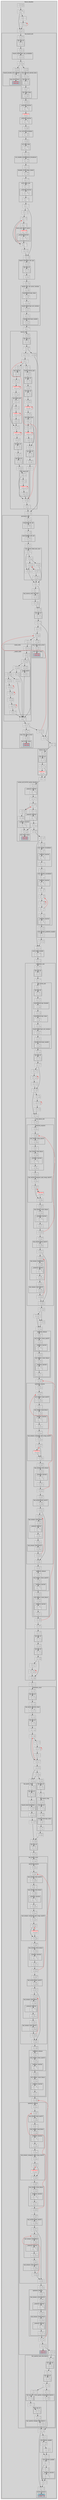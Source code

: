 digraph G {
node[fillcolor=white style="filled,solid" shape=none margin=0];
"120042b0_12000650" -> "120019cc_120042b0_12000650";
"1200a8d4_12004684_120028dc_12005444_12004238_12000650" -> "1200a8e0_12004684_120028dc_12005444_12004238_12000650";
"1200a8d4_12004684_120028dc_12005444_12004238_12000650" -> "1200a8ec_12004684_120028dc_12005444_12004238_12000650";
"12003c70_120041d0_12000650" -> "12003c7c_120041d0_12000650";
"12003c70_120041d0_12000650" -> "12003c84_120041d0_12000650";
"1200194c_12005688_1200423c_12000650" -> "1200568c_1200423c_12000650";
"12005670_1200423c_12000650" -> "12002f58_1200567c_1200423c_12000650";
"12004688_120028dc_12005444_12004238_12000650" -> "1200a904_1200468c_120028dc_12005444_12004238_12000650";
"12005614_1200423c_12000650" -> "12005618_1200423c_12000650";
"120046a8_120028a0_12005444_12004238_12000650" -> "1200a8f4_120046a8_120028a0_12005444_12004238_12000650";
"12003af8_120041cc_12000650" -> "1200194c_12003b3c_120041cc_12000650";
"1200194c_12003994_120041cc_12000650" -> "12003998_120041cc_12000650";
"1200a904_120046d4_12002998_120056c0_1200423c_12000650" -> "1200136c_1200a908_120046d4_12002998_120056c0_1200423c_12000650";
"1200194c_12002fc0_120056d4_1200423c_12000650" -> "12002fc4_120056d4_1200423c_12000650";
"120046d0_12002998_120056c0_1200423c_12000650" -> "1200a904_120046d4_12002998_120056c0_1200423c_12000650";
"12005468_12004238_12000650" -> "1200549c_12004238_12000650";
"12005468_12004238_12000650" -> "120054d4_12004238_12000650";
"1200a88c_1200466c_12002964_120056c0_1200423c_12000650" -> "12004670_12002964_120056c0_1200423c_12000650";
"1200542c_12004238_12000650" -> "12002864_12005444_12004238_12000650";
"120046d0_12002980_120056c0_1200423c_12000650" -> "1200a904_120046d4_12002980_120056c0_1200423c_12000650";
"1200194c_12002e7c_1200531c_12004238_12000650" -> "12002e80_1200531c_12004238_12000650";
"12003f44_12005e20_12004190_12000650" -> "12004194_12000650";
"12002be8_120040d4_12000650" -> "12002d0c_12002c14_120040d4_12000650";
"12000578" -> "12000578" [dir=back color=red];
"12000578" -> "120005e0";
"1200392c_12003b78_120041cc_12000650" -> "1200194c_1200397c_12003b78_120041cc_12000650";
"12005458_12004238_12000650" -> "1200194c_12005464_12004238_12000650";
"120028b4_12005444_12004238_12000650" -> "120028c0_12005444_12004238_12000650";
"120028b4_12005444_12004238_12000650" -> "120028c4_12005444_12004238_12000650";
"12005150_1200410c_12000650" -> "12004110_12000650";
"12000da8_12009260_12003cf4_120041d0_12000650" -> "12000dac_12009260_12003cf4_120041d0_12000650";
"12000da8_12009260_12003cf4_120041d0_12000650" -> "12000e88_12009260_12003cf4_120041d0_12000650";
"1200194c_12003ebc_12004188_12000650" -> "12003ec0_12004188_12000650";
"1200a88c_1200469c_120028a0_12005444_12004238_12000650" -> "120046a0_120028a0_12005444_12004238_12000650";
"1200136c_12001c68_12004250_12000650" -> "12004254_12000650";
"1200194c_12005380_12004238_12000650" -> "12005384_12004238_12000650";
"12001e08_120042a8_12000650" -> "1200136c_12001e0c_120042a8_12000650";
"120046c0_12002998_120056c0_1200423c_12000650" -> "1200a89c_120046cc_12002998_120056c0_1200423c_12000650";
"1200568c_1200423c_12000650" -> "12002928_120056c0_1200423c_12000650";
"12004678_120028dc_12005444_12004238_12000650" -> "1200a8cc_12004684_120028dc_12005444_12004238_12000650";
"12002984_120056c0_1200423c_12000650" -> "1200465c_12002988_120056c0_1200423c_12000650";
"12004698_12002964_120056c0_1200423c_12000650" -> "1200a88c_1200469c_12002964_120056c0_1200423c_12000650";
"1200194c_120055bc_1200423c_12000650" -> "120055c0_1200423c_12000650";
"12004668_120028a0_12005444_12004238_12000650" -> "1200a88c_1200466c_120028a0_12005444_12004238_12000650";
"120028e0_12005444_12004238_12000650" -> "120046c0_120028ec_12005444_12004238_12000650";
"12006db0_12003c64_120041d0_12000650" -> "12003c68_120041d0_12000650";
"12002ebc_1200531c_12004238_12000650" -> "12003f44_12002f24_1200531c_12004238_12000650";
"12004154_12000650" -> "12004cf8_12004170_12000650";
"1200a8fc_12004674_12002988_120056c0_1200423c_12000650" -> "12004678_12002988_120056c0_1200423c_12000650";
"1200a90c_120046d4_12002980_120056c0_1200423c_12000650" -> "12002984_120056c0_1200423c_12000650";
"1200a8fc_120046a8_12002964_120056c0_1200423c_12000650" -> "120046ac_12002964_120056c0_1200423c_12000650";
"12004688_12002964_120056c0_1200423c_12000650" -> "1200a904_1200468c_12002964_120056c0_1200423c_12000650";
"120054b0_12004238_12000650" -> "120054b0_12004238_12000650" [dir=back color=red];
"120054b0_12004238_12000650" -> "120054d4_12004238_12000650";
"12000dac_12009260_12003cf4_120041d0_12000650" -> "12000db4_12009260_12003cf4_120041d0_12000650";
"12000dac_12009260_12003cf4_120041d0_12000650" -> "12000e40_12009260_12003cf4_120041d0_12000650";
"1200549c_12004238_12000650" -> "120054b0_12004238_12000650";
"12000574" -> "12000578";
"1200298c_120056c0_1200423c_12000650" -> "120046c0_12002998_120056c0_1200423c_12000650";
"1200a90c_1200468c_120028dc_12005444_12004238_12000650" -> "12004690_120028dc_12005444_12004238_12000650";
"12001c90_120042ac_12000650" -> "12001c98_120042ac_12000650";
"1200423c_12000650" -> "12005580_1200423c_12000650";
"12003280_12003248_120056c8_1200423c_12000650" -> "12004240_12000650";
"1200a8fc_12004674_12002964_120056c0_1200423c_12000650" -> "12004678_12002964_120056c0_1200423c_12000650";
"1200136c_1200a908_1200468c_120028dc_12005444_12004238_12000650" -> "1200a90c_1200468c_120028dc_12005444_12004238_12000650";
"12003eb8_12004188_12000650" -> "1200194c_12003ebc_12004188_12000650";
"1200194c_12003a20_120041cc_12000650" -> "12003a24_120041cc_12000650";
"12001cb0_120042ac_12000650" -> "1200136c_12001cb4_120042ac_12000650";
"1200136c_1200a908_1200468c_12002988_120056c0_1200423c_12000650" -> "1200a90c_1200468c_12002988_120056c0_1200423c_12000650";
"12002af8_120055a8_1200423c_12000650" -> "120055ac_1200423c_12000650";
"1200a88c_1200466c_120028dc_12005444_12004238_12000650" -> "12004670_120028dc_12005444_12004238_12000650";
"1200136c_1200a8a8_120046cc_12002998_120056c0_1200423c_12000650" -> "120046d0_12002998_120056c0_1200423c_12000650";
"1200194c_12002f64_1200567c_1200423c_12000650" -> "12002f68_1200567c_1200423c_12000650";
"12004668_120028dc_12005444_12004238_12000650" -> "1200a88c_1200466c_120028dc_12005444_12004238_12000650";
"1200136c_1200a908_1200468c_120028a0_12005444_12004238_12000650" -> "1200a90c_1200468c_120028a0_12005444_12004238_12000650";
"12005dfc_12004190_12000650" -> "12004000_12005e08_12004190_12000650";
"1200a8d4_12004684_12002988_120056c0_1200423c_12000650" -> "1200a8e0_12004684_12002988_120056c0_1200423c_12000650";
"1200a8d4_12004684_12002988_120056c0_1200423c_12000650" -> "1200a8ec_12004684_12002988_120056c0_1200423c_12000650";
"1200241c_120041d8_12000650" -> "120041dc_12000650";
"1200a8f4_120046a8_120028dc_12005444_12004238_12000650" -> "1200136c_1200a8f8_120046a8_120028dc_12005444_12004238_12000650";
"1200a8e0_12004684_120028dc_12005444_12004238_12000650" -> "1200a8d4_12004684_120028dc_12005444_12004238_12000650" [color=red constraint=false];
"1200a8e0_12004684_120028dc_12005444_12004238_12000650" -> "1200a8ec_12004684_120028dc_12005444_12004238_12000650";
"12000e38_12009260_12003cf4_120041d0_12000650" -> "12009264_12003cf4_120041d0_12000650";
"1200a98c_12003c6c_120041d0_12000650" -> "12003c70_120041d0_12000650";
"1200a488_1200a61c_120040d8_12000650" -> "120040dc_12000650";
"12003980_12003b78_120041cc_12000650" -> "12003b7c_120041cc_12000650";
"12002fb0_120056d4_1200423c_12000650" -> "1200194c_12002fc0_120056d4_1200423c_12000650";
"120055c0_1200423c_12000650" -> "120055dc_1200423c_12000650";
"1200540c_12004238_12000650" -> "1200540c_12004238_12000650" [dir=back color=red];
"1200540c_12004238_12000650" -> "12005428_12004238_12000650";
"120046a8_120028dc_12005444_12004238_12000650" -> "1200a8f4_120046a8_120028dc_12005444_12004238_12000650";
"12002e80_1200531c_12004238_12000650" -> "12003fa4_12002ea0_1200531c_12004238_12000650";
"1200924c_12003cf4_120041d0_12000650" -> "12000da0_12009260_12003cf4_120041d0_12000650";
"1200a88c_1200469c_12002964_120056c0_1200423c_12000650" -> "120046a0_12002964_120056c0_1200423c_12000650";
"12000db4_12009260_12003cf4_120041d0_12000650" -> "12000dbc_12009260_12003cf4_120041d0_12000650";
"12000db4_12009260_12003cf4_120041d0_12000650" -> "12000e4c_12009260_12003cf4_120041d0_12000650";
"12003b40_120041cc_12000650" -> "12006c9c_12003b60_120041cc_12000650";
"120028c4_12005444_12004238_12000650" -> "120046c0_120028d4_12005444_12004238_12000650";
"120041f4_12000650" -> "12005108_12004230_12000650";
"1200136c_120040e4_12000650" -> "120040e8_12000650";
"1200194c_1200566c_1200423c_12000650" -> "12005670_1200423c_12000650";
"120046b4_120028a0_12005444_12004238_12000650" -> "120046a8_120028a0_12005444_12004238_12000650" [color=red constraint=false];
"120046b4_120028a0_12005444_12004238_12000650" -> "120046bc_120028a0_12005444_12004238_12000650";
"12002068_120041e4_12000650" -> "12002060_120041e4_12000650";
"12002068_120041e4_12000650" -> "12002078_120041e4_12000650";
"12000df8_12009260_12003cf4_120041d0_12000650" -> "12000df8_12009260_12003cf4_120041d0_12000650" [dir=back color=red];
"12000df8_12009260_12003cf4_120041d0_12000650" -> "12000e38_12009260_12003cf4_120041d0_12000650";
"12004194_12000650" -> "12003990_120041cc_12000650";
"120031f0_120056c8_1200423c_12000650" -> "12003204_120056c8_1200423c_12000650";
"120031f0_120056c8_1200423c_12000650" -> "1200324c_120056c8_1200423c_12000650";
"1200a8fc_12004674_120028dc_12005444_12004238_12000650" -> "12004678_120028dc_12005444_12004238_12000650";
"1200a8f4_12004674_120028a0_12005444_12004238_12000650" -> "1200136c_1200a8f8_12004674_120028a0_12005444_12004238_12000650";
"12003a50_120041cc_12000650" -> "12003a50_120041cc_12000650" [dir=back color=red];
"12003a50_120041cc_12000650" -> "12003a5c_120041cc_12000650";
"120040e8_12000650" -> "12001ab8_120040f8_12000650";
"1200194c_12003234_120056c8_1200423c_12000650" -> "12003238_120056c8_1200423c_12000650";
"120040cc_12000650" -> "120040d4_12000650";
"120040cc_12000650" -> "120040d8_12000650";
"1200194c_1200397c_12003b78_120041cc_12000650" -> "12003980_12003b78_120041cc_12000650";
"12003b74_120041cc_12000650" -> "12003890_12003b78_120041cc_12000650";
"12006cac_12003a80_120041cc_12000650" -> "12006cac_12003a80_120041cc_12000650" [dir=back color=red];
"12006cac_12003a80_120041cc_12000650" -> "12006cb8_12003a80_120041cc_12000650";
"120055ac_1200423c_12000650" -> "1200194c_120055bc_1200423c_12000650";
"120054d4_12004238_12000650" -> "1200423c_12000650";
"12003890_12003b78_120041cc_12000650" -> "1200194c_120038a4_12003b78_120041cc_12000650";
"1200a90c_1200468c_120028a0_12005444_12004238_12000650" -> "12004690_120028a0_12005444_12004238_12000650";
"1200a8ec_12004684_12002988_120056c0_1200423c_12000650" -> "12004688_12002988_120056c0_1200423c_12000650";
"12002078_120041e4_12000650" -> "1200136c_12002078_120041e4_12000650";
"1200194c_120031e4_120056c8_1200423c_12000650" -> "120031e8_120056c8_1200423c_12000650";
"12001a98_12004100_12000650" -> "12004104_12000650";
"12001dd8_1200424c_12000650" -> "12001de4_1200424c_12000650";
"12001dd8_1200424c_12000650" -> "12004250_12000650";
"1200465c_12002964_120056c0_1200423c_12000650" -> "12004668_12002964_120056c0_1200423c_12000650";
"12002060_120041e4_12000650" -> "12002068_120041e4_12000650" [color=red constraint=false];
"12002060_120041e4_12000650" -> "12002090_120041e4_12000650";
"12004148_12000650" -> "12004154_12000650";
"12004148_12000650" -> "12004174_12000650";
"120056d8_1200423c_12000650" -> "12005684_1200423c_12000650";
"12001de4_1200424c_12000650" -> "12004250_12000650";
"120028d8_12005444_12004238_12000650" -> "1200465c_120028dc_12005444_12004238_12000650";
"12002864_12005444_12004238_12000650" -> "1200465c_120028a0_12005444_12004238_12000650";
"12004110_12000650" -> "12004140_12000650";
"12004110_12000650" -> "12004188_12000650";
"12004228_12000650" -> "120006c0_12004228_12000650";
"1200a89c_120046cc_120028ec_12005444_12004238_12000650" -> "1200136c_1200a8a8_120046cc_120028ec_12005444_12004238_12000650";
"1200a904_1200468c_120028a0_12005444_12004238_12000650" -> "1200136c_1200a908_1200468c_120028a0_12005444_12004238_12000650";
"1200a8ec_12004684_120028a0_12005444_12004238_12000650" -> "12004688_120028a0_12005444_12004238_12000650";
"1200a9ac_12003c6c_120041d0_12000650" -> "12003c70_120041d0_12000650";
"12000d9c_12000e90_12009260_12003cf4_120041d0_12000650" -> "12009264_12003cf4_120041d0_12000650";
"1200a88c_120046b0_12002988_120056c0_1200423c_12000650" -> "120046b4_12002988_120056c0_1200423c_12000650";
"1200a8d4_12004684_120028a0_12005444_12004238_12000650" -> "1200a8e0_12004684_120028a0_12005444_12004238_12000650";
"1200a8d4_12004684_120028a0_12005444_12004238_12000650" -> "1200a8ec_12004684_120028a0_12005444_12004238_12000650";
"12003c94_120041d0_12000650" -> "12003ca4_120041d0_12000650";
"12003c94_120041d0_12000650" -> "12003dbc_120041d0_12000650";
"120046b4_120028dc_12005444_12004238_12000650" -> "120046a8_120028dc_12005444_12004238_12000650" [color=red constraint=false];
"120046b4_120028dc_12005444_12004238_12000650" -> "120046bc_120028dc_12005444_12004238_12000650";
"1200136c_1200a8f8_12004674_120028a0_12005444_12004238_12000650" -> "1200a8fc_12004674_120028a0_12005444_12004238_12000650";
"12001c60_12004250_12000650" -> "1200136c_12001c68_12004250_12000650";
"12003fdc_12002f88_1200567c_1200423c_12000650" -> "12002f8c_1200567c_1200423c_12000650";
"1200a89c_120046cc_120028d4_12005444_12004238_12000650" -> "1200136c_1200a8a8_120046cc_120028d4_12005444_12004238_12000650";
"12005108_12004230_12000650" -> "12004234_12000650";
"12003280_1200325c_120056c8_1200423c_12000650" -> "12004240_12000650";
"120046a0_12002988_120056c0_1200423c_12000650" -> "120046a8_12002988_120056c0_1200423c_12000650";
"120046a0_12002988_120056c0_1200423c_12000650" -> "120046bc_12002988_120056c0_1200423c_12000650";
"1200513c_1200410c_12000650" -> "1200136c_1200514c_1200410c_12000650";
"1200a89c_120046cc_12002998_120056c0_1200423c_12000650" -> "1200136c_1200a8a8_120046cc_12002998_120056c0_1200423c_12000650";
"1200a8ec_12004684_12002964_120056c0_1200423c_12000650" -> "12004688_12002964_120056c0_1200423c_12000650";
"120038f8_12003b78_120041cc_12000650" -> "12006c9c_12003928_12003b78_120041cc_12000650";
"120056cc_1200423c_12000650" -> "12002fb0_120056d4_1200423c_12000650";
"1200136c_1200a8f8_12004674_12002964_120056c0_1200423c_12000650" -> "1200a8fc_12004674_12002964_120056c0_1200423c_12000650";
"12005384_12004238_12000650" -> "120053b0_12004238_12000650";
"12005384_12004238_12000650" -> "120053e8_12004238_12000650";
"12004690_12002988_120056c0_1200423c_12000650" -> "12004668_12002988_120056c0_1200423c_12000650" [color=red constraint=false];
"12004690_12002988_120056c0_1200423c_12000650" -> "12004698_12002988_120056c0_1200423c_12000650";
"12002f8c_1200567c_1200423c_12000650" -> "12005680_1200423c_12000650";
"120019cc_120042b0_12000650" -> "120042b4_12000650";
"12002ea4_1200531c_12004238_12000650" -> "12003fdc_12002ea8_1200531c_12004238_12000650";
"12002094_120041e4_12000650" -> "12002d0c_120020b8_120041e4_12000650";
"120046ac_120028a0_12005444_12004238_12000650" -> "1200a88c_120046b0_120028a0_12005444_12004238_12000650";
"12002e74_1200531c_12004238_12000650" -> "1200194c_12002e7c_1200531c_12004238_12000650";
"120046c0_12002980_120056c0_1200423c_12000650" -> "1200a89c_120046cc_12002980_120056c0_1200423c_12000650";
"1200a8cc_12004684_120028dc_12005444_12004238_12000650" -> "1200a8d4_12004684_120028dc_12005444_12004238_12000650";
"12001ca8_120042ac_12000650" -> "12001c90_120042ac_12000650" [color=red constraint=false];
"12001ca8_120042ac_12000650" -> "12001cb0_120042ac_12000650";
"12005318_12004238_12000650" -> "12002e74_1200531c_12004238_12000650";
"12003b80_120041cc_12000650" -> "120041d0_12000650";
"12000de0_12009260_12003cf4_120041d0_12000650" -> "12000de0_12009260_12003cf4_120041d0_12000650" [dir=back color=red];
"12000de0_12009260_12003cf4_120041d0_12000650" -> "12000df4_12009260_12003cf4_120041d0_12000650";
"1200136c_12001e0c_120042a8_12000650" -> "12001e10_120042a8_12000650";
"1200a974_12003c6c_120041d0_12000650" -> "1200a98c_12003c6c_120041d0_12000650";
"1200a974_12003c6c_120041d0_12000650" -> "1200a9a0_12003c6c_120041d0_12000650";
"120031e8_120056c8_1200423c_12000650" -> "1200194c_120031ec_120056c8_1200423c_12000650";
"12002928_120056c0_1200423c_12000650" -> "1200465c_12002964_120056c0_1200423c_12000650";
"12004668_12002964_120056c0_1200423c_12000650" -> "1200a88c_1200466c_12002964_120056c0_1200423c_12000650";
"1200a8cc_12004684_120028a0_12005444_12004238_12000650" -> "1200a8d4_12004684_120028a0_12005444_12004238_12000650";
"1200a90c_1200468c_12002988_120056c0_1200423c_12000650" -> "12004690_12002988_120056c0_1200423c_12000650";
"1200a8d4_12004684_12002964_120056c0_1200423c_12000650" -> "1200a8e0_12004684_12002964_120056c0_1200423c_12000650";
"1200a8d4_12004684_12002964_120056c0_1200423c_12000650" -> "1200a8ec_12004684_12002964_120056c0_1200423c_12000650";
"120055dc_1200423c_12000650" -> "120055f4_1200423c_12000650";
"120055dc_1200423c_12000650" -> "12005618_1200423c_12000650";
"12005300_12004238_12000650" -> "1200194c_12005314_12004238_12000650";
"12003d18_120041d0_12000650" -> "12003d24_120041d0_12000650" [color=red constraint=false];
"12003d18_120041d0_12000650" -> "12003dbc_120041d0_12000650";
"120042ac_12000650" -> "12001c7c_120042ac_12000650";
"12004250_12000650" -> "12001c54_12004250_12000650";
"12003218_120056c8_1200423c_12000650" -> "1200194c_12003234_120056c8_1200423c_12000650";
"1200136c_1200a908_1200468c_12002964_120056c0_1200423c_12000650" -> "1200a90c_1200468c_12002964_120056c0_1200423c_12000650";
"12006c9c_12003b60_120041cc_12000650" -> "12003b64_120041cc_12000650";
"12006c9c_12003b60_120041cc_12000650" -> "12006ca4_12003b60_120041cc_12000650";
"120053e8_12004238_12000650" -> "120053f4_12004238_12000650";
"120053e8_12004238_12000650" -> "1200542c_12004238_12000650";
"1200136c_12002054_120041e4_12000650" -> "12002058_120041e4_12000650";
"12003ca4_120041d0_12000650" -> "12003d24_120041d0_12000650";
"120046a8_12002988_120056c0_1200423c_12000650" -> "1200a8f4_120046a8_12002988_120056c0_1200423c_12000650";
"120046ac_120028dc_12005444_12004238_12000650" -> "1200a88c_120046b0_120028dc_12005444_12004238_12000650";
"12004cf8_12004170_12000650" -> "1200136c_12005104_12004170_12000650";
"12003fdc_12002ea8_1200531c_12004238_12000650" -> "12002eac_1200531c_12004238_12000650";
"120028f0_12005444_12004238_12000650" -> "120028d8_12005444_12004238_12000650" [color=red constraint=false];
"120028f0_12005444_12004238_12000650" -> "120028f8_12005444_12004238_12000650";
"1200136c_12005104_12004170_12000650" -> "12004174_12000650";
"1200136c_1200a8f8_12004674_120028dc_12005444_12004238_12000650" -> "1200a8fc_12004674_120028dc_12005444_12004238_12000650";
"12003fa4_12002ea0_1200531c_12004238_12000650" -> "12002ea4_1200531c_12004238_12000650";
"120048e8_12003c68_120041d0_12000650" -> "12003c6c_120041d0_12000650";
"12005684_1200423c_12000650" -> "1200194c_12005688_1200423c_12000650";
"1200324c_120056c8_1200423c_12000650" -> "12003280_1200325c_120056c8_1200423c_12000650";
"120046a0_120028a0_12005444_12004238_12000650" -> "120046a8_120028a0_12005444_12004238_12000650";
"120046a0_120028a0_12005444_12004238_12000650" -> "120046bc_120028a0_12005444_12004238_12000650";
"1200465c_120028a0_12005444_12004238_12000650" -> "12004668_120028a0_12005444_12004238_12000650";
"1200a88c_1200466c_12002988_120056c0_1200423c_12000650" -> "12004670_12002988_120056c0_1200423c_12000650";
"12004688_120028a0_12005444_12004238_12000650" -> "1200a904_1200468c_120028a0_12005444_12004238_12000650";
"1200194c_120038a4_12003b78_120041cc_12000650" -> "120038a8_12003b78_120041cc_12000650";
"1200136c_120040dc_12000650" -> "120040e0_12000650";
"12002058_120041e4_12000650" -> "12002068_120041e4_12000650";
"12003b64_120041cc_12000650" -> "12003a14_120041cc_12000650" [color=red constraint=false];
"12003b64_120041cc_12000650" -> "12003b70_120041cc_12000650";
"1200194c_12003af4_120041cc_12000650" -> "12003af8_120041cc_12000650";
"120038ec_12003b78_120041cc_12000650" -> "120038ec_12003b78_120041cc_12000650" [dir=back color=red];
"120038ec_12003b78_120041cc_12000650" -> "120038f8_12003b78_120041cc_12000650";
"1200136c_1200a8f8_120046a8_120028dc_12005444_12004238_12000650" -> "1200a8fc_120046a8_120028dc_12005444_12004238_12000650";
"120031d8_120056c8_1200423c_12000650" -> "1200194c_120031e4_120056c8_1200423c_12000650";
"1200a8fc_12004674_120028a0_12005444_12004238_12000650" -> "12004678_120028a0_12005444_12004238_12000650";
"1200194c_12005314_12004238_12000650" -> "12005318_12004238_12000650";
"12003a00_120041cc_12000650" -> "12003a14_120041cc_12000650";
"120083d0_120040c8_12000650" -> "120040cc_12000650";
"12001e10_120042a8_12000650" -> "120042ac_12000650";
"12003c7c_120041d0_12000650" -> "120026a0_12003c7c_120041d0_12000650";
"12003998_120041cc_12000650" -> "12003a00_120041cc_12000650";
"12003998_120041cc_12000650" -> "12003b80_120041cc_12000650";
"120042a8_12000650" -> "12001e08_120042a8_12000650";
"1200194c_12002408_120041d8_12000650" -> "1200240c_120041d8_12000650";
"12003cc4_120041d0_12000650" -> "1200924c_12003cf4_120041d0_12000650";
"1200194c_120031ec_120056c8_1200423c_12000650" -> "120031f0_120056c8_1200423c_12000650";
"1200a904_120046d4_12002980_120056c0_1200423c_12000650" -> "1200136c_1200a908_120046d4_12002980_120056c0_1200423c_12000650";
"12004108_12000650" -> "1200513c_1200410c_12000650";
"120046ac_12002964_120056c0_1200423c_12000650" -> "1200a88c_120046b0_12002964_120056c0_1200423c_12000650";
"120046bc_120028dc_12005444_12004238_12000650" -> "120028e0_12005444_12004238_12000650";
"12002fe4_120056d4_1200423c_12000650" -> "120056d8_1200423c_12000650";
"12004698_12002988_120056c0_1200423c_12000650" -> "1200a88c_1200469c_12002988_120056c0_1200423c_12000650";
"1200a89c_120046cc_12002980_120056c0_1200423c_12000650" -> "1200136c_1200a8a8_120046cc_12002980_120056c0_1200423c_12000650";
"12002088_120041e4_12000650" -> "120041e8_12000650";
"12002f58_1200567c_1200423c_12000650" -> "1200194c_12002f64_1200567c_1200423c_12000650";
"1200a88c_1200469c_120028dc_12005444_12004238_12000650" -> "120046a0_120028dc_12005444_12004238_12000650";
"12003a24_120041cc_12000650" -> "12003a50_120041cc_12000650";
"120040dc_12000650" -> "1200136c_120040dc_12000650";
"12002fc4_120056d4_1200423c_12000650" -> "12003fdc_12002fe0_120056d4_1200423c_12000650";
"12005e0c_12004190_12000650" -> "12003f44_12005e20_12004190_12000650";
"1200136c_1200514c_1200410c_12000650" -> "12005150_1200410c_12000650";
"12005580_1200423c_12000650" -> "1200194c_1200558c_1200423c_12000650";
"1200136c_1200a8f8_120046a8_12002964_120056c0_1200423c_12000650" -> "1200a8fc_120046a8_12002964_120056c0_1200423c_12000650";
"12004104_12000650" -> "12001998_12004104_12000650";
"12003ec0_12004188_12000650" -> "1200418c_12000650";
"12000e88_12009260_12003cf4_120041d0_12000650" -> "12000d9c_12000e90_12009260_12003cf4_120041d0_12000650";
"12004670_12002988_120056c0_1200423c_12000650" -> "1200a8f4_12004674_12002988_120056c0_1200423c_12000650";
"120046b4_12002988_120056c0_1200423c_12000650" -> "120046a8_12002988_120056c0_1200423c_12000650" [color=red constraint=false];
"120046b4_12002988_120056c0_1200423c_12000650" -> "120046bc_12002988_120056c0_1200423c_12000650";
"12000dcc_12009260_12003cf4_120041d0_12000650" -> "12000dcc_12009260_12003cf4_120041d0_12000650" [dir=back color=red];
"12000dcc_12009260_12003cf4_120041d0_12000650" -> "12000de0_12009260_12003cf4_120041d0_12000650";
"12006cac_12003b60_120041cc_12000650" -> "12006cac_12003b60_120041cc_12000650" [dir=back color=red];
"12006cac_12003b60_120041cc_12000650" -> "12006cb8_12003b60_120041cc_12000650";
"12006ca4_12003b60_120041cc_12000650" -> "12006cac_12003b60_120041cc_12000650";
"12003d94_120041d0_12000650" -> "1200a46c_12003dac_120041d0_12000650";
"12003238_120056c8_1200423c_12000650" -> "12003280_12003248_120056c8_1200423c_12000650";
"1200a904_1200468c_12002988_120056c0_1200423c_12000650" -> "1200136c_1200a908_1200468c_12002988_120056c0_1200423c_12000650";
"1200194c_12005454_12004238_12000650" -> "12005458_12004238_12000650";
"12001ab8_120040f8_12000650" -> "120040fc_12000650";
"12000e40_12009260_12003cf4_120041d0_12000650" -> "12009264_12003cf4_120041d0_12000650";
"1200a8f4_12004674_12002988_120056c0_1200423c_12000650" -> "1200136c_1200a8f8_12004674_12002988_120056c0_1200423c_12000650";
"120038b0_12003b78_120041cc_12000650" -> "120038ec_12003b78_120041cc_12000650";
"1200424c_12000650" -> "12001dd8_1200424c_12000650";
"1200a8fc_120046a8_120028dc_12005444_12004238_12000650" -> "120046ac_120028dc_12005444_12004238_12000650";
"120053c8_12004238_12000650" -> "120053c8_12004238_12000650" [dir=back color=red];
"120053c8_12004238_12000650" -> "120053e4_12004238_12000650";
"12004174_12000650" -> "12004148_12000650" [color=red constraint=false];
"12004174_12000650" -> "12004180_12000650";
"12004690_120028a0_12005444_12004238_12000650" -> "12004668_120028a0_12005444_12004238_12000650" [color=red constraint=false];
"12004690_120028a0_12005444_12004238_12000650" -> "12004698_120028a0_12005444_12004238_12000650";
"1200a88c_1200466c_120028a0_12005444_12004238_12000650" -> "12004670_120028a0_12005444_12004238_12000650";
"120004b8" -> "120004bc";
"12004670_12002964_120056c0_1200423c_12000650" -> "1200a8f4_12004674_12002964_120056c0_1200423c_12000650";
"12002090_120041e4_12000650" -> "1200136c_12002090_120041e4_12000650";
"120055f4_1200423c_12000650" -> "120055f8_1200423c_12000650";
"12003c84_120041d0_12000650" -> "1200194c_12003c90_120041d0_12000650";
"120046ac_12002988_120056c0_1200423c_12000650" -> "1200a88c_120046b0_12002988_120056c0_1200423c_12000650";
"1200136c_1200a8f8_12004674_12002988_120056c0_1200423c_12000650" -> "1200a8fc_12004674_12002988_120056c0_1200423c_12000650";
"120055f8_1200423c_12000650" -> "120055f8_1200423c_12000650" [dir=back color=red];
"120055f8_1200423c_12000650" -> "12005614_1200423c_12000650";
"12004240_12000650" -> "12004228_12000650";
"12004240_12000650" -> "1200424c_12000650";
"120041d4_12000650" -> "120023f8_120041d8_12000650";
"12006ca4_12003928_12003b78_120041cc_12000650" -> "12006cac_12003928_12003b78_120041cc_12000650";
"120046a0_12002964_120056c0_1200423c_12000650" -> "120046a8_12002964_120056c0_1200423c_12000650";
"120046a0_12002964_120056c0_1200423c_12000650" -> "120046bc_12002964_120056c0_1200423c_12000650";
"120023f8_120041d8_12000650" -> "1200194c_12002408_120041d8_12000650";
"1200418c_12000650" -> "12005dec_12004190_12000650";
"120028c0_12005444_12004238_12000650" -> "120028c4_12005444_12004238_12000650";
"12005428_12004238_12000650" -> "1200542c_12004238_12000650";
"12009264_12003cf4_120041d0_12000650" -> "12003cf8_120041d0_12000650";
"120026a0_12003c7c_120041d0_12000650" -> "12003c80_120041d0_12000650";
"12005618_1200423c_12000650" -> "120055dc_1200423c_12000650" [color=red constraint=false];
"12005618_1200423c_12000650" -> "12005640_1200423c_12000650";
"1200a8fc_120046a8_120028a0_12005444_12004238_12000650" -> "120046ac_120028a0_12005444_12004238_12000650";
"12004000_12002eb8_1200531c_12004238_12000650" -> "12002ebc_1200531c_12004238_12000650";
"1200136c_1200a908_120046d4_120028ec_12005444_12004238_12000650" -> "1200a90c_120046d4_120028ec_12005444_12004238_12000650";
"1200a8fc_120046a8_12002988_120056c0_1200423c_12000650" -> "120046ac_12002988_120056c0_1200423c_12000650";
"12003fdc_12002fe0_120056d4_1200423c_12000650" -> "12002fe4_120056d4_1200423c_12000650";
"1200194c_12005464_12004238_12000650" -> "12005468_12004238_12000650";
"1200a8cc_12004684_12002988_120056c0_1200423c_12000650" -> "1200a8d4_12004684_12002988_120056c0_1200423c_12000650";
"120046c0_120028ec_12005444_12004238_12000650" -> "1200a89c_120046cc_120028ec_12005444_12004238_12000650";
"12003b7c_120041cc_12000650" -> "12003b64_120041cc_12000650";
"12004678_12002964_120056c0_1200423c_12000650" -> "1200a8cc_12004684_12002964_120056c0_1200423c_12000650";
"1200194c_1200558c_1200423c_12000650" -> "12005590_1200423c_12000650";
"12000df4_12009260_12003cf4_120041d0_12000650" -> "12000df8_12009260_12003cf4_120041d0_12000650";
"1200194c_12003b3c_120041cc_12000650" -> "12003b40_120041cc_12000650";
"12003ad4_120041cc_12000650" -> "1200194c_12003af4_120041cc_12000650";
"12005320_12004238_12000650" -> "1200194c_12005380_12004238_12000650";
"12006cb8_12003928_12003b78_120041cc_12000650" -> "1200392c_12003b78_120041cc_12000650";
"1200194c_12003c90_120041d0_12000650" -> "12003c94_120041d0_12000650";
"12000da0_12009260_12003cf4_120041d0_12000650" -> "12000da8_12009260_12003cf4_120041d0_12000650";
"12000da0_12009260_12003cf4_120041d0_12000650" -> "12009264_12003cf4_120041d0_12000650";
"120041d0_12000650" -> "12003c5c_120041d0_12000650";
"12006c9c_12003a80_120041cc_12000650" -> "12003a84_120041cc_12000650";
"12006c9c_12003a80_120041cc_12000650" -> "12006ca4_12003a80_120041cc_12000650";
"1200136c_1200a8a8_120046cc_12002980_120056c0_1200423c_12000650" -> "120046d0_12002980_120056c0_1200423c_12000650";
"1200a88c_120046b0_120028dc_12005444_12004238_12000650" -> "120046b4_120028dc_12005444_12004238_12000650";
"1200a90c_120046d4_120028ec_12005444_12004238_12000650" -> "120028f0_12005444_12004238_12000650";
"1200465c_12002988_120056c0_1200423c_12000650" -> "12004668_12002988_120056c0_1200423c_12000650";
"12003c68_120041d0_12000650" -> "120048e8_12003c68_120041d0_12000650";
"1200a46c_12003dac_120041d0_12000650" -> "12002d0c_1200a46c_12003dac_120041d0_12000650";
"1200194c_120040c0_12000650" -> "120040c4_12000650";
"12003d6c_120041d0_12000650" -> "1200a46c_12003d8c_120041d0_12000650";
"1200136c_1200a908_120046d4_12002980_120056c0_1200423c_12000650" -> "1200a90c_120046d4_12002980_120056c0_1200423c_12000650";
"120053b0_12004238_12000650" -> "120053c8_12004238_12000650";
"12003ac8_120041cc_12000650" -> "12003ac8_120041cc_12000650" [dir=back color=red];
"12003ac8_120041cc_12000650" -> "12003ad4_120041cc_12000650";
"12006c9c_12003928_12003b78_120041cc_12000650" -> "1200392c_12003b78_120041cc_12000650";
"12006c9c_12003928_12003b78_120041cc_12000650" -> "12006ca4_12003928_12003b78_120041cc_12000650";
"12001c7c_120042ac_12000650" -> "1200136c_12001c84_120042ac_12000650";
"12004678_12002988_120056c0_1200423c_12000650" -> "1200a8cc_12004684_12002988_120056c0_1200423c_12000650";
"12005448_12004238_12000650" -> "1200194c_12005454_12004238_12000650";
"12001c98_120042ac_12000650" -> "12001c98_120042ac_12000650" [dir=back color=red];
"12001c98_120042ac_12000650" -> "12001ca8_120042ac_12000650";
"1200a8cc_12004684_12002964_120056c0_1200423c_12000650" -> "1200a8d4_12004684_12002964_120056c0_1200423c_12000650";
"12004690_120028dc_12005444_12004238_12000650" -> "12004668_120028dc_12005444_12004238_12000650" [color=red constraint=false];
"12004690_120028dc_12005444_12004238_12000650" -> "12004698_120028dc_12005444_12004238_12000650";
"1200a8ec_12004684_120028dc_12005444_12004238_12000650" -> "12004688_120028dc_12005444_12004238_12000650";
"1200207c_120041e4_12000650" -> "12002088_120041e4_12000650";
"1200207c_120041e4_12000650" -> "12002094_120041e4_12000650";
"1200a9b4_12003c6c_120041d0_12000650" -> "12003c70_120041d0_12000650";
"120004bc" -> "12000574";
"120004bc" -> "120005e0";
"12002eac_1200531c_12004238_12000650" -> "12004000_12002eb8_1200531c_12004238_12000650";
"12003990_120041cc_12000650" -> "1200194c_12003994_120041cc_12000650";
"1200a8f4_12004674_120028dc_12005444_12004238_12000650" -> "1200136c_1200a8f8_12004674_120028dc_12005444_12004238_12000650";
"1200136c_1200a8a8_120046cc_120028d4_12005444_12004238_12000650" -> "120046d0_120028d4_12005444_12004238_12000650";
"12003a20_120041cc_12000650" -> "1200194c_12003a20_120041cc_12000650";
"1200a46c_12003d8c_120041d0_12000650" -> "12002d0c_1200a46c_12003d8c_120041d0_12000650";
"120046d0_120028d4_12005444_12004238_12000650" -> "1200a904_120046d4_120028d4_12005444_12004238_12000650";
"1200136c_12002090_120041e4_12000650" -> "12002094_120041e4_12000650";
"1200a9a0_12003c6c_120041d0_12000650" -> "1200a990_12003c6c_120041d0_12000650";
"1200a9a0_12003c6c_120041d0_12000650" -> "1200a9ac_12003c6c_120041d0_12000650";
"1200a8e0_12004684_12002988_120056c0_1200423c_12000650" -> "1200a8d4_12004684_12002988_120056c0_1200423c_12000650" [color=red constraint=false];
"1200a8e0_12004684_12002988_120056c0_1200423c_12000650" -> "1200a8ec_12004684_12002988_120056c0_1200423c_12000650";
"12005640_1200423c_12000650" -> "1200565c_1200423c_12000650";
"12005640_1200423c_12000650" -> "120056cc_1200423c_12000650";
"1200194c_1200a5b0_120040d8_12000650" -> "1200a5b4_120040d8_12000650";
"1200a904_120046d4_120028d4_12005444_12004238_12000650" -> "1200136c_1200a908_120046d4_120028d4_12005444_12004238_12000650";
"1200136c_1200a908_120046d4_12002998_120056c0_1200423c_12000650" -> "1200a90c_120046d4_12002998_120056c0_1200423c_12000650";
"1200a88c_1200469c_12002988_120056c0_1200423c_12000650" -> "120046a0_12002988_120056c0_1200423c_12000650";
"12003cf8_120041d0_12000650" -> "12003d18_120041d0_12000650";
"12003cf8_120041d0_12000650" -> "12003d94_120041d0_12000650";
"12005dec_12004190_12000650" -> "12003fdc_12005df8_12004190_12000650";
"120038a8_12003b78_120041cc_12000650" -> "1200194c_120038ac_12003b78_120041cc_12000650";
"1200299c_120056c0_1200423c_12000650" -> "12002984_120056c0_1200423c_12000650" [color=red constraint=false];
"1200299c_120056c0_1200423c_12000650" -> "120029a4_120056c0_1200423c_12000650";
"1200136c_1200a8f8_120046a8_120028a0_12005444_12004238_12000650" -> "1200a8fc_120046a8_120028a0_12005444_12004238_12000650";
"1200136c_12002078_120041e4_12000650" -> "1200207c_120041e4_12000650";
"12001a64_120040fc_12000650" -> "12004100_12000650";
"12004254_12000650" -> "12004228_12000650";
"1200a90c_120046d4_12002998_120056c0_1200423c_12000650" -> "1200299c_120056c0_1200423c_12000650";
"1200a8e0_12004684_12002964_120056c0_1200423c_12000650" -> "1200a8d4_12004684_12002964_120056c0_1200423c_12000650" [color=red constraint=false];
"1200a8e0_12004684_12002964_120056c0_1200423c_12000650" -> "1200a8ec_12004684_12002964_120056c0_1200423c_12000650";
"12004670_120028dc_12005444_12004238_12000650" -> "1200a8f4_12004674_120028dc_12005444_12004238_12000650";
"120053e4_12004238_12000650" -> "120053e8_12004238_12000650";
"1200a90c_1200468c_12002964_120056c0_1200423c_12000650" -> "12004690_12002964_120056c0_1200423c_12000650";
"120041dc_12000650" -> "12002038_120041e4_12000650";
"120046a0_120028dc_12005444_12004238_12000650" -> "120046a8_120028dc_12005444_12004238_12000650";
"120046a0_120028dc_12005444_12004238_12000650" -> "120046bc_120028dc_12005444_12004238_12000650";
"12004698_120028dc_12005444_12004238_12000650" -> "1200a88c_1200469c_120028dc_12005444_12004238_12000650";
"12003dbc_120041d0_12000650" -> "120041d4_12000650";
"1200a90c_120046d4_120028d4_12005444_12004238_12000650" -> "120028d8_12005444_12004238_12000650";
"12002f68_1200567c_1200423c_12000650" -> "12003fdc_12002f88_1200567c_1200423c_12000650";
"120028f8_12005444_12004238_12000650" -> "12005448_12004238_12000650";
"12004698_120028a0_12005444_12004238_12000650" -> "1200a88c_1200469c_120028a0_12005444_12004238_12000650";
"1200a904_1200468c_12002964_120056c0_1200423c_12000650" -> "1200136c_1200a908_1200468c_12002964_120056c0_1200423c_12000650";
"120046a8_12002964_120056c0_1200423c_12000650" -> "1200a8f4_120046a8_12002964_120056c0_1200423c_12000650";
"12003a84_120041cc_12000650" -> "12003ac8_120041cc_12000650";
"12002968_120056c0_1200423c_12000650" -> "120046c0_12002980_120056c0_1200423c_12000650";
"1200a8f4_12004674_12002964_120056c0_1200423c_12000650" -> "1200136c_1200a8f8_12004674_12002964_120056c0_1200423c_12000650";
"1200a8f4_120046a8_120028a0_12005444_12004238_12000650" -> "1200136c_1200a8f8_120046a8_120028a0_12005444_12004238_12000650";
"1200136c_12001cb4_120042ac_12000650" -> "120042b0_12000650";
"1200a88c_120046b0_120028a0_12005444_12004238_12000650" -> "120046b4_120028a0_12005444_12004238_12000650";
"12005590_1200423c_12000650" -> "12002af8_120055a8_1200423c_12000650";
"120041e8_12000650" -> "120041f4_12000650";
"120041e8_12000650" -> "120042a8_12000650";
"120040d8_12000650" -> "1200a5ac_120040d8_12000650";
"120046bc_120028a0_12005444_12004238_12000650" -> "120028a4_12005444_12004238_12000650";
"120046bc_12002988_120056c0_1200423c_12000650" -> "1200298c_120056c0_1200423c_12000650";
"12004670_120028a0_12005444_12004238_12000650" -> "1200a8f4_12004674_120028a0_12005444_12004238_12000650";
"120040b8_12000650" -> "1200194c_120040c0_12000650";
"120056c4_1200423c_12000650" -> "120031d8_120056c8_1200423c_12000650";
"12003c5c_120041d0_12000650" -> "12006db0_12003c64_120041d0_12000650";
"1200565c_1200423c_12000650" -> "1200566c_1200423c_12000650";
"1200565c_1200423c_12000650" -> "120056cc_1200423c_12000650";
"12003c6c_120041d0_12000650" -> "1200a95c_12003c6c_120041d0_12000650";
"12003a5c_120041cc_12000650" -> "12006c9c_12003a80_120041cc_12000650";
"12003a14_120041cc_12000650" -> "12003a20_120041cc_12000650";
"12003a14_120041cc_12000650" -> "12003b74_120041cc_12000650";
"12006ca4_12003a80_120041cc_12000650" -> "12006cac_12003a80_120041cc_12000650";
"1200136c_12001c84_120042ac_12000650" -> "12001c88_120042ac_12000650";
"12001998_12004104_12000650" -> "12004108_12000650";
"1200240c_120041d8_12000650" -> "1200241c_120041d8_12000650";
"1200240c_120041d8_12000650" -> "120041dc_12000650";
"1200136c_1200a908_120046d4_120028d4_12005444_12004238_12000650" -> "1200a90c_120046d4_120028d4_12005444_12004238_12000650";
"1200136c_1200a8a8_120046cc_120028ec_12005444_12004238_12000650" -> "120046d0_120028ec_12005444_12004238_12000650";
"12004668_12002988_120056c0_1200423c_12000650" -> "1200a88c_1200466c_12002988_120056c0_1200423c_12000650";
"120046b4_12002964_120056c0_1200423c_12000650" -> "120046a8_12002964_120056c0_1200423c_12000650" [color=red constraint=false];
"120046b4_12002964_120056c0_1200423c_12000650" -> "120046bc_12002964_120056c0_1200423c_12000650";
"1200a904_120046d4_120028ec_12005444_12004238_12000650" -> "1200136c_1200a908_120046d4_120028ec_12005444_12004238_12000650";
"12000e4c_12009260_12003cf4_120041d0_12000650" -> "12009264_12003cf4_120041d0_12000650";
"1200a8f4_120046a8_12002988_120056c0_1200423c_12000650" -> "1200136c_1200a8f8_120046a8_12002988_120056c0_1200423c_12000650";
"1200a5b4_120040d8_12000650" -> "1200a488_1200a61c_120040d8_12000650";
"12004234_12000650" -> "12005300_12004238_12000650";
"120040d4_12000650" -> "12002be8_120040d4_12000650";
"120046c0_120028d4_12005444_12004238_12000650" -> "1200a89c_120046cc_120028d4_12005444_12004238_12000650";
"1200194c_120038ac_12003b78_120041cc_12000650" -> "120038b0_12003b78_120041cc_12000650";
"1200a990_12003c6c_120041d0_12000650" -> "1200a9a0_12003c6c_120041d0_12000650" [color=red constraint=false];
"1200a990_12003c6c_120041d0_12000650" -> "1200a9b4_12003c6c_120041d0_12000650";
"1200566c_1200423c_12000650" -> "1200194c_1200566c_1200423c_12000650";
"1200194c_12003214_120056c8_1200423c_12000650" -> "12003218_120056c8_1200423c_12000650";
"120029a4_120056c0_1200423c_12000650" -> "120029c4_120056c0_1200423c_12000650";
"120029a4_120056c0_1200423c_12000650" -> "120056c4_1200423c_12000650";
"120046bc_12002964_120056c0_1200423c_12000650" -> "12002968_120056c0_1200423c_12000650";
"12003c80_120041d0_12000650" -> "12003c84_120041d0_12000650";
"120042b4_12000650" -> "120041f4_12000650";
"12003f44_12002f24_1200531c_12004238_12000650" -> "12005320_12004238_12000650";
"120005e0" -> "120040b8_12000650";
"12004100_12000650" -> "12001a98_12004100_12000650";
"120046d0_120028ec_12005444_12004238_12000650" -> "1200a904_120046d4_120028ec_12005444_12004238_12000650";
"12002038_120041e4_12000650" -> "1200136c_12002054_120041e4_12000650";
"12004140_12000650" -> "12004148_12000650";
"12003204_120056c8_1200423c_12000650" -> "1200194c_12003214_120056c8_1200423c_12000650";
"1200a5ac_120040d8_12000650" -> "1200194c_1200a5b0_120040d8_12000650";
"12003fdc_12005df8_12004190_12000650" -> "12005dfc_12004190_12000650";
"12004188_12000650" -> "12003eb8_12004188_12000650";
"1200a904_1200468c_120028dc_12005444_12004238_12000650" -> "1200136c_1200a908_1200468c_120028dc_12005444_12004238_12000650";
"12006cb8_12003a80_120041cc_12000650" -> "12003a84_120041cc_12000650";
"120028a4_12005444_12004238_12000650" -> "120028b4_12005444_12004238_12000650";
"120028a4_12005444_12004238_12000650" -> "120028c0_12005444_12004238_12000650";
"12004678_120028a0_12005444_12004238_12000650" -> "1200a8cc_12004684_120028a0_12005444_12004238_12000650";
"1200a8e0_12004684_120028a0_12005444_12004238_12000650" -> "1200a8d4_12004684_120028a0_12005444_12004238_12000650" [color=red constraint=false];
"1200a8e0_12004684_120028a0_12005444_12004238_12000650" -> "1200a8ec_12004684_120028a0_12005444_12004238_12000650";
"12006cb8_12003b60_120041cc_12000650" -> "12003b64_120041cc_12000650";
"1200a88c_120046b0_12002964_120056c0_1200423c_12000650" -> "120046b4_12002964_120056c0_1200423c_12000650";
"1200a95c_12003c6c_120041d0_12000650" -> "1200a974_12003c6c_120041d0_12000650";
"1200a95c_12003c6c_120041d0_12000650" -> "1200a9ac_12003c6c_120041d0_12000650";
"12003b70_120041cc_12000650" -> "120041d0_12000650";
"120040c4_12000650" -> "120083d0_120040c8_12000650";
"12001c88_120042ac_12000650" -> "12001c90_120042ac_12000650";
"12004000_12005e08_12004190_12000650" -> "12005e0c_12004190_12000650";
"12004688_12002988_120056c0_1200423c_12000650" -> "1200a904_1200468c_12002988_120056c0_1200423c_12000650";
"12004180_12000650" -> "12004188_12000650";
"12006cac_12003928_12003b78_120041cc_12000650" -> "12006cac_12003928_12003b78_120041cc_12000650" [dir=back color=red];
"12006cac_12003928_12003b78_120041cc_12000650" -> "12006cb8_12003928_12003b78_120041cc_12000650";
"12004690_12002964_120056c0_1200423c_12000650" -> "12004668_12002964_120056c0_1200423c_12000650" [color=red constraint=false];
"12004690_12002964_120056c0_1200423c_12000650" -> "12004698_12002964_120056c0_1200423c_12000650";
"120040e0_12000650" -> "1200136c_120040e4_12000650";
"1200a8f4_120046a8_12002964_120056c0_1200423c_12000650" -> "1200136c_1200a8f8_120046a8_12002964_120056c0_1200423c_12000650";
"12003d24_120041d0_12000650" -> "12003cc4_120041d0_12000650";
"12003d24_120041d0_12000650" -> "12003d6c_120041d0_12000650";
"12000dbc_12009260_12003cf4_120041d0_12000650" -> "12000dcc_12009260_12003cf4_120041d0_12000650";
"120040fc_12000650" -> "12001a64_120040fc_12000650";
"12005680_1200423c_12000650" -> "12005684_1200423c_12000650";
"1200465c_120028dc_12005444_12004238_12000650" -> "12004668_120028dc_12005444_12004238_12000650";
"120053f4_12004238_12000650" -> "1200540c_12004238_12000650";
"12001c54_12004250_12000650" -> "12001c60_12004250_12000650";
"12001c54_12004250_12000650" -> "12004254_12000650";
"1200136c_1200a8f8_120046a8_12002988_120056c0_1200423c_12000650" -> "1200a8fc_120046a8_12002988_120056c0_1200423c_12000650";
subgraph cluster_Reset_Handler {
  style="filled,solid";
  color=black;
  fillcolor=lightgrey;
  label="Reset_Handler";"120005e0" [label=<<TABLE BORDER="1" CELLBORDER="0" CELLSPACING="0"><TR><TD>120005e0</TD></TR><HR/><TR><TD>12000650</TD></TR></TABLE>>];
  "12000578" [label=<<TABLE BORDER="1" CELLBORDER="0" CELLSPACING="0"><TR><TD>12000578</TD></TR><HR/><TR><TD>120005dc</TD></TR></TABLE>>];
  "12000574" [label=<<TABLE BORDER="1" CELLBORDER="0" CELLSPACING="0"><TR><TD>12000574</TD></TR><HR/><TR><TD>12000574</TD></TR></TABLE>>];
  "120004bc" [label=<<TABLE BORDER="1" CELLBORDER="0" CELLSPACING="0"><TR><TD>120004bc</TD></TR><HR/><TR><TD>12000570</TD></TR></TABLE>>];
  "120004b8" [label=<<TABLE BORDER="1" CELLBORDER="0" CELLSPACING="0"><TR><TD>120004b8</TD></TR><HR/><TR><TD>120004b8</TD></TR></TABLE>>];
  subgraph cluster_hal_board_init_12000650 {
    style="filled,solid";
    color=black;
    fillcolor=lightgrey;
    label="hal_board_init";"120042b4_12000650" [label=<<TABLE BORDER="1" CELLBORDER="0" CELLSPACING="0"><TR><TD>120042b4</TD></TR><HR/><TR><TD>120042b4</TD></TR></TABLE>>];
    "120042b0_12000650" [label=<<TABLE BORDER="1" CELLBORDER="0" CELLSPACING="0"><TR><TD>120042b0</TD></TR><HR/><TR><TD>120042b0</TD></TR></TABLE>>];
    "120042ac_12000650" [label=<<TABLE BORDER="1" CELLBORDER="0" CELLSPACING="0"><TR><TD>120042ac</TD></TR><HR/><TR><TD>120042ac</TD></TR></TABLE>>];
    "120042a8_12000650" [label=<<TABLE BORDER="1" CELLBORDER="0" CELLSPACING="0"><TR><TD>120042a8</TD></TR><HR/><TR><TD>120042a8</TD></TR></TABLE>>];
    "12004254_12000650" [label=<<TABLE BORDER="1" CELLBORDER="0" CELLSPACING="0"><TR><TD>12004254</TD></TR><HR/><TR><TD>12004254</TD></TR></TABLE>>];
    "12004250_12000650" [label=<<TABLE BORDER="1" CELLBORDER="0" CELLSPACING="0"><TR><TD>12004250</TD></TR><HR/><TR><TD>12004250</TD></TR></TABLE>>];
    "1200424c_12000650" [label=<<TABLE BORDER="1" CELLBORDER="0" CELLSPACING="0"><TR><TD>1200424c</TD></TR><HR/><TR><TD>1200424c</TD></TR></TABLE>>];
    "12004228_12000650" [label=<<TABLE BORDER="1" CELLBORDER="0" CELLSPACING="0"><TR><TD>12004228</TD></TR><HR/><TR><TD>12004228</TD></TR></TABLE>>];
    "12004240_12000650" [label=<<TABLE BORDER="1" CELLBORDER="0" CELLSPACING="0"><TR><TD>12004240</TD></TR><HR/><TR><TD>12004248</TD></TR></TABLE>>];
    "1200423c_12000650" [label=<<TABLE BORDER="1" CELLBORDER="0" CELLSPACING="0"><TR><TD>1200423c</TD></TR><HR/><TR><TD>1200423c</TD></TR></TABLE>>];
    "12004234_12000650" [label=<<TABLE BORDER="1" CELLBORDER="0" CELLSPACING="0"><TR><TD>12004234</TD></TR><HR/><TR><TD>12004238</TD></TR></TABLE>>];
    "120041f4_12000650" [label=<<TABLE BORDER="1" CELLBORDER="0" CELLSPACING="0"><TR><TD>120041f4</TD></TR><HR/><TR><TD>12004230</TD></TR></TABLE>>];
    "120041e8_12000650" [label=<<TABLE BORDER="1" CELLBORDER="0" CELLSPACING="0"><TR><TD>120041e8</TD></TR><HR/><TR><TD>120041f0</TD></TR></TABLE>>];
    "120041dc_12000650" [label=<<TABLE BORDER="1" CELLBORDER="0" CELLSPACING="0"><TR><TD>120041dc</TD></TR><HR/><TR><TD>120041e4</TD></TR></TABLE>>];
    "120041d4_12000650" [label=<<TABLE BORDER="1" CELLBORDER="0" CELLSPACING="0"><TR><TD>120041d4</TD></TR><HR/><TR><TD>120041d8</TD></TR></TABLE>>];
    "120041d0_12000650" [label=<<TABLE BORDER="1" CELLBORDER="0" CELLSPACING="0"><TR><TD>120041d0</TD></TR><HR/><TR><TD>120041d0</TD></TR></TABLE>>];
    "12004194_12000650" [label=<<TABLE BORDER="1" CELLBORDER="0" CELLSPACING="0"><TR><TD>12004194</TD></TR><HR/><TR><TD>120041cc</TD></TR></TABLE>>];
    "1200418c_12000650" [label=<<TABLE BORDER="1" CELLBORDER="0" CELLSPACING="0"><TR><TD>1200418c</TD></TR><HR/><TR><TD>12004190</TD></TR></TABLE>>];
    "12004188_12000650" [label=<<TABLE BORDER="1" CELLBORDER="0" CELLSPACING="0"><TR><TD>12004188</TD></TR><HR/><TR><TD>12004188</TD></TR></TABLE>>];
    "12004180_12000650" [label=<<TABLE BORDER="1" CELLBORDER="0" CELLSPACING="0"><TR><TD>12004180</TD></TR><HR/><TR><TD>12004184</TD></TR></TABLE>>];
    "12004174_12000650" [label=<<TABLE BORDER="1" CELLBORDER="0" CELLSPACING="0"><TR><TD>12004174</TD></TR><HR/><TR><TD>1200417c</TD></TR></TABLE>>];
    "12004154_12000650" [label=<<TABLE BORDER="1" CELLBORDER="0" CELLSPACING="0"><TR><TD>12004154</TD></TR><HR/><TR><TD>12004170</TD></TR></TABLE>>];
    "12004148_12000650" [label=<<TABLE BORDER="1" CELLBORDER="0" CELLSPACING="0"><TR><TD>12004148</TD></TR><HR/><TR><TD>12004150</TD></TR></TABLE>>];
    "12004140_12000650" [label=<<TABLE BORDER="1" CELLBORDER="0" CELLSPACING="0"><TR><TD>12004140</TD></TR><HR/><TR><TD>12004144</TD></TR></TABLE>>];
    "12004110_12000650" [label=<<TABLE BORDER="1" CELLBORDER="0" CELLSPACING="0"><TR><TD>12004110</TD></TR><HR/><TR><TD>1200413c</TD></TR></TABLE>>];
    "12004108_12000650" [label=<<TABLE BORDER="1" CELLBORDER="0" CELLSPACING="0"><TR><TD>12004108</TD></TR><HR/><TR><TD>1200410c</TD></TR></TABLE>>];
    "12004104_12000650" [label=<<TABLE BORDER="1" CELLBORDER="0" CELLSPACING="0"><TR><TD>12004104</TD></TR><HR/><TR><TD>12004104</TD></TR></TABLE>>];
    "12004100_12000650" [label=<<TABLE BORDER="1" CELLBORDER="0" CELLSPACING="0"><TR><TD>12004100</TD></TR><HR/><TR><TD>12004100</TD></TR></TABLE>>];
    "120040fc_12000650" [label=<<TABLE BORDER="1" CELLBORDER="0" CELLSPACING="0"><TR><TD>120040fc</TD></TR><HR/><TR><TD>120040fc</TD></TR></TABLE>>];
    "120040e8_12000650" [label=<<TABLE BORDER="1" CELLBORDER="0" CELLSPACING="0"><TR><TD>120040e8</TD></TR><HR/><TR><TD>120040f8</TD></TR></TABLE>>];
    "120040e0_12000650" [label=<<TABLE BORDER="1" CELLBORDER="0" CELLSPACING="0"><TR><TD><FONT COLOR="red"><B>120040e0</B></FONT></TD></TR><HR/><TR><TD>120040e4</TD></TR></TABLE>>];
    "120040dc_12000650" [label=<<TABLE BORDER="1" CELLBORDER="0" CELLSPACING="0"><TR><TD>120040dc</TD></TR><HR/><TR><TD>120040dc</TD></TR></TABLE>>];
    "120040d8_12000650" [label=<<TABLE BORDER="1" CELLBORDER="0" CELLSPACING="0"><TR><TD>120040d8</TD></TR><HR/><TR><TD>120040d8</TD></TR></TABLE>>];
    "120040d4_12000650" [label=<<TABLE BORDER="1" CELLBORDER="0" CELLSPACING="0"><TR><TD>120040d4</TD></TR><HR/><TR><TD>120040d4</TD></TR></TABLE>>];
    "120040cc_12000650" [label=<<TABLE BORDER="1" CELLBORDER="0" CELLSPACING="0"><TR><TD>120040cc</TD></TR><HR/><TR><TD>120040d0</TD></TR></TABLE>>];
    "120040c4_12000650" [label=<<TABLE BORDER="1" CELLBORDER="0" CELLSPACING="0"><TR><TD>120040c4</TD></TR><HR/><TR><TD>120040c8</TD></TR></TABLE>>];
    "120040b8_12000650" [label=<<TABLE BORDER="1" CELLBORDER="0" CELLSPACING="0"><TR><TD>120040b8</TD></TR><HR/><TR><TD>120040c0</TD></TR></TABLE>>];
    subgraph cluster_arm_dcache_prefetch_enable_120042b0_12000650 {
      style="filled,solid";
      color=black;
      fillcolor=lightgrey;
      label="arm_dcache_prefetch_enable";"120019cc_120042b0_12000650" [label=<<TABLE BORDER="1" CELLBORDER="0" CELLSPACING="0"><TR><TD>120019cc</TD></TR><HR/><TR><TD>120019cc</TD></TR></TABLE>>];
      }
subgraph cluster_arm_dcache_invalidate_120042ac_12000650 {
          style="filled,solid";
          color=black;
          fillcolor=lightgrey;
          label="arm_dcache_invalidate";"12001cb0_120042ac_12000650" [label=<<TABLE BORDER="1" CELLBORDER="0" CELLSPACING="0"><TR><TD>12001cb0</TD></TR><HR/><TR><TD>12001cb4</TD></TR></TABLE>>];
          "12001ca8_120042ac_12000650" [label=<<TABLE BORDER="1" CELLBORDER="0" CELLSPACING="0"><TR><TD>12001ca8</TD></TR><HR/><TR><TD>12001cac</TD></TR></TABLE>>];
          "12001c98_120042ac_12000650" [label=<<TABLE BORDER="1" CELLBORDER="0" CELLSPACING="0"><TR><TD>12001c98</TD></TR><HR/><TR><TD>12001ca4</TD></TR></TABLE>>];
          "12001c90_120042ac_12000650" [label=<<TABLE BORDER="1" CELLBORDER="0" CELLSPACING="0"><TR><TD>12001c90</TD></TR><HR/><TR><TD>12001c94</TD></TR></TABLE>>];
          "12001c88_120042ac_12000650" [label=<<TABLE BORDER="1" CELLBORDER="0" CELLSPACING="0"><TR><TD>12001c88</TD></TR><HR/><TR><TD>12001c8c</TD></TR></TABLE>>];
          "12001c7c_120042ac_12000650" [label=<<TABLE BORDER="1" CELLBORDER="0" CELLSPACING="0"><TR><TD>12001c7c</TD></TR><HR/><TR><TD>12001c84</TD></TR></TABLE>>];
          subgraph cluster___memory_barrier_12001cb4_120042ac_12000650 {
            style="filled,solid";
            color=black;
            fillcolor=lightgrey;
            label="__memory_barrier";"1200136c_12001cb4_120042ac_12000650" [label=<<TABLE BORDER="1" CELLBORDER="0" CELLSPACING="0"><TR><TD>1200136c</TD></TR><HR/><TR><TD>12001370</TD></TR></TABLE>>];
            }
subgraph cluster___memory_barrier_12001c84_120042ac_12000650 {
                style="filled,solid";
                color=black;
                fillcolor=lightgrey;
                label="__memory_barrier";"1200136c_12001c84_120042ac_12000650" [label=<<TABLE BORDER="1" CELLBORDER="0" CELLSPACING="0"><TR><TD>1200136c</TD></TR><HR/><TR><TD>12001370</TD></TR></TABLE>>];
                }
}
subgraph cluster_arm_icache_invalidate_120042a8_12000650 {
                      style="filled,solid";
                      color=black;
                      fillcolor=lightgrey;
                      label="arm_icache_invalidate";"12001e10_120042a8_12000650" [label=<<TABLE BORDER="1" CELLBORDER="0" CELLSPACING="0"><TR><TD>12001e10</TD></TR><HR/><TR><TD>12001e1c</TD></TR></TABLE>>];
                      "12001e08_120042a8_12000650" [label=<<TABLE BORDER="1" CELLBORDER="0" CELLSPACING="0"><TR><TD>12001e08</TD></TR><HR/><TR><TD>12001e0c</TD></TR></TABLE>>];
                      subgraph cluster___memory_barrier_12001e0c_120042a8_12000650 {
                        style="filled,solid";
                        color=black;
                        fillcolor=lightgrey;
                        label="__memory_barrier";"1200136c_12001e0c_120042a8_12000650" [label=<<TABLE BORDER="1" CELLBORDER="0" CELLSPACING="0"><TR><TD>1200136c</TD></TR><HR/><TR><TD>12001370</TD></TR></TABLE>>];
                        }
}
subgraph cluster_arm_dcache_enable_12004250_12000650 {
                              style="filled,solid";
                              color=black;
                              fillcolor=lightgrey;
                              label="arm_dcache_enable";"12001c60_12004250_12000650" [label=<<TABLE BORDER="1" CELLBORDER="0" CELLSPACING="0"><TR><TD>12001c60</TD></TR><HR/><TR><TD>12001c68</TD></TR></TABLE>>];
                              "12001c54_12004250_12000650" [label=<<TABLE BORDER="1" CELLBORDER="0" CELLSPACING="0"><TR><TD>12001c54</TD></TR><HR/><TR><TD>12001c5c</TD></TR></TABLE>>];
                              subgraph cluster___memory_barrier_12001c68_12004250_12000650 {
                                style="filled,solid";
                                color=black;
                                fillcolor=lightgrey;
                                label="__memory_barrier";"1200136c_12001c68_12004250_12000650" [label=<<TABLE BORDER="1" CELLBORDER="0" CELLSPACING="0"><TR><TD>1200136c</TD></TR><HR/><TR><TD>12001370</TD></TR></TABLE>>];
                                }
}
subgraph cluster_arm_icache_enable_1200424c_12000650 {
                                      style="filled,solid";
                                      color=black;
                                      fillcolor=lightgrey;
                                      label="arm_icache_enable";"12001de4_1200424c_12000650" [label=<<TABLE BORDER="1" CELLBORDER="0" CELLSPACING="0"><TR><TD>12001de4</TD></TR><HR/><TR><TD>12001df0</TD></TR></TABLE>>];
                                      "12001dd8_1200424c_12000650" [label=<<TABLE BORDER="1" CELLBORDER="0" CELLSPACING="0"><TR><TD>12001dd8</TD></TR><HR/><TR><TD>12001de0</TD></TR></TABLE>>];
                                      }
subgraph cluster_hwctx_restore_12004228_12000650 {
                                          style="filled,solid";
                                          color=black;
                                          fillcolor=lightgrey;
                                          label="hwctx_restore";"120006c0_12004228_12000650" [label=<<TABLE BORDER="1" CELLBORDER="0" CELLSPACING="0"><TR><TD>120006c0</TD></TR><HR/><TR><TD><FONT COLOR="red"><B>12000730</B></FONT></TD></TR></TABLE>> fillcolor=lightblue];
                                          }
subgraph cluster_scheduler_start_1200423c_12000650 {
                                              style="filled,solid";
                                              color=black;
                                              fillcolor=lightgrey;
                                              label="scheduler_start";"120056d8_1200423c_12000650" [label=<<TABLE BORDER="1" CELLBORDER="0" CELLSPACING="0"><TR><TD>120056d8</TD></TR><HR/><TR><TD>120056dc</TD></TR></TABLE>>];
                                              "120056cc_1200423c_12000650" [label=<<TABLE BORDER="1" CELLBORDER="0" CELLSPACING="0"><TR><TD>120056cc</TD></TR><HR/><TR><TD>120056d4</TD></TR></TABLE>>];
                                              "120056c4_1200423c_12000650" [label=<<TABLE BORDER="1" CELLBORDER="0" CELLSPACING="0"><TR><TD>120056c4</TD></TR><HR/><TR><TD>120056c8</TD></TR></TABLE>>];
                                              "1200568c_1200423c_12000650" [label=<<TABLE BORDER="1" CELLBORDER="0" CELLSPACING="0"><TR><TD>1200568c</TD></TR><HR/><TR><TD>120056c0</TD></TR></TABLE>>];
                                              "12005684_1200423c_12000650" [label=<<TABLE BORDER="1" CELLBORDER="0" CELLSPACING="0"><TR><TD>12005684</TD></TR><HR/><TR><TD>12005688</TD></TR></TABLE>>];
                                              "12005680_1200423c_12000650" [label=<<TABLE BORDER="1" CELLBORDER="0" CELLSPACING="0"><TR><TD>12005680</TD></TR><HR/><TR><TD>12005680</TD></TR></TABLE>>];
                                              "12005670_1200423c_12000650" [label=<<TABLE BORDER="1" CELLBORDER="0" CELLSPACING="0"><TR><TD>12005670</TD></TR><HR/><TR><TD>1200567c</TD></TR></TABLE>>];
                                              "1200566c_1200423c_12000650" [label=<<TABLE BORDER="1" CELLBORDER="0" CELLSPACING="0"><TR><TD>1200566c</TD></TR><HR/><TR><TD>1200566c</TD></TR></TABLE>>];
                                              "1200565c_1200423c_12000650" [label=<<TABLE BORDER="1" CELLBORDER="0" CELLSPACING="0"><TR><TD>1200565c</TD></TR><HR/><TR><TD>12005668</TD></TR></TABLE>>];
                                              "12005640_1200423c_12000650" [label=<<TABLE BORDER="1" CELLBORDER="0" CELLSPACING="0"><TR><TD>12005640</TD></TR><HR/><TR><TD>12005658</TD></TR></TABLE>>];
                                              "12005618_1200423c_12000650" [label=<<TABLE BORDER="1" CELLBORDER="0" CELLSPACING="0"><TR><TD>12005618</TD></TR><HR/><TR><TD>1200563c</TD></TR></TABLE>>];
                                              "12005614_1200423c_12000650" [label=<<TABLE BORDER="1" CELLBORDER="0" CELLSPACING="0"><TR><TD>12005614</TD></TR><HR/><TR><TD>12005614</TD></TR></TABLE>>];
                                              "120055f8_1200423c_12000650" [label=<<TABLE BORDER="1" CELLBORDER="0" CELLSPACING="0"><TR><TD>120055f8</TD></TR><HR/><TR><TD>12005610</TD></TR></TABLE>>];
                                              "120055f4_1200423c_12000650" [label=<<TABLE BORDER="1" CELLBORDER="0" CELLSPACING="0"><TR><TD>120055f4</TD></TR><HR/><TR><TD>120055f4</TD></TR></TABLE>>];
                                              "120055dc_1200423c_12000650" [label=<<TABLE BORDER="1" CELLBORDER="0" CELLSPACING="0"><TR><TD>120055dc</TD></TR><HR/><TR><TD>120055f0</TD></TR></TABLE>>];
                                              "120055c0_1200423c_12000650" [label=<<TABLE BORDER="1" CELLBORDER="0" CELLSPACING="0"><TR><TD>120055c0</TD></TR><HR/><TR><TD>120055d8</TD></TR></TABLE>>];
                                              "120055ac_1200423c_12000650" [label=<<TABLE BORDER="1" CELLBORDER="0" CELLSPACING="0"><TR><TD>120055ac</TD></TR><HR/><TR><TD>120055bc</TD></TR></TABLE>>];
                                              "12005590_1200423c_12000650" [label=<<TABLE BORDER="1" CELLBORDER="0" CELLSPACING="0"><TR><TD>12005590</TD></TR><HR/><TR><TD>120055a8</TD></TR></TABLE>>];
                                              "12005580_1200423c_12000650" [label=<<TABLE BORDER="1" CELLBORDER="0" CELLSPACING="0"><TR><TD>12005580</TD></TR><HR/><TR><TD>1200558c</TD></TR></TABLE>>];
                                              subgraph cluster_hal_quota_start_120056d4_1200423c_12000650 {
                                                style="filled,solid";
                                                color=black;
                                                fillcolor=lightgrey;
                                                label="hal_quota_start";"12002fe4_120056d4_1200423c_12000650" [label=<<TABLE BORDER="1" CELLBORDER="0" CELLSPACING="0"><TR><TD>12002fe4</TD></TR><HR/><TR><TD>12003044</TD></TR></TABLE>>];
                                                "12002fc4_120056d4_1200423c_12000650" [label=<<TABLE BORDER="1" CELLBORDER="0" CELLSPACING="0"><TR><TD>12002fc4</TD></TR><HR/><TR><TD>12002fe0</TD></TR></TABLE>>];
                                                "12002fb0_120056d4_1200423c_12000650" [label=<<TABLE BORDER="1" CELLBORDER="0" CELLSPACING="0"><TR><TD>12002fb0</TD></TR><HR/><TR><TD>12002fc0</TD></TR></TABLE>>];
                                                subgraph cluster_board_interrupt_clear_12002fe0_120056d4_1200423c_12000650 {
                                                  style="filled,solid";
                                                  color=black;
                                                  fillcolor=lightgrey;
                                                  label="board_interrupt_clear";"12003fdc_12002fe0_120056d4_1200423c_12000650" [label=<<TABLE BORDER="1" CELLBORDER="0" CELLSPACING="0"><TR><TD>12003fdc</TD></TR><HR/><TR><TD>12003ffc</TD></TR></TABLE>>];
                                                  }
subgraph cluster_hal_cpu_id_12002fc0_120056d4_1200423c_12000650 {
                                                      style="filled,solid";
                                                      color=black;
                                                      fillcolor=lightgrey;
                                                      label="hal_cpu_id";"1200194c_12002fc0_120056d4_1200423c_12000650" [label=<<TABLE BORDER="1" CELLBORDER="0" CELLSPACING="0"><TR><TD>1200194c</TD></TR><HR/><TR><TD>12001954</TD></TR></TABLE>>];
                                                      }
}
subgraph cluster_hal_spatial_load_descriptors_120056c8_1200423c_12000650 {
                                                            style="filled,solid";
                                                            color=black;
                                                            fillcolor=lightgrey;
                                                            label="hal_spatial_load_descriptors";"1200324c_120056c8_1200423c_12000650" [label=<<TABLE BORDER="1" CELLBORDER="0" CELLSPACING="0"><TR><TD>1200324c</TD></TR><HR/><TR><TD>1200325c</TD></TR></TABLE>>];
                                                            "12003238_120056c8_1200423c_12000650" [label=<<TABLE BORDER="1" CELLBORDER="0" CELLSPACING="0"><TR><TD>12003238</TD></TR><HR/><TR><TD>12003248</TD></TR></TABLE>>];
                                                            "12003218_120056c8_1200423c_12000650" [label=<<TABLE BORDER="1" CELLBORDER="0" CELLSPACING="0"><TR><TD>12003218</TD></TR><HR/><TR><TD>12003234</TD></TR></TABLE>>];
                                                            "12003204_120056c8_1200423c_12000650" [label=<<TABLE BORDER="1" CELLBORDER="0" CELLSPACING="0"><TR><TD>12003204</TD></TR><HR/><TR><TD>12003214</TD></TR></TABLE>>];
                                                            "120031f0_120056c8_1200423c_12000650" [label=<<TABLE BORDER="1" CELLBORDER="0" CELLSPACING="0"><TR><TD>120031f0</TD></TR><HR/><TR><TD>12003200</TD></TR></TABLE>>];
                                                            "120031e8_120056c8_1200423c_12000650" [label=<<TABLE BORDER="1" CELLBORDER="0" CELLSPACING="0"><TR><TD>120031e8</TD></TR><HR/><TR><TD>120031ec</TD></TR></TABLE>>];
                                                            "120031d8_120056c8_1200423c_12000650" [label=<<TABLE BORDER="1" CELLBORDER="0" CELLSPACING="0"><TR><TD>120031d8</TD></TR><HR/><TR><TD>120031e4</TD></TR></TABLE>>];
                                                            subgraph cluster_hal_spatial_change_descriptors_1200325c_120056c8_1200423c_12000650 {
                                                              style="filled,solid";
                                                              color=black;
                                                              fillcolor=lightgrey;
                                                              label="hal_spatial_change_descriptors";"12003280_1200325c_120056c8_1200423c_12000650" [label=<<TABLE BORDER="1" CELLBORDER="0" CELLSPACING="0"><TR><TD>12003280</TD></TR><HR/><TR><TD>12003280</TD></TR></TABLE>>];
                                                              }
subgraph cluster_hal_spatial_change_descriptors_12003248_120056c8_1200423c_12000650 {
                                                                  style="filled,solid";
                                                                  color=black;
                                                                  fillcolor=lightgrey;
                                                                  label="hal_spatial_change_descriptors";"12003280_12003248_120056c8_1200423c_12000650" [label=<<TABLE BORDER="1" CELLBORDER="0" CELLSPACING="0"><TR><TD>12003280</TD></TR><HR/><TR><TD>12003280</TD></TR></TABLE>>];
                                                                  }
subgraph cluster_hal_cpu_id_12003234_120056c8_1200423c_12000650 {
                                                                    style="filled,solid";
                                                                    color=black;
                                                                    fillcolor=lightgrey;
                                                                    label="hal_cpu_id";"1200194c_12003234_120056c8_1200423c_12000650" [label=<<TABLE BORDER="1" CELLBORDER="0" CELLSPACING="0"><TR><TD>1200194c</TD></TR><HR/><TR><TD>12001954</TD></TR></TABLE>>];
                                                                    }

                                                            subgraph cluster_hal_cpu_id_12003214_120056c8_1200423c_12000650 {
                                                              style="filled,solid";
                                                              color=black;
                                                              fillcolor=lightgrey;
                                                              label="hal_cpu_id";"1200194c_12003214_120056c8_1200423c_12000650" [label=<<TABLE BORDER="1" CELLBORDER="0" CELLSPACING="0"><TR><TD>1200194c</TD></TR><HR/><TR><TD>12001954</TD></TR></TABLE>>];
                                                              }
subgraph cluster_hal_cpu_id_120031ec_120056c8_1200423c_12000650 {
                                                                  style="filled,solid";
                                                                  color=black;
                                                                  fillcolor=lightgrey;
                                                                  label="hal_cpu_id";"1200194c_120031ec_120056c8_1200423c_12000650" [label=<<TABLE BORDER="1" CELLBORDER="0" CELLSPACING="0"><TR><TD>1200194c</TD></TR><HR/><TR><TD>12001954</TD></TR></TABLE>>];
                                                                  }
subgraph cluster_hal_cpu_id_120031e4_120056c8_1200423c_12000650 {
                                                                    style="filled,solid";
                                                                    color=black;
                                                                    fillcolor=lightgrey;
                                                                    label="hal_cpu_id";"1200194c_120031e4_120056c8_1200423c_12000650" [label=<<TABLE BORDER="1" CELLBORDER="0" CELLSPACING="0"><TR><TD>1200194c</TD></TR><HR/><TR><TD>12001954</TD></TR></TABLE>>];
                                                                    }
}

                                              subgraph cluster_hal_alarm_start_120056c0_1200423c_12000650 {
                                                style="filled,solid";
                                                color=black;
                                                fillcolor=lightgrey;
                                                label="hal_alarm_start";"120029c4_120056c0_1200423c_12000650" [label=<<TABLE BORDER="1" CELLBORDER="0" CELLSPACING="0"><TR><TD><FONT COLOR="red"><B>120029c4</B></FONT></TD></TR><HR/><TR><TD><FONT COLOR="red"><B>120029c4</B></FONT></TD></TR></TABLE>> fillcolor=lightblue];
                                                "120029a4_120056c0_1200423c_12000650" [label=<<TABLE BORDER="1" CELLBORDER="0" CELLSPACING="0"><TR><TD>120029a4</TD></TR><HR/><TR><TD>120029c0</TD></TR></TABLE>>];
                                                "1200299c_120056c0_1200423c_12000650" [label=<<TABLE BORDER="1" CELLBORDER="0" CELLSPACING="0"><TR><TD>1200299c</TD></TR><HR/><TR><TD>120029a0</TD></TR></TABLE>>];
                                                "1200298c_120056c0_1200423c_12000650" [label=<<TABLE BORDER="1" CELLBORDER="0" CELLSPACING="0"><TR><TD>1200298c</TD></TR><HR/><TR><TD>12002998</TD></TR></TABLE>>];
                                                "12002984_120056c0_1200423c_12000650" [label=<<TABLE BORDER="1" CELLBORDER="0" CELLSPACING="0"><TR><TD>12002984</TD></TR><HR/><TR><TD>12002988</TD></TR></TABLE>>];
                                                "12002968_120056c0_1200423c_12000650" [label=<<TABLE BORDER="1" CELLBORDER="0" CELLSPACING="0"><TR><TD>12002968</TD></TR><HR/><TR><TD>12002980</TD></TR></TABLE>>];
                                                "12002928_120056c0_1200423c_12000650" [label=<<TABLE BORDER="1" CELLBORDER="0" CELLSPACING="0"><TR><TD>12002928</TD></TR><HR/><TR><TD>12002964</TD></TR></TABLE>>];
                                                subgraph cluster_spinlock_release_12002998_120056c0_1200423c_12000650 {
                                                  style="filled,solid";
                                                  color=black;
                                                  fillcolor=lightgrey;
                                                  label="spinlock_release";"120046d0_12002998_120056c0_1200423c_12000650" [label=<<TABLE BORDER="1" CELLBORDER="0" CELLSPACING="0"><TR><TD>120046d0</TD></TR><HR/><TR><TD>120046d4</TD></TR></TABLE>>];
                                                  "120046c0_12002998_120056c0_1200423c_12000650" [label=<<TABLE BORDER="1" CELLBORDER="0" CELLSPACING="0"><TR><TD>120046c0</TD></TR><HR/><TR><TD>120046cc</TD></TR></TABLE>>];
                                                  subgraph cluster_hal_atomic_store_fence_120046d4_12002998_120056c0_1200423c_12000650 {
                                                    style="filled,solid";
                                                    color=black;
                                                    fillcolor=lightgrey;
                                                    label="hal_atomic_store_fence";"1200a90c_120046d4_12002998_120056c0_1200423c_12000650" [label=<<TABLE BORDER="1" CELLBORDER="0" CELLSPACING="0"><TR><TD>1200a90c</TD></TR><HR/><TR><TD>1200a910</TD></TR></TABLE>>];
                                                    "1200a904_120046d4_12002998_120056c0_1200423c_12000650" [label=<<TABLE BORDER="1" CELLBORDER="0" CELLSPACING="0"><TR><TD>1200a904</TD></TR><HR/><TR><TD>1200a908</TD></TR></TABLE>>];
                                                    subgraph cluster___memory_barrier_1200a908_120046d4_12002998_120056c0_1200423c_12000650 {
                                                      style="filled,solid";
                                                      color=black;
                                                      fillcolor=lightgrey;
                                                      label="__memory_barrier";"1200136c_1200a908_120046d4_12002998_120056c0_1200423c_12000650" [label=<<TABLE BORDER="1" CELLBORDER="0" CELLSPACING="0"><TR><TD>1200136c</TD></TR><HR/><TR><TD>12001370</TD></TR></TABLE>>];
                                                      }
}
subgraph cluster_hal_atomic_store_uint32_120046cc_12002998_120056c0_1200423c_12000650 {
                                                            style="filled,solid";
                                                            color=black;
                                                            fillcolor=lightgrey;
                                                            label="hal_atomic_store_uint32";"1200a89c_120046cc_12002998_120056c0_1200423c_12000650" [label=<<TABLE BORDER="1" CELLBORDER="0" CELLSPACING="0"><TR><TD>1200a89c</TD></TR><HR/><TR><TD>1200a8a8</TD></TR></TABLE>>];
                                                            subgraph cluster___memory_barrier_1200a8a8_120046cc_12002998_120056c0_1200423c_12000650 {
                                                              style="filled,solid";
                                                              color=black;
                                                              fillcolor=lightgrey;
                                                              label="__memory_barrier";"1200136c_1200a8a8_120046cc_12002998_120056c0_1200423c_12000650" [label=<<TABLE BORDER="1" CELLBORDER="0" CELLSPACING="0"><TR><TD>1200136c</TD></TR><HR/><TR><TD>12001370</TD></TR></TABLE>>];
                                                              }
}
}
subgraph cluster_spinlock_acquire_12002988_120056c0_1200423c_12000650 {
                                                                    style="filled,solid";
                                                                    color=black;
                                                                    fillcolor=lightgrey;
                                                                    label="spinlock_acquire";"120046bc_12002988_120056c0_1200423c_12000650" [label=<<TABLE BORDER="1" CELLBORDER="0" CELLSPACING="0"><TR><TD>120046bc</TD></TR><HR/><TR><TD>120046bc</TD></TR></TABLE>>];
                                                                    "120046b4_12002988_120056c0_1200423c_12000650" [label=<<TABLE BORDER="1" CELLBORDER="0" CELLSPACING="0"><TR><TD>120046b4</TD></TR><HR/><TR><TD>120046b8</TD></TR></TABLE>>];
                                                                    "120046ac_12002988_120056c0_1200423c_12000650" [label=<<TABLE BORDER="1" CELLBORDER="0" CELLSPACING="0"><TR><TD>120046ac</TD></TR><HR/><TR><TD>120046b0</TD></TR></TABLE>>];
                                                                    "120046a8_12002988_120056c0_1200423c_12000650" [label=<<TABLE BORDER="1" CELLBORDER="0" CELLSPACING="0"><TR><TD>120046a8</TD></TR><HR/><TR><TD>120046a8</TD></TR></TABLE>>];
                                                                    "120046a0_12002988_120056c0_1200423c_12000650" [label=<<TABLE BORDER="1" CELLBORDER="0" CELLSPACING="0"><TR><TD>120046a0</TD></TR><HR/><TR><TD>120046a4</TD></TR></TABLE>>];
                                                                    "12004698_12002988_120056c0_1200423c_12000650" [label=<<TABLE BORDER="1" CELLBORDER="0" CELLSPACING="0"><TR><TD>12004698</TD></TR><HR/><TR><TD>1200469c</TD></TR></TABLE>>];
                                                                    "12004690_12002988_120056c0_1200423c_12000650" [label=<<TABLE BORDER="1" CELLBORDER="0" CELLSPACING="0"><TR><TD>12004690</TD></TR><HR/><TR><TD>12004694</TD></TR></TABLE>>];
                                                                    "12004688_12002988_120056c0_1200423c_12000650" [label=<<TABLE BORDER="1" CELLBORDER="0" CELLSPACING="0"><TR><TD>12004688</TD></TR><HR/><TR><TD>1200468c</TD></TR></TABLE>>];
                                                                    "12004678_12002988_120056c0_1200423c_12000650" [label=<<TABLE BORDER="1" CELLBORDER="0" CELLSPACING="0"><TR><TD>12004678</TD></TR><HR/><TR><TD>12004684</TD></TR></TABLE>>];
                                                                    "12004670_12002988_120056c0_1200423c_12000650" [label=<<TABLE BORDER="1" CELLBORDER="0" CELLSPACING="0"><TR><TD>12004670</TD></TR><HR/><TR><TD>12004674</TD></TR></TABLE>>];
                                                                    "12004668_12002988_120056c0_1200423c_12000650" [label=<<TABLE BORDER="1" CELLBORDER="0" CELLSPACING="0"><TR><TD>12004668</TD></TR><HR/><TR><TD>1200466c</TD></TR></TABLE>>];
                                                                    "1200465c_12002988_120056c0_1200423c_12000650" [label=<<TABLE BORDER="1" CELLBORDER="0" CELLSPACING="0"><TR><TD>1200465c</TD></TR><HR/><TR><TD>12004664</TD></TR></TABLE>>];
                                                                    subgraph cluster_hal_atomic_load_uint32_120046b0_12002988_120056c0_1200423c_12000650 {
                                                                    style="filled,solid";
                                                                    color=black;
                                                                    fillcolor=lightgrey;
                                                                    label="hal_atomic_load_uint32";"1200a88c_120046b0_12002988_120056c0_1200423c_12000650" [label=<<TABLE BORDER="1" CELLBORDER="0" CELLSPACING="0"><TR><TD>1200a88c</TD></TR><HR/><TR><TD>1200a898</TD></TR></TABLE>>];
                                                                    }
subgraph cluster_hal_atomic_load_fence_120046a8_12002988_120056c0_1200423c_12000650 {
                                                                    style="filled,solid";
                                                                    color=black;
                                                                    fillcolor=lightgrey;
                                                                    label="hal_atomic_load_fence";"1200a8fc_120046a8_12002988_120056c0_1200423c_12000650" [label=<<TABLE BORDER="1" CELLBORDER="0" CELLSPACING="0"><TR><TD>1200a8fc</TD></TR><HR/><TR><TD>1200a900</TD></TR></TABLE>>];
                                                                    "1200a8f4_120046a8_12002988_120056c0_1200423c_12000650" [label=<<TABLE BORDER="1" CELLBORDER="0" CELLSPACING="0"><TR><TD>1200a8f4</TD></TR><HR/><TR><TD>1200a8f8</TD></TR></TABLE>>];
                                                                    subgraph cluster___memory_barrier_1200a8f8_120046a8_12002988_120056c0_1200423c_12000650 {
                                                                    style="filled,solid";
                                                                    color=black;
                                                                    fillcolor=lightgrey;
                                                                    label="__memory_barrier";"1200136c_1200a8f8_120046a8_12002988_120056c0_1200423c_12000650" [label=<<TABLE BORDER="1" CELLBORDER="0" CELLSPACING="0"><TR><TD>1200136c</TD></TR><HR/><TR><TD>12001370</TD></TR></TABLE>>];
                                                                    }
}

                                                                    subgraph cluster_hal_atomic_load_uint32_1200469c_12002988_120056c0_1200423c_12000650 {
                                                                    style="filled,solid";
                                                                    color=black;
                                                                    fillcolor=lightgrey;
                                                                    label="hal_atomic_load_uint32";"1200a88c_1200469c_12002988_120056c0_1200423c_12000650" [label=<<TABLE BORDER="1" CELLBORDER="0" CELLSPACING="0"><TR><TD>1200a88c</TD></TR><HR/><TR><TD>1200a898</TD></TR></TABLE>>];
                                                                    }
subgraph cluster_hal_atomic_store_fence_1200468c_12002988_120056c0_1200423c_12000650 {
                                                                    style="filled,solid";
                                                                    color=black;
                                                                    fillcolor=lightgrey;
                                                                    label="hal_atomic_store_fence";"1200a90c_1200468c_12002988_120056c0_1200423c_12000650" [label=<<TABLE BORDER="1" CELLBORDER="0" CELLSPACING="0"><TR><TD>1200a90c</TD></TR><HR/><TR><TD>1200a910</TD></TR></TABLE>>];
                                                                    "1200a904_1200468c_12002988_120056c0_1200423c_12000650" [label=<<TABLE BORDER="1" CELLBORDER="0" CELLSPACING="0"><TR><TD>1200a904</TD></TR><HR/><TR><TD>1200a908</TD></TR></TABLE>>];
                                                                    subgraph cluster___memory_barrier_1200a908_1200468c_12002988_120056c0_1200423c_12000650 {
                                                                    style="filled,solid";
                                                                    color=black;
                                                                    fillcolor=lightgrey;
                                                                    label="__memory_barrier";"1200136c_1200a908_1200468c_12002988_120056c0_1200423c_12000650" [label=<<TABLE BORDER="1" CELLBORDER="0" CELLSPACING="0"><TR><TD>1200136c</TD></TR><HR/><TR><TD>12001370</TD></TR></TABLE>>];
                                                                    }
}

                                                                    subgraph cluster_hal_atomic_compare_and_swap_uint32_12004684_12002988_120056c0_1200423c_12000650 {
                                                                    style="filled,solid";
                                                                    color=black;
                                                                    fillcolor=lightgrey;
                                                                    label="hal_atomic_compare_and_swap_uint32";"1200a8ec_12004684_12002988_120056c0_1200423c_12000650" [label=<<TABLE BORDER="1" CELLBORDER="0" CELLSPACING="0"><TR><TD>1200a8ec</TD></TR><HR/><TR><TD>1200a8f0</TD></TR></TABLE>>];
                                                                    "1200a8e0_12004684_12002988_120056c0_1200423c_12000650" [label=<<TABLE BORDER="1" CELLBORDER="0" CELLSPACING="0"><TR><TD><FONT COLOR="red"><B>1200a8e0</B></FONT></TD></TR><HR/><TR><TD>1200a8e8</TD></TR></TABLE>>];
                                                                    "1200a8d4_12004684_12002988_120056c0_1200423c_12000650" [label=<<TABLE BORDER="1" CELLBORDER="0" CELLSPACING="0"><TR><TD>1200a8d4</TD></TR><HR/><TR><TD>1200a8dc</TD></TR></TABLE>>];
                                                                    "1200a8cc_12004684_12002988_120056c0_1200423c_12000650" [label=<<TABLE BORDER="1" CELLBORDER="0" CELLSPACING="0"><TR><TD>1200a8cc</TD></TR><HR/><TR><TD>1200a8d0</TD></TR></TABLE>>];
                                                                    }
subgraph cluster_hal_atomic_load_fence_12004674_12002988_120056c0_1200423c_12000650 {
                                                                    style="filled,solid";
                                                                    color=black;
                                                                    fillcolor=lightgrey;
                                                                    label="hal_atomic_load_fence";"1200a8fc_12004674_12002988_120056c0_1200423c_12000650" [label=<<TABLE BORDER="1" CELLBORDER="0" CELLSPACING="0"><TR><TD>1200a8fc</TD></TR><HR/><TR><TD>1200a900</TD></TR></TABLE>>];
                                                                    "1200a8f4_12004674_12002988_120056c0_1200423c_12000650" [label=<<TABLE BORDER="1" CELLBORDER="0" CELLSPACING="0"><TR><TD>1200a8f4</TD></TR><HR/><TR><TD>1200a8f8</TD></TR></TABLE>>];
                                                                    subgraph cluster___memory_barrier_1200a8f8_12004674_12002988_120056c0_1200423c_12000650 {
                                                                    style="filled,solid";
                                                                    color=black;
                                                                    fillcolor=lightgrey;
                                                                    label="__memory_barrier";"1200136c_1200a8f8_12004674_12002988_120056c0_1200423c_12000650" [label=<<TABLE BORDER="1" CELLBORDER="0" CELLSPACING="0"><TR><TD>1200136c</TD></TR><HR/><TR><TD>12001370</TD></TR></TABLE>>];
                                                                    }
}

                                                                    subgraph cluster_hal_atomic_load_uint32_1200466c_12002988_120056c0_1200423c_12000650 {
                                                                    style="filled,solid";
                                                                    color=black;
                                                                    fillcolor=lightgrey;
                                                                    label="hal_atomic_load_uint32";"1200a88c_1200466c_12002988_120056c0_1200423c_12000650" [label=<<TABLE BORDER="1" CELLBORDER="0" CELLSPACING="0"><TR><TD>1200a88c</TD></TR><HR/><TR><TD>1200a898</TD></TR></TABLE>>];
                                                                    }
}

                                                subgraph cluster_spinlock_release_12002980_120056c0_1200423c_12000650 {
                                                  style="filled,solid";
                                                  color=black;
                                                  fillcolor=lightgrey;
                                                  label="spinlock_release";"120046d0_12002980_120056c0_1200423c_12000650" [label=<<TABLE BORDER="1" CELLBORDER="0" CELLSPACING="0"><TR><TD>120046d0</TD></TR><HR/><TR><TD>120046d4</TD></TR></TABLE>>];
                                                  "120046c0_12002980_120056c0_1200423c_12000650" [label=<<TABLE BORDER="1" CELLBORDER="0" CELLSPACING="0"><TR><TD>120046c0</TD></TR><HR/><TR><TD>120046cc</TD></TR></TABLE>>];
                                                  subgraph cluster_hal_atomic_store_fence_120046d4_12002980_120056c0_1200423c_12000650 {
                                                    style="filled,solid";
                                                    color=black;
                                                    fillcolor=lightgrey;
                                                    label="hal_atomic_store_fence";"1200a90c_120046d4_12002980_120056c0_1200423c_12000650" [label=<<TABLE BORDER="1" CELLBORDER="0" CELLSPACING="0"><TR><TD>1200a90c</TD></TR><HR/><TR><TD>1200a910</TD></TR></TABLE>>];
                                                    "1200a904_120046d4_12002980_120056c0_1200423c_12000650" [label=<<TABLE BORDER="1" CELLBORDER="0" CELLSPACING="0"><TR><TD>1200a904</TD></TR><HR/><TR><TD>1200a908</TD></TR></TABLE>>];
                                                    subgraph cluster___memory_barrier_1200a908_120046d4_12002980_120056c0_1200423c_12000650 {
                                                      style="filled,solid";
                                                      color=black;
                                                      fillcolor=lightgrey;
                                                      label="__memory_barrier";"1200136c_1200a908_120046d4_12002980_120056c0_1200423c_12000650" [label=<<TABLE BORDER="1" CELLBORDER="0" CELLSPACING="0"><TR><TD>1200136c</TD></TR><HR/><TR><TD>12001370</TD></TR></TABLE>>];
                                                      }
}
subgraph cluster_hal_atomic_store_uint32_120046cc_12002980_120056c0_1200423c_12000650 {
                                                            style="filled,solid";
                                                            color=black;
                                                            fillcolor=lightgrey;
                                                            label="hal_atomic_store_uint32";"1200a89c_120046cc_12002980_120056c0_1200423c_12000650" [label=<<TABLE BORDER="1" CELLBORDER="0" CELLSPACING="0"><TR><TD>1200a89c</TD></TR><HR/><TR><TD>1200a8a8</TD></TR></TABLE>>];
                                                            subgraph cluster___memory_barrier_1200a8a8_120046cc_12002980_120056c0_1200423c_12000650 {
                                                              style="filled,solid";
                                                              color=black;
                                                              fillcolor=lightgrey;
                                                              label="__memory_barrier";"1200136c_1200a8a8_120046cc_12002980_120056c0_1200423c_12000650" [label=<<TABLE BORDER="1" CELLBORDER="0" CELLSPACING="0"><TR><TD>1200136c</TD></TR><HR/><TR><TD>12001370</TD></TR></TABLE>>];
                                                              }
}
}
subgraph cluster_spinlock_acquire_12002964_120056c0_1200423c_12000650 {
                                                                    style="filled,solid";
                                                                    color=black;
                                                                    fillcolor=lightgrey;
                                                                    label="spinlock_acquire";"120046bc_12002964_120056c0_1200423c_12000650" [label=<<TABLE BORDER="1" CELLBORDER="0" CELLSPACING="0"><TR><TD>120046bc</TD></TR><HR/><TR><TD>120046bc</TD></TR></TABLE>>];
                                                                    "120046b4_12002964_120056c0_1200423c_12000650" [label=<<TABLE BORDER="1" CELLBORDER="0" CELLSPACING="0"><TR><TD>120046b4</TD></TR><HR/><TR><TD>120046b8</TD></TR></TABLE>>];
                                                                    "120046ac_12002964_120056c0_1200423c_12000650" [label=<<TABLE BORDER="1" CELLBORDER="0" CELLSPACING="0"><TR><TD>120046ac</TD></TR><HR/><TR><TD>120046b0</TD></TR></TABLE>>];
                                                                    "120046a8_12002964_120056c0_1200423c_12000650" [label=<<TABLE BORDER="1" CELLBORDER="0" CELLSPACING="0"><TR><TD>120046a8</TD></TR><HR/><TR><TD>120046a8</TD></TR></TABLE>>];
                                                                    "120046a0_12002964_120056c0_1200423c_12000650" [label=<<TABLE BORDER="1" CELLBORDER="0" CELLSPACING="0"><TR><TD>120046a0</TD></TR><HR/><TR><TD>120046a4</TD></TR></TABLE>>];
                                                                    "12004698_12002964_120056c0_1200423c_12000650" [label=<<TABLE BORDER="1" CELLBORDER="0" CELLSPACING="0"><TR><TD>12004698</TD></TR><HR/><TR><TD>1200469c</TD></TR></TABLE>>];
                                                                    "12004690_12002964_120056c0_1200423c_12000650" [label=<<TABLE BORDER="1" CELLBORDER="0" CELLSPACING="0"><TR><TD>12004690</TD></TR><HR/><TR><TD>12004694</TD></TR></TABLE>>];
                                                                    "12004688_12002964_120056c0_1200423c_12000650" [label=<<TABLE BORDER="1" CELLBORDER="0" CELLSPACING="0"><TR><TD>12004688</TD></TR><HR/><TR><TD>1200468c</TD></TR></TABLE>>];
                                                                    "12004678_12002964_120056c0_1200423c_12000650" [label=<<TABLE BORDER="1" CELLBORDER="0" CELLSPACING="0"><TR><TD>12004678</TD></TR><HR/><TR><TD>12004684</TD></TR></TABLE>>];
                                                                    "12004670_12002964_120056c0_1200423c_12000650" [label=<<TABLE BORDER="1" CELLBORDER="0" CELLSPACING="0"><TR><TD>12004670</TD></TR><HR/><TR><TD>12004674</TD></TR></TABLE>>];
                                                                    "12004668_12002964_120056c0_1200423c_12000650" [label=<<TABLE BORDER="1" CELLBORDER="0" CELLSPACING="0"><TR><TD>12004668</TD></TR><HR/><TR><TD>1200466c</TD></TR></TABLE>>];
                                                                    "1200465c_12002964_120056c0_1200423c_12000650" [label=<<TABLE BORDER="1" CELLBORDER="0" CELLSPACING="0"><TR><TD>1200465c</TD></TR><HR/><TR><TD>12004664</TD></TR></TABLE>>];
                                                                    subgraph cluster_hal_atomic_load_uint32_120046b0_12002964_120056c0_1200423c_12000650 {
                                                                    style="filled,solid";
                                                                    color=black;
                                                                    fillcolor=lightgrey;
                                                                    label="hal_atomic_load_uint32";"1200a88c_120046b0_12002964_120056c0_1200423c_12000650" [label=<<TABLE BORDER="1" CELLBORDER="0" CELLSPACING="0"><TR><TD>1200a88c</TD></TR><HR/><TR><TD>1200a898</TD></TR></TABLE>>];
                                                                    }
subgraph cluster_hal_atomic_load_fence_120046a8_12002964_120056c0_1200423c_12000650 {
                                                                    style="filled,solid";
                                                                    color=black;
                                                                    fillcolor=lightgrey;
                                                                    label="hal_atomic_load_fence";"1200a8fc_120046a8_12002964_120056c0_1200423c_12000650" [label=<<TABLE BORDER="1" CELLBORDER="0" CELLSPACING="0"><TR><TD>1200a8fc</TD></TR><HR/><TR><TD>1200a900</TD></TR></TABLE>>];
                                                                    "1200a8f4_120046a8_12002964_120056c0_1200423c_12000650" [label=<<TABLE BORDER="1" CELLBORDER="0" CELLSPACING="0"><TR><TD>1200a8f4</TD></TR><HR/><TR><TD>1200a8f8</TD></TR></TABLE>>];
                                                                    subgraph cluster___memory_barrier_1200a8f8_120046a8_12002964_120056c0_1200423c_12000650 {
                                                                    style="filled,solid";
                                                                    color=black;
                                                                    fillcolor=lightgrey;
                                                                    label="__memory_barrier";"1200136c_1200a8f8_120046a8_12002964_120056c0_1200423c_12000650" [label=<<TABLE BORDER="1" CELLBORDER="0" CELLSPACING="0"><TR><TD>1200136c</TD></TR><HR/><TR><TD>12001370</TD></TR></TABLE>>];
                                                                    }
}

                                                                    subgraph cluster_hal_atomic_load_uint32_1200469c_12002964_120056c0_1200423c_12000650 {
                                                                    style="filled,solid";
                                                                    color=black;
                                                                    fillcolor=lightgrey;
                                                                    label="hal_atomic_load_uint32";"1200a88c_1200469c_12002964_120056c0_1200423c_12000650" [label=<<TABLE BORDER="1" CELLBORDER="0" CELLSPACING="0"><TR><TD>1200a88c</TD></TR><HR/><TR><TD>1200a898</TD></TR></TABLE>>];
                                                                    }
subgraph cluster_hal_atomic_store_fence_1200468c_12002964_120056c0_1200423c_12000650 {
                                                                    style="filled,solid";
                                                                    color=black;
                                                                    fillcolor=lightgrey;
                                                                    label="hal_atomic_store_fence";"1200a90c_1200468c_12002964_120056c0_1200423c_12000650" [label=<<TABLE BORDER="1" CELLBORDER="0" CELLSPACING="0"><TR><TD>1200a90c</TD></TR><HR/><TR><TD>1200a910</TD></TR></TABLE>>];
                                                                    "1200a904_1200468c_12002964_120056c0_1200423c_12000650" [label=<<TABLE BORDER="1" CELLBORDER="0" CELLSPACING="0"><TR><TD>1200a904</TD></TR><HR/><TR><TD>1200a908</TD></TR></TABLE>>];
                                                                    subgraph cluster___memory_barrier_1200a908_1200468c_12002964_120056c0_1200423c_12000650 {
                                                                    style="filled,solid";
                                                                    color=black;
                                                                    fillcolor=lightgrey;
                                                                    label="__memory_barrier";"1200136c_1200a908_1200468c_12002964_120056c0_1200423c_12000650" [label=<<TABLE BORDER="1" CELLBORDER="0" CELLSPACING="0"><TR><TD>1200136c</TD></TR><HR/><TR><TD>12001370</TD></TR></TABLE>>];
                                                                    }
}

                                                                    subgraph cluster_hal_atomic_compare_and_swap_uint32_12004684_12002964_120056c0_1200423c_12000650 {
                                                                    style="filled,solid";
                                                                    color=black;
                                                                    fillcolor=lightgrey;
                                                                    label="hal_atomic_compare_and_swap_uint32";"1200a8ec_12004684_12002964_120056c0_1200423c_12000650" [label=<<TABLE BORDER="1" CELLBORDER="0" CELLSPACING="0"><TR><TD>1200a8ec</TD></TR><HR/><TR><TD>1200a8f0</TD></TR></TABLE>>];
                                                                    "1200a8e0_12004684_12002964_120056c0_1200423c_12000650" [label=<<TABLE BORDER="1" CELLBORDER="0" CELLSPACING="0"><TR><TD><FONT COLOR="red"><B>1200a8e0</B></FONT></TD></TR><HR/><TR><TD>1200a8e8</TD></TR></TABLE>>];
                                                                    "1200a8d4_12004684_12002964_120056c0_1200423c_12000650" [label=<<TABLE BORDER="1" CELLBORDER="0" CELLSPACING="0"><TR><TD>1200a8d4</TD></TR><HR/><TR><TD>1200a8dc</TD></TR></TABLE>>];
                                                                    "1200a8cc_12004684_12002964_120056c0_1200423c_12000650" [label=<<TABLE BORDER="1" CELLBORDER="0" CELLSPACING="0"><TR><TD>1200a8cc</TD></TR><HR/><TR><TD>1200a8d0</TD></TR></TABLE>>];
                                                                    }
subgraph cluster_hal_atomic_load_fence_12004674_12002964_120056c0_1200423c_12000650 {
                                                                    style="filled,solid";
                                                                    color=black;
                                                                    fillcolor=lightgrey;
                                                                    label="hal_atomic_load_fence";"1200a8fc_12004674_12002964_120056c0_1200423c_12000650" [label=<<TABLE BORDER="1" CELLBORDER="0" CELLSPACING="0"><TR><TD>1200a8fc</TD></TR><HR/><TR><TD>1200a900</TD></TR></TABLE>>];
                                                                    "1200a8f4_12004674_12002964_120056c0_1200423c_12000650" [label=<<TABLE BORDER="1" CELLBORDER="0" CELLSPACING="0"><TR><TD>1200a8f4</TD></TR><HR/><TR><TD>1200a8f8</TD></TR></TABLE>>];
                                                                    subgraph cluster___memory_barrier_1200a8f8_12004674_12002964_120056c0_1200423c_12000650 {
                                                                    style="filled,solid";
                                                                    color=black;
                                                                    fillcolor=lightgrey;
                                                                    label="__memory_barrier";"1200136c_1200a8f8_12004674_12002964_120056c0_1200423c_12000650" [label=<<TABLE BORDER="1" CELLBORDER="0" CELLSPACING="0"><TR><TD>1200136c</TD></TR><HR/><TR><TD>12001370</TD></TR></TABLE>>];
                                                                    }
}

                                                                    subgraph cluster_hal_atomic_load_uint32_1200466c_12002964_120056c0_1200423c_12000650 {
                                                                    style="filled,solid";
                                                                    color=black;
                                                                    fillcolor=lightgrey;
                                                                    label="hal_atomic_load_uint32";"1200a88c_1200466c_12002964_120056c0_1200423c_12000650" [label=<<TABLE BORDER="1" CELLBORDER="0" CELLSPACING="0"><TR><TD>1200a88c</TD></TR><HR/><TR><TD>1200a898</TD></TR></TABLE>>];
                                                                    }
}
}

                                              subgraph cluster_hal_cpu_id_12005688_1200423c_12000650 {
                                                style="filled,solid";
                                                color=black;
                                                fillcolor=lightgrey;
                                                label="hal_cpu_id";"1200194c_12005688_1200423c_12000650" [label=<<TABLE BORDER="1" CELLBORDER="0" CELLSPACING="0"><TR><TD>1200194c</TD></TR><HR/><TR><TD>12001954</TD></TR></TABLE>>];
                                                }
subgraph cluster_hal_quota_stop_1200567c_1200423c_12000650 {
                                                    style="filled,solid";
                                                    color=black;
                                                    fillcolor=lightgrey;
                                                    label="hal_quota_stop";"12002f8c_1200567c_1200423c_12000650" [label=<<TABLE BORDER="1" CELLBORDER="0" CELLSPACING="0"><TR><TD>12002f8c</TD></TR><HR/><TR><TD>12002fac</TD></TR></TABLE>>];
                                                    "12002f68_1200567c_1200423c_12000650" [label=<<TABLE BORDER="1" CELLBORDER="0" CELLSPACING="0"><TR><TD>12002f68</TD></TR><HR/><TR><TD>12002f88</TD></TR></TABLE>>];
                                                    "12002f58_1200567c_1200423c_12000650" [label=<<TABLE BORDER="1" CELLBORDER="0" CELLSPACING="0"><TR><TD>12002f58</TD></TR><HR/><TR><TD>12002f64</TD></TR></TABLE>>];
                                                    subgraph cluster_board_interrupt_clear_12002f88_1200567c_1200423c_12000650 {
                                                      style="filled,solid";
                                                      color=black;
                                                      fillcolor=lightgrey;
                                                      label="board_interrupt_clear";"12003fdc_12002f88_1200567c_1200423c_12000650" [label=<<TABLE BORDER="1" CELLBORDER="0" CELLSPACING="0"><TR><TD>12003fdc</TD></TR><HR/><TR><TD>12003ffc</TD></TR></TABLE>>];
                                                      }
subgraph cluster_hal_cpu_id_12002f64_1200567c_1200423c_12000650 {
                                                          style="filled,solid";
                                                          color=black;
                                                          fillcolor=lightgrey;
                                                          label="hal_cpu_id";"1200194c_12002f64_1200567c_1200423c_12000650" [label=<<TABLE BORDER="1" CELLBORDER="0" CELLSPACING="0"><TR><TD>1200194c</TD></TR><HR/><TR><TD>12001954</TD></TR></TABLE>>];
                                                          }
}
subgraph cluster_hal_cpu_id_1200566c_1200423c_12000650 {
                                                                style="filled,solid";
                                                                color=black;
                                                                fillcolor=lightgrey;
                                                                label="hal_cpu_id";"1200194c_1200566c_1200423c_12000650" [label=<<TABLE BORDER="1" CELLBORDER="0" CELLSPACING="0"><TR><TD>1200194c</TD></TR><HR/><TR><TD>12001954</TD></TR></TABLE>>];
                                                                }
subgraph cluster_hal_cpu_id_120055bc_1200423c_12000650 {
                                                                    style="filled,solid";
                                                                    color=black;
                                                                    fillcolor=lightgrey;
                                                                    label="hal_cpu_id";"1200194c_120055bc_1200423c_12000650" [label=<<TABLE BORDER="1" CELLBORDER="0" CELLSPACING="0"><TR><TD>1200194c</TD></TR><HR/><TR><TD>12001954</TD></TR></TABLE>>];
                                                                    }

                                              subgraph cluster_hal_alarm_current_time_120055a8_1200423c_12000650 {
                                                style="filled,solid";
                                                color=black;
                                                fillcolor=lightgrey;
                                                label="hal_alarm_current_time";"12002af8_120055a8_1200423c_12000650" [label=<<TABLE BORDER="1" CELLBORDER="0" CELLSPACING="0"><TR><TD>12002af8</TD></TR><HR/><TR><TD>12002b20</TD></TR></TABLE>>];
                                                }
subgraph cluster_hal_cpu_id_1200558c_1200423c_12000650 {
                                                    style="filled,solid";
                                                    color=black;
                                                    fillcolor=lightgrey;
                                                    label="hal_cpu_id";"1200194c_1200558c_1200423c_12000650" [label=<<TABLE BORDER="1" CELLBORDER="0" CELLSPACING="0"><TR><TD>1200194c</TD></TR><HR/><TR><TD>12001954</TD></TR></TABLE>>];
                                                    }
}
subgraph cluster_scheduler_init_12004238_12000650 {
                                                          style="filled,solid";
                                                          color=black;
                                                          fillcolor=lightgrey;
                                                          label="scheduler_init";"120054d4_12004238_12000650" [label=<<TABLE BORDER="1" CELLBORDER="0" CELLSPACING="0"><TR><TD>120054d4</TD></TR><HR/><TR><TD>120054d8</TD></TR></TABLE>>];
                                                          "120054b0_12004238_12000650" [label=<<TABLE BORDER="1" CELLBORDER="0" CELLSPACING="0"><TR><TD>120054b0</TD></TR><HR/><TR><TD>120054d0</TD></TR></TABLE>>];
                                                          "1200549c_12004238_12000650" [label=<<TABLE BORDER="1" CELLBORDER="0" CELLSPACING="0"><TR><TD>1200549c</TD></TR><HR/><TR><TD>120054ac</TD></TR></TABLE>>];
                                                          "12005468_12004238_12000650" [label=<<TABLE BORDER="1" CELLBORDER="0" CELLSPACING="0"><TR><TD>12005468</TD></TR><HR/><TR><TD>12005498</TD></TR></TABLE>>];
                                                          "12005458_12004238_12000650" [label=<<TABLE BORDER="1" CELLBORDER="0" CELLSPACING="0"><TR><TD>12005458</TD></TR><HR/><TR><TD>12005464</TD></TR></TABLE>>];
                                                          "12005448_12004238_12000650" [label=<<TABLE BORDER="1" CELLBORDER="0" CELLSPACING="0"><TR><TD>12005448</TD></TR><HR/><TR><TD>12005454</TD></TR></TABLE>>];
                                                          "1200542c_12004238_12000650" [label=<<TABLE BORDER="1" CELLBORDER="0" CELLSPACING="0"><TR><TD>1200542c</TD></TR><HR/><TR><TD>12005444</TD></TR></TABLE>>];
                                                          "12005428_12004238_12000650" [label=<<TABLE BORDER="1" CELLBORDER="0" CELLSPACING="0"><TR><TD>12005428</TD></TR><HR/><TR><TD>12005428</TD></TR></TABLE>>];
                                                          "1200540c_12004238_12000650" [label=<<TABLE BORDER="1" CELLBORDER="0" CELLSPACING="0"><TR><TD>1200540c</TD></TR><HR/><TR><TD>12005424</TD></TR></TABLE>>];
                                                          "120053f4_12004238_12000650" [label=<<TABLE BORDER="1" CELLBORDER="0" CELLSPACING="0"><TR><TD>120053f4</TD></TR><HR/><TR><TD>12005408</TD></TR></TABLE>>];
                                                          "120053e8_12004238_12000650" [label=<<TABLE BORDER="1" CELLBORDER="0" CELLSPACING="0"><TR><TD>120053e8</TD></TR><HR/><TR><TD>120053f0</TD></TR></TABLE>>];
                                                          "120053e4_12004238_12000650" [label=<<TABLE BORDER="1" CELLBORDER="0" CELLSPACING="0"><TR><TD>120053e4</TD></TR><HR/><TR><TD>120053e4</TD></TR></TABLE>>];
                                                          "120053c8_12004238_12000650" [label=<<TABLE BORDER="1" CELLBORDER="0" CELLSPACING="0"><TR><TD>120053c8</TD></TR><HR/><TR><TD>120053e0</TD></TR></TABLE>>];
                                                          "120053b0_12004238_12000650" [label=<<TABLE BORDER="1" CELLBORDER="0" CELLSPACING="0"><TR><TD>120053b0</TD></TR><HR/><TR><TD>120053c4</TD></TR></TABLE>>];
                                                          "12005384_12004238_12000650" [label=<<TABLE BORDER="1" CELLBORDER="0" CELLSPACING="0"><TR><TD>12005384</TD></TR><HR/><TR><TD>120053ac</TD></TR></TABLE>>];
                                                          "12005320_12004238_12000650" [label=<<TABLE BORDER="1" CELLBORDER="0" CELLSPACING="0"><TR><TD>12005320</TD></TR><HR/><TR><TD>12005380</TD></TR></TABLE>>];
                                                          "12005318_12004238_12000650" [label=<<TABLE BORDER="1" CELLBORDER="0" CELLSPACING="0"><TR><TD>12005318</TD></TR><HR/><TR><TD>1200531c</TD></TR></TABLE>>];
                                                          "12005300_12004238_12000650" [label=<<TABLE BORDER="1" CELLBORDER="0" CELLSPACING="0"><TR><TD>12005300</TD></TR><HR/><TR><TD>12005314</TD></TR></TABLE>>];
                                                          subgraph cluster_hal_cpu_id_12005464_12004238_12000650 {
                                                            style="filled,solid";
                                                            color=black;
                                                            fillcolor=lightgrey;
                                                            label="hal_cpu_id";"1200194c_12005464_12004238_12000650" [label=<<TABLE BORDER="1" CELLBORDER="0" CELLSPACING="0"><TR><TD>1200194c</TD></TR><HR/><TR><TD>12001954</TD></TR></TABLE>>];
                                                            }
subgraph cluster_hal_cpu_id_12005454_12004238_12000650 {
                                                                style="filled,solid";
                                                                color=black;
                                                                fillcolor=lightgrey;
                                                                label="hal_cpu_id";"1200194c_12005454_12004238_12000650" [label=<<TABLE BORDER="1" CELLBORDER="0" CELLSPACING="0"><TR><TD>1200194c</TD></TR><HR/><TR><TD>12001954</TD></TR></TABLE>>];
                                                                }
subgraph cluster_hal_alarm_init_12005444_12004238_12000650 {
                                                                    style="filled,solid";
                                                                    color=black;
                                                                    fillcolor=lightgrey;
                                                                    label="hal_alarm_init";"120028f8_12005444_12004238_12000650" [label=<<TABLE BORDER="1" CELLBORDER="0" CELLSPACING="0"><TR><TD>120028f8</TD></TR><HR/><TR><TD>12002924</TD></TR></TABLE>>];
                                                                    "120028f0_12005444_12004238_12000650" [label=<<TABLE BORDER="1" CELLBORDER="0" CELLSPACING="0"><TR><TD>120028f0</TD></TR><HR/><TR><TD>120028f4</TD></TR></TABLE>>];
                                                                    "120028e0_12005444_12004238_12000650" [label=<<TABLE BORDER="1" CELLBORDER="0" CELLSPACING="0"><TR><TD>120028e0</TD></TR><HR/><TR><TD>120028ec</TD></TR></TABLE>>];
                                                                    "120028d8_12005444_12004238_12000650" [label=<<TABLE BORDER="1" CELLBORDER="0" CELLSPACING="0"><TR><TD>120028d8</TD></TR><HR/><TR><TD>120028dc</TD></TR></TABLE>>];
                                                                    "120028c4_12005444_12004238_12000650" [label=<<TABLE BORDER="1" CELLBORDER="0" CELLSPACING="0"><TR><TD>120028c4</TD></TR><HR/><TR><TD>120028d4</TD></TR></TABLE>>];
                                                                    "120028c0_12005444_12004238_12000650" [label=<<TABLE BORDER="1" CELLBORDER="0" CELLSPACING="0"><TR><TD>120028c0</TD></TR><HR/><TR><TD>120028c0</TD></TR></TABLE>>];
                                                                    "120028b4_12005444_12004238_12000650" [label=<<TABLE BORDER="1" CELLBORDER="0" CELLSPACING="0"><TR><TD>120028b4</TD></TR><HR/><TR><TD>120028bc</TD></TR></TABLE>>];
                                                                    "120028a4_12005444_12004238_12000650" [label=<<TABLE BORDER="1" CELLBORDER="0" CELLSPACING="0"><TR><TD>120028a4</TD></TR><HR/><TR><TD>120028b0</TD></TR></TABLE>>];
                                                                    "12002864_12005444_12004238_12000650" [label=<<TABLE BORDER="1" CELLBORDER="0" CELLSPACING="0"><TR><TD>12002864</TD></TR><HR/><TR><TD>120028a0</TD></TR></TABLE>>];
                                                                    subgraph cluster_spinlock_release_120028ec_12005444_12004238_12000650 {
                                                                    style="filled,solid";
                                                                    color=black;
                                                                    fillcolor=lightgrey;
                                                                    label="spinlock_release";"120046d0_120028ec_12005444_12004238_12000650" [label=<<TABLE BORDER="1" CELLBORDER="0" CELLSPACING="0"><TR><TD>120046d0</TD></TR><HR/><TR><TD>120046d4</TD></TR></TABLE>>];
                                                                    "120046c0_120028ec_12005444_12004238_12000650" [label=<<TABLE BORDER="1" CELLBORDER="0" CELLSPACING="0"><TR><TD>120046c0</TD></TR><HR/><TR><TD>120046cc</TD></TR></TABLE>>];
                                                                    subgraph cluster_hal_atomic_store_fence_120046d4_120028ec_12005444_12004238_12000650 {
                                                                    style="filled,solid";
                                                                    color=black;
                                                                    fillcolor=lightgrey;
                                                                    label="hal_atomic_store_fence";"1200a90c_120046d4_120028ec_12005444_12004238_12000650" [label=<<TABLE BORDER="1" CELLBORDER="0" CELLSPACING="0"><TR><TD>1200a90c</TD></TR><HR/><TR><TD>1200a910</TD></TR></TABLE>>];
                                                                    "1200a904_120046d4_120028ec_12005444_12004238_12000650" [label=<<TABLE BORDER="1" CELLBORDER="0" CELLSPACING="0"><TR><TD>1200a904</TD></TR><HR/><TR><TD>1200a908</TD></TR></TABLE>>];
                                                                    subgraph cluster___memory_barrier_1200a908_120046d4_120028ec_12005444_12004238_12000650 {
                                                                    style="filled,solid";
                                                                    color=black;
                                                                    fillcolor=lightgrey;
                                                                    label="__memory_barrier";"1200136c_1200a908_120046d4_120028ec_12005444_12004238_12000650" [label=<<TABLE BORDER="1" CELLBORDER="0" CELLSPACING="0"><TR><TD>1200136c</TD></TR><HR/><TR><TD>12001370</TD></TR></TABLE>>];
                                                                    }
}

                                                                    subgraph cluster_hal_atomic_store_uint32_120046cc_120028ec_12005444_12004238_12000650 {
                                                                    style="filled,solid";
                                                                    color=black;
                                                                    fillcolor=lightgrey;
                                                                    label="hal_atomic_store_uint32";"1200a89c_120046cc_120028ec_12005444_12004238_12000650" [label=<<TABLE BORDER="1" CELLBORDER="0" CELLSPACING="0"><TR><TD>1200a89c</TD></TR><HR/><TR><TD>1200a8a8</TD></TR></TABLE>>];
                                                                    subgraph cluster___memory_barrier_1200a8a8_120046cc_120028ec_12005444_12004238_12000650 {
                                                                    style="filled,solid";
                                                                    color=black;
                                                                    fillcolor=lightgrey;
                                                                    label="__memory_barrier";"1200136c_1200a8a8_120046cc_120028ec_12005444_12004238_12000650" [label=<<TABLE BORDER="1" CELLBORDER="0" CELLSPACING="0"><TR><TD>1200136c</TD></TR><HR/><TR><TD>12001370</TD></TR></TABLE>>];
                                                                    }
}
}

                                                                    subgraph cluster_spinlock_acquire_120028dc_12005444_12004238_12000650 {
                                                                    style="filled,solid";
                                                                    color=black;
                                                                    fillcolor=lightgrey;
                                                                    label="spinlock_acquire";"120046bc_120028dc_12005444_12004238_12000650" [label=<<TABLE BORDER="1" CELLBORDER="0" CELLSPACING="0"><TR><TD>120046bc</TD></TR><HR/><TR><TD>120046bc</TD></TR></TABLE>>];
                                                                    "120046b4_120028dc_12005444_12004238_12000650" [label=<<TABLE BORDER="1" CELLBORDER="0" CELLSPACING="0"><TR><TD>120046b4</TD></TR><HR/><TR><TD>120046b8</TD></TR></TABLE>>];
                                                                    "120046ac_120028dc_12005444_12004238_12000650" [label=<<TABLE BORDER="1" CELLBORDER="0" CELLSPACING="0"><TR><TD>120046ac</TD></TR><HR/><TR><TD>120046b0</TD></TR></TABLE>>];
                                                                    "120046a8_120028dc_12005444_12004238_12000650" [label=<<TABLE BORDER="1" CELLBORDER="0" CELLSPACING="0"><TR><TD>120046a8</TD></TR><HR/><TR><TD>120046a8</TD></TR></TABLE>>];
                                                                    "120046a0_120028dc_12005444_12004238_12000650" [label=<<TABLE BORDER="1" CELLBORDER="0" CELLSPACING="0"><TR><TD>120046a0</TD></TR><HR/><TR><TD>120046a4</TD></TR></TABLE>>];
                                                                    "12004698_120028dc_12005444_12004238_12000650" [label=<<TABLE BORDER="1" CELLBORDER="0" CELLSPACING="0"><TR><TD>12004698</TD></TR><HR/><TR><TD>1200469c</TD></TR></TABLE>>];
                                                                    "12004690_120028dc_12005444_12004238_12000650" [label=<<TABLE BORDER="1" CELLBORDER="0" CELLSPACING="0"><TR><TD>12004690</TD></TR><HR/><TR><TD>12004694</TD></TR></TABLE>>];
                                                                    "12004688_120028dc_12005444_12004238_12000650" [label=<<TABLE BORDER="1" CELLBORDER="0" CELLSPACING="0"><TR><TD>12004688</TD></TR><HR/><TR><TD>1200468c</TD></TR></TABLE>>];
                                                                    "12004678_120028dc_12005444_12004238_12000650" [label=<<TABLE BORDER="1" CELLBORDER="0" CELLSPACING="0"><TR><TD>12004678</TD></TR><HR/><TR><TD>12004684</TD></TR></TABLE>>];
                                                                    "12004670_120028dc_12005444_12004238_12000650" [label=<<TABLE BORDER="1" CELLBORDER="0" CELLSPACING="0"><TR><TD>12004670</TD></TR><HR/><TR><TD>12004674</TD></TR></TABLE>>];
                                                                    "12004668_120028dc_12005444_12004238_12000650" [label=<<TABLE BORDER="1" CELLBORDER="0" CELLSPACING="0"><TR><TD>12004668</TD></TR><HR/><TR><TD>1200466c</TD></TR></TABLE>>];
                                                                    "1200465c_120028dc_12005444_12004238_12000650" [label=<<TABLE BORDER="1" CELLBORDER="0" CELLSPACING="0"><TR><TD>1200465c</TD></TR><HR/><TR><TD>12004664</TD></TR></TABLE>>];
                                                                    subgraph cluster_hal_atomic_load_uint32_120046b0_120028dc_12005444_12004238_12000650 {
                                                                    style="filled,solid";
                                                                    color=black;
                                                                    fillcolor=lightgrey;
                                                                    label="hal_atomic_load_uint32";"1200a88c_120046b0_120028dc_12005444_12004238_12000650" [label=<<TABLE BORDER="1" CELLBORDER="0" CELLSPACING="0"><TR><TD>1200a88c</TD></TR><HR/><TR><TD>1200a898</TD></TR></TABLE>>];
                                                                    }
subgraph cluster_hal_atomic_load_fence_120046a8_120028dc_12005444_12004238_12000650 {
                                                                    style="filled,solid";
                                                                    color=black;
                                                                    fillcolor=lightgrey;
                                                                    label="hal_atomic_load_fence";"1200a8fc_120046a8_120028dc_12005444_12004238_12000650" [label=<<TABLE BORDER="1" CELLBORDER="0" CELLSPACING="0"><TR><TD>1200a8fc</TD></TR><HR/><TR><TD>1200a900</TD></TR></TABLE>>];
                                                                    "1200a8f4_120046a8_120028dc_12005444_12004238_12000650" [label=<<TABLE BORDER="1" CELLBORDER="0" CELLSPACING="0"><TR><TD>1200a8f4</TD></TR><HR/><TR><TD>1200a8f8</TD></TR></TABLE>>];
                                                                    subgraph cluster___memory_barrier_1200a8f8_120046a8_120028dc_12005444_12004238_12000650 {
                                                                    style="filled,solid";
                                                                    color=black;
                                                                    fillcolor=lightgrey;
                                                                    label="__memory_barrier";"1200136c_1200a8f8_120046a8_120028dc_12005444_12004238_12000650" [label=<<TABLE BORDER="1" CELLBORDER="0" CELLSPACING="0"><TR><TD>1200136c</TD></TR><HR/><TR><TD>12001370</TD></TR></TABLE>>];
                                                                    }
}

                                                                    subgraph cluster_hal_atomic_load_uint32_1200469c_120028dc_12005444_12004238_12000650 {
                                                                    style="filled,solid";
                                                                    color=black;
                                                                    fillcolor=lightgrey;
                                                                    label="hal_atomic_load_uint32";"1200a88c_1200469c_120028dc_12005444_12004238_12000650" [label=<<TABLE BORDER="1" CELLBORDER="0" CELLSPACING="0"><TR><TD>1200a88c</TD></TR><HR/><TR><TD>1200a898</TD></TR></TABLE>>];
                                                                    }
subgraph cluster_hal_atomic_store_fence_1200468c_120028dc_12005444_12004238_12000650 {
                                                                    style="filled,solid";
                                                                    color=black;
                                                                    fillcolor=lightgrey;
                                                                    label="hal_atomic_store_fence";"1200a90c_1200468c_120028dc_12005444_12004238_12000650" [label=<<TABLE BORDER="1" CELLBORDER="0" CELLSPACING="0"><TR><TD>1200a90c</TD></TR><HR/><TR><TD>1200a910</TD></TR></TABLE>>];
                                                                    "1200a904_1200468c_120028dc_12005444_12004238_12000650" [label=<<TABLE BORDER="1" CELLBORDER="0" CELLSPACING="0"><TR><TD>1200a904</TD></TR><HR/><TR><TD>1200a908</TD></TR></TABLE>>];
                                                                    subgraph cluster___memory_barrier_1200a908_1200468c_120028dc_12005444_12004238_12000650 {
                                                                    style="filled,solid";
                                                                    color=black;
                                                                    fillcolor=lightgrey;
                                                                    label="__memory_barrier";"1200136c_1200a908_1200468c_120028dc_12005444_12004238_12000650" [label=<<TABLE BORDER="1" CELLBORDER="0" CELLSPACING="0"><TR><TD>1200136c</TD></TR><HR/><TR><TD>12001370</TD></TR></TABLE>>];
                                                                    }
}

                                                                    subgraph cluster_hal_atomic_compare_and_swap_uint32_12004684_120028dc_12005444_12004238_12000650 {
                                                                    style="filled,solid";
                                                                    color=black;
                                                                    fillcolor=lightgrey;
                                                                    label="hal_atomic_compare_and_swap_uint32";"1200a8ec_12004684_120028dc_12005444_12004238_12000650" [label=<<TABLE BORDER="1" CELLBORDER="0" CELLSPACING="0"><TR><TD>1200a8ec</TD></TR><HR/><TR><TD>1200a8f0</TD></TR></TABLE>>];
                                                                    "1200a8e0_12004684_120028dc_12005444_12004238_12000650" [label=<<TABLE BORDER="1" CELLBORDER="0" CELLSPACING="0"><TR><TD><FONT COLOR="red"><B>1200a8e0</B></FONT></TD></TR><HR/><TR><TD>1200a8e8</TD></TR></TABLE>>];
                                                                    "1200a8d4_12004684_120028dc_12005444_12004238_12000650" [label=<<TABLE BORDER="1" CELLBORDER="0" CELLSPACING="0"><TR><TD>1200a8d4</TD></TR><HR/><TR><TD>1200a8dc</TD></TR></TABLE>>];
                                                                    "1200a8cc_12004684_120028dc_12005444_12004238_12000650" [label=<<TABLE BORDER="1" CELLBORDER="0" CELLSPACING="0"><TR><TD>1200a8cc</TD></TR><HR/><TR><TD>1200a8d0</TD></TR></TABLE>>];
                                                                    }
subgraph cluster_hal_atomic_load_fence_12004674_120028dc_12005444_12004238_12000650 {
                                                                    style="filled,solid";
                                                                    color=black;
                                                                    fillcolor=lightgrey;
                                                                    label="hal_atomic_load_fence";"1200a8fc_12004674_120028dc_12005444_12004238_12000650" [label=<<TABLE BORDER="1" CELLBORDER="0" CELLSPACING="0"><TR><TD>1200a8fc</TD></TR><HR/><TR><TD>1200a900</TD></TR></TABLE>>];
                                                                    "1200a8f4_12004674_120028dc_12005444_12004238_12000650" [label=<<TABLE BORDER="1" CELLBORDER="0" CELLSPACING="0"><TR><TD>1200a8f4</TD></TR><HR/><TR><TD>1200a8f8</TD></TR></TABLE>>];
                                                                    subgraph cluster___memory_barrier_1200a8f8_12004674_120028dc_12005444_12004238_12000650 {
                                                                    style="filled,solid";
                                                                    color=black;
                                                                    fillcolor=lightgrey;
                                                                    label="__memory_barrier";"1200136c_1200a8f8_12004674_120028dc_12005444_12004238_12000650" [label=<<TABLE BORDER="1" CELLBORDER="0" CELLSPACING="0"><TR><TD>1200136c</TD></TR><HR/><TR><TD>12001370</TD></TR></TABLE>>];
                                                                    }
}

                                                                    subgraph cluster_hal_atomic_load_uint32_1200466c_120028dc_12005444_12004238_12000650 {
                                                                    style="filled,solid";
                                                                    color=black;
                                                                    fillcolor=lightgrey;
                                                                    label="hal_atomic_load_uint32";"1200a88c_1200466c_120028dc_12005444_12004238_12000650" [label=<<TABLE BORDER="1" CELLBORDER="0" CELLSPACING="0"><TR><TD>1200a88c</TD></TR><HR/><TR><TD>1200a898</TD></TR></TABLE>>];
                                                                    }
}

                                                                    subgraph cluster_spinlock_release_120028d4_12005444_12004238_12000650 {
                                                                    style="filled,solid";
                                                                    color=black;
                                                                    fillcolor=lightgrey;
                                                                    label="spinlock_release";"120046d0_120028d4_12005444_12004238_12000650" [label=<<TABLE BORDER="1" CELLBORDER="0" CELLSPACING="0"><TR><TD>120046d0</TD></TR><HR/><TR><TD>120046d4</TD></TR></TABLE>>];
                                                                    "120046c0_120028d4_12005444_12004238_12000650" [label=<<TABLE BORDER="1" CELLBORDER="0" CELLSPACING="0"><TR><TD>120046c0</TD></TR><HR/><TR><TD>120046cc</TD></TR></TABLE>>];
                                                                    subgraph cluster_hal_atomic_store_fence_120046d4_120028d4_12005444_12004238_12000650 {
                                                                    style="filled,solid";
                                                                    color=black;
                                                                    fillcolor=lightgrey;
                                                                    label="hal_atomic_store_fence";"1200a90c_120046d4_120028d4_12005444_12004238_12000650" [label=<<TABLE BORDER="1" CELLBORDER="0" CELLSPACING="0"><TR><TD>1200a90c</TD></TR><HR/><TR><TD>1200a910</TD></TR></TABLE>>];
                                                                    "1200a904_120046d4_120028d4_12005444_12004238_12000650" [label=<<TABLE BORDER="1" CELLBORDER="0" CELLSPACING="0"><TR><TD>1200a904</TD></TR><HR/><TR><TD>1200a908</TD></TR></TABLE>>];
                                                                    subgraph cluster___memory_barrier_1200a908_120046d4_120028d4_12005444_12004238_12000650 {
                                                                    style="filled,solid";
                                                                    color=black;
                                                                    fillcolor=lightgrey;
                                                                    label="__memory_barrier";"1200136c_1200a908_120046d4_120028d4_12005444_12004238_12000650" [label=<<TABLE BORDER="1" CELLBORDER="0" CELLSPACING="0"><TR><TD>1200136c</TD></TR><HR/><TR><TD>12001370</TD></TR></TABLE>>];
                                                                    }
}

                                                                    subgraph cluster_hal_atomic_store_uint32_120046cc_120028d4_12005444_12004238_12000650 {
                                                                    style="filled,solid";
                                                                    color=black;
                                                                    fillcolor=lightgrey;
                                                                    label="hal_atomic_store_uint32";"1200a89c_120046cc_120028d4_12005444_12004238_12000650" [label=<<TABLE BORDER="1" CELLBORDER="0" CELLSPACING="0"><TR><TD>1200a89c</TD></TR><HR/><TR><TD>1200a8a8</TD></TR></TABLE>>];
                                                                    subgraph cluster___memory_barrier_1200a8a8_120046cc_120028d4_12005444_12004238_12000650 {
                                                                    style="filled,solid";
                                                                    color=black;
                                                                    fillcolor=lightgrey;
                                                                    label="__memory_barrier";"1200136c_1200a8a8_120046cc_120028d4_12005444_12004238_12000650" [label=<<TABLE BORDER="1" CELLBORDER="0" CELLSPACING="0"><TR><TD>1200136c</TD></TR><HR/><TR><TD>12001370</TD></TR></TABLE>>];
                                                                    }
}
}

                                                                    subgraph cluster_spinlock_acquire_120028a0_12005444_12004238_12000650 {
                                                                    style="filled,solid";
                                                                    color=black;
                                                                    fillcolor=lightgrey;
                                                                    label="spinlock_acquire";"120046bc_120028a0_12005444_12004238_12000650" [label=<<TABLE BORDER="1" CELLBORDER="0" CELLSPACING="0"><TR><TD>120046bc</TD></TR><HR/><TR><TD>120046bc</TD></TR></TABLE>>];
                                                                    "120046b4_120028a0_12005444_12004238_12000650" [label=<<TABLE BORDER="1" CELLBORDER="0" CELLSPACING="0"><TR><TD>120046b4</TD></TR><HR/><TR><TD>120046b8</TD></TR></TABLE>>];
                                                                    "120046ac_120028a0_12005444_12004238_12000650" [label=<<TABLE BORDER="1" CELLBORDER="0" CELLSPACING="0"><TR><TD>120046ac</TD></TR><HR/><TR><TD>120046b0</TD></TR></TABLE>>];
                                                                    "120046a8_120028a0_12005444_12004238_12000650" [label=<<TABLE BORDER="1" CELLBORDER="0" CELLSPACING="0"><TR><TD>120046a8</TD></TR><HR/><TR><TD>120046a8</TD></TR></TABLE>>];
                                                                    "120046a0_120028a0_12005444_12004238_12000650" [label=<<TABLE BORDER="1" CELLBORDER="0" CELLSPACING="0"><TR><TD>120046a0</TD></TR><HR/><TR><TD>120046a4</TD></TR></TABLE>>];
                                                                    "12004698_120028a0_12005444_12004238_12000650" [label=<<TABLE BORDER="1" CELLBORDER="0" CELLSPACING="0"><TR><TD>12004698</TD></TR><HR/><TR><TD>1200469c</TD></TR></TABLE>>];
                                                                    "12004690_120028a0_12005444_12004238_12000650" [label=<<TABLE BORDER="1" CELLBORDER="0" CELLSPACING="0"><TR><TD>12004690</TD></TR><HR/><TR><TD>12004694</TD></TR></TABLE>>];
                                                                    "12004688_120028a0_12005444_12004238_12000650" [label=<<TABLE BORDER="1" CELLBORDER="0" CELLSPACING="0"><TR><TD>12004688</TD></TR><HR/><TR><TD>1200468c</TD></TR></TABLE>>];
                                                                    "12004678_120028a0_12005444_12004238_12000650" [label=<<TABLE BORDER="1" CELLBORDER="0" CELLSPACING="0"><TR><TD>12004678</TD></TR><HR/><TR><TD>12004684</TD></TR></TABLE>>];
                                                                    "12004670_120028a0_12005444_12004238_12000650" [label=<<TABLE BORDER="1" CELLBORDER="0" CELLSPACING="0"><TR><TD>12004670</TD></TR><HR/><TR><TD>12004674</TD></TR></TABLE>>];
                                                                    "12004668_120028a0_12005444_12004238_12000650" [label=<<TABLE BORDER="1" CELLBORDER="0" CELLSPACING="0"><TR><TD>12004668</TD></TR><HR/><TR><TD>1200466c</TD></TR></TABLE>>];
                                                                    "1200465c_120028a0_12005444_12004238_12000650" [label=<<TABLE BORDER="1" CELLBORDER="0" CELLSPACING="0"><TR><TD>1200465c</TD></TR><HR/><TR><TD>12004664</TD></TR></TABLE>>];
                                                                    subgraph cluster_hal_atomic_load_uint32_120046b0_120028a0_12005444_12004238_12000650 {
                                                                    style="filled,solid";
                                                                    color=black;
                                                                    fillcolor=lightgrey;
                                                                    label="hal_atomic_load_uint32";"1200a88c_120046b0_120028a0_12005444_12004238_12000650" [label=<<TABLE BORDER="1" CELLBORDER="0" CELLSPACING="0"><TR><TD>1200a88c</TD></TR><HR/><TR><TD>1200a898</TD></TR></TABLE>>];
                                                                    }
subgraph cluster_hal_atomic_load_fence_120046a8_120028a0_12005444_12004238_12000650 {
                                                                    style="filled,solid";
                                                                    color=black;
                                                                    fillcolor=lightgrey;
                                                                    label="hal_atomic_load_fence";"1200a8fc_120046a8_120028a0_12005444_12004238_12000650" [label=<<TABLE BORDER="1" CELLBORDER="0" CELLSPACING="0"><TR><TD>1200a8fc</TD></TR><HR/><TR><TD>1200a900</TD></TR></TABLE>>];
                                                                    "1200a8f4_120046a8_120028a0_12005444_12004238_12000650" [label=<<TABLE BORDER="1" CELLBORDER="0" CELLSPACING="0"><TR><TD>1200a8f4</TD></TR><HR/><TR><TD>1200a8f8</TD></TR></TABLE>>];
                                                                    subgraph cluster___memory_barrier_1200a8f8_120046a8_120028a0_12005444_12004238_12000650 {
                                                                    style="filled,solid";
                                                                    color=black;
                                                                    fillcolor=lightgrey;
                                                                    label="__memory_barrier";"1200136c_1200a8f8_120046a8_120028a0_12005444_12004238_12000650" [label=<<TABLE BORDER="1" CELLBORDER="0" CELLSPACING="0"><TR><TD>1200136c</TD></TR><HR/><TR><TD>12001370</TD></TR></TABLE>>];
                                                                    }
}

                                                                    subgraph cluster_hal_atomic_load_uint32_1200469c_120028a0_12005444_12004238_12000650 {
                                                                    style="filled,solid";
                                                                    color=black;
                                                                    fillcolor=lightgrey;
                                                                    label="hal_atomic_load_uint32";"1200a88c_1200469c_120028a0_12005444_12004238_12000650" [label=<<TABLE BORDER="1" CELLBORDER="0" CELLSPACING="0"><TR><TD>1200a88c</TD></TR><HR/><TR><TD>1200a898</TD></TR></TABLE>>];
                                                                    }
subgraph cluster_hal_atomic_store_fence_1200468c_120028a0_12005444_12004238_12000650 {
                                                                    style="filled,solid";
                                                                    color=black;
                                                                    fillcolor=lightgrey;
                                                                    label="hal_atomic_store_fence";"1200a90c_1200468c_120028a0_12005444_12004238_12000650" [label=<<TABLE BORDER="1" CELLBORDER="0" CELLSPACING="0"><TR><TD>1200a90c</TD></TR><HR/><TR><TD>1200a910</TD></TR></TABLE>>];
                                                                    "1200a904_1200468c_120028a0_12005444_12004238_12000650" [label=<<TABLE BORDER="1" CELLBORDER="0" CELLSPACING="0"><TR><TD>1200a904</TD></TR><HR/><TR><TD>1200a908</TD></TR></TABLE>>];
                                                                    subgraph cluster___memory_barrier_1200a908_1200468c_120028a0_12005444_12004238_12000650 {
                                                                    style="filled,solid";
                                                                    color=black;
                                                                    fillcolor=lightgrey;
                                                                    label="__memory_barrier";"1200136c_1200a908_1200468c_120028a0_12005444_12004238_12000650" [label=<<TABLE BORDER="1" CELLBORDER="0" CELLSPACING="0"><TR><TD>1200136c</TD></TR><HR/><TR><TD>12001370</TD></TR></TABLE>>];
                                                                    }
}

                                                                    subgraph cluster_hal_atomic_compare_and_swap_uint32_12004684_120028a0_12005444_12004238_12000650 {
                                                                    style="filled,solid";
                                                                    color=black;
                                                                    fillcolor=lightgrey;
                                                                    label="hal_atomic_compare_and_swap_uint32";"1200a8ec_12004684_120028a0_12005444_12004238_12000650" [label=<<TABLE BORDER="1" CELLBORDER="0" CELLSPACING="0"><TR><TD>1200a8ec</TD></TR><HR/><TR><TD>1200a8f0</TD></TR></TABLE>>];
                                                                    "1200a8e0_12004684_120028a0_12005444_12004238_12000650" [label=<<TABLE BORDER="1" CELLBORDER="0" CELLSPACING="0"><TR><TD><FONT COLOR="red"><B>1200a8e0</B></FONT></TD></TR><HR/><TR><TD>1200a8e8</TD></TR></TABLE>>];
                                                                    "1200a8d4_12004684_120028a0_12005444_12004238_12000650" [label=<<TABLE BORDER="1" CELLBORDER="0" CELLSPACING="0"><TR><TD>1200a8d4</TD></TR><HR/><TR><TD>1200a8dc</TD></TR></TABLE>>];
                                                                    "1200a8cc_12004684_120028a0_12005444_12004238_12000650" [label=<<TABLE BORDER="1" CELLBORDER="0" CELLSPACING="0"><TR><TD>1200a8cc</TD></TR><HR/><TR><TD>1200a8d0</TD></TR></TABLE>>];
                                                                    }
subgraph cluster_hal_atomic_load_fence_12004674_120028a0_12005444_12004238_12000650 {
                                                                    style="filled,solid";
                                                                    color=black;
                                                                    fillcolor=lightgrey;
                                                                    label="hal_atomic_load_fence";"1200a8fc_12004674_120028a0_12005444_12004238_12000650" [label=<<TABLE BORDER="1" CELLBORDER="0" CELLSPACING="0"><TR><TD>1200a8fc</TD></TR><HR/><TR><TD>1200a900</TD></TR></TABLE>>];
                                                                    "1200a8f4_12004674_120028a0_12005444_12004238_12000650" [label=<<TABLE BORDER="1" CELLBORDER="0" CELLSPACING="0"><TR><TD>1200a8f4</TD></TR><HR/><TR><TD>1200a8f8</TD></TR></TABLE>>];
                                                                    subgraph cluster___memory_barrier_1200a8f8_12004674_120028a0_12005444_12004238_12000650 {
                                                                    style="filled,solid";
                                                                    color=black;
                                                                    fillcolor=lightgrey;
                                                                    label="__memory_barrier";"1200136c_1200a8f8_12004674_120028a0_12005444_12004238_12000650" [label=<<TABLE BORDER="1" CELLBORDER="0" CELLSPACING="0"><TR><TD>1200136c</TD></TR><HR/><TR><TD>12001370</TD></TR></TABLE>>];
                                                                    }
}

                                                                    subgraph cluster_hal_atomic_load_uint32_1200466c_120028a0_12005444_12004238_12000650 {
                                                                    style="filled,solid";
                                                                    color=black;
                                                                    fillcolor=lightgrey;
                                                                    label="hal_atomic_load_uint32";"1200a88c_1200466c_120028a0_12005444_12004238_12000650" [label=<<TABLE BORDER="1" CELLBORDER="0" CELLSPACING="0"><TR><TD>1200a88c</TD></TR><HR/><TR><TD>1200a898</TD></TR></TABLE>>];
                                                                    }
}
}

                                                          subgraph cluster_hal_cpu_id_12005380_12004238_12000650 {
                                                            style="filled,solid";
                                                            color=black;
                                                            fillcolor=lightgrey;
                                                            label="hal_cpu_id";"1200194c_12005380_12004238_12000650" [label=<<TABLE BORDER="1" CELLBORDER="0" CELLSPACING="0"><TR><TD>1200194c</TD></TR><HR/><TR><TD>12001954</TD></TR></TABLE>>];
                                                            }
subgraph cluster_hal_quota_init_1200531c_12004238_12000650 {
                                                                style="filled,solid";
                                                                color=black;
                                                                fillcolor=lightgrey;
                                                                label="hal_quota_init";"12002ebc_1200531c_12004238_12000650" [label=<<TABLE BORDER="1" CELLBORDER="0" CELLSPACING="0"><TR><TD>12002ebc</TD></TR><HR/><TR><TD>12002f24</TD></TR></TABLE>>];
                                                                "12002eac_1200531c_12004238_12000650" [label=<<TABLE BORDER="1" CELLBORDER="0" CELLSPACING="0"><TR><TD>12002eac</TD></TR><HR/><TR><TD>12002eb8</TD></TR></TABLE>>];
                                                                "12002ea4_1200531c_12004238_12000650" [label=<<TABLE BORDER="1" CELLBORDER="0" CELLSPACING="0"><TR><TD>12002ea4</TD></TR><HR/><TR><TD>12002ea8</TD></TR></TABLE>>];
                                                                "12002e80_1200531c_12004238_12000650" [label=<<TABLE BORDER="1" CELLBORDER="0" CELLSPACING="0"><TR><TD>12002e80</TD></TR><HR/><TR><TD>12002ea0</TD></TR></TABLE>>];
                                                                "12002e74_1200531c_12004238_12000650" [label=<<TABLE BORDER="1" CELLBORDER="0" CELLSPACING="0"><TR><TD>12002e74</TD></TR><HR/><TR><TD>12002e7c</TD></TR></TABLE>>];
                                                                subgraph cluster_board_interrupt_enable_12002f24_1200531c_12004238_12000650 {
                                                                  style="filled,solid";
                                                                  color=black;
                                                                  fillcolor=lightgrey;
                                                                  label="board_interrupt_enable";"12003f44_12002f24_1200531c_12004238_12000650" [label=<<TABLE BORDER="1" CELLBORDER="0" CELLSPACING="0"><TR><TD>12003f44</TD></TR><HR/><TR><TD>12003fa0</TD></TR></TABLE>>];
                                                                  }
subgraph cluster_board_interrupt_set_routine_12002eb8_1200531c_12004238_12000650 {
                                                                    style="filled,solid";
                                                                    color=black;
                                                                    fillcolor=lightgrey;
                                                                    label="board_interrupt_set_routine";"12004000_12002eb8_1200531c_12004238_12000650" [label=<<TABLE BORDER="1" CELLBORDER="0" CELLSPACING="0"><TR><TD>12004000</TD></TR><HR/><TR><TD>1200400c</TD></TR></TABLE>>];
                                                                    }

                                                                subgraph cluster_board_interrupt_clear_12002ea8_1200531c_12004238_12000650 {
                                                                  style="filled,solid";
                                                                  color=black;
                                                                  fillcolor=lightgrey;
                                                                  label="board_interrupt_clear";"12003fdc_12002ea8_1200531c_12004238_12000650" [label=<<TABLE BORDER="1" CELLBORDER="0" CELLSPACING="0"><TR><TD>12003fdc</TD></TR><HR/><TR><TD>12003ffc</TD></TR></TABLE>>];
                                                                  }
subgraph cluster_board_interrupt_disable_12002ea0_1200531c_12004238_12000650 {
                                                                    style="filled,solid";
                                                                    color=black;
                                                                    fillcolor=lightgrey;
                                                                    label="board_interrupt_disable";"12003fa4_12002ea0_1200531c_12004238_12000650" [label=<<TABLE BORDER="1" CELLBORDER="0" CELLSPACING="0"><TR><TD>12003fa4</TD></TR><HR/><TR><TD>12003fd8</TD></TR></TABLE>>];
                                                                    }

                                                                subgraph cluster_hal_cpu_id_12002e7c_1200531c_12004238_12000650 {
                                                                  style="filled,solid";
                                                                  color=black;
                                                                  fillcolor=lightgrey;
                                                                  label="hal_cpu_id";"1200194c_12002e7c_1200531c_12004238_12000650" [label=<<TABLE BORDER="1" CELLBORDER="0" CELLSPACING="0"><TR><TD>1200194c</TD></TR><HR/><TR><TD>12001954</TD></TR></TABLE>>];
                                                                  }
}

                                                          subgraph cluster_hal_cpu_id_12005314_12004238_12000650 {
                                                            style="filled,solid";
                                                            color=black;
                                                            fillcolor=lightgrey;
                                                            label="hal_cpu_id";"1200194c_12005314_12004238_12000650" [label=<<TABLE BORDER="1" CELLBORDER="0" CELLSPACING="0"><TR><TD>1200194c</TD></TR><HR/><TR><TD>12001954</TD></TR></TABLE>>];
                                                            }
}
subgraph cluster_arch_mmu_enable_12004230_12000650 {
                                                                  style="filled,solid";
                                                                  color=black;
                                                                  fillcolor=lightgrey;
                                                                  label="arch_mmu_enable";"12005108_12004230_12000650" [label=<<TABLE BORDER="1" CELLBORDER="0" CELLSPACING="0"><TR><TD>12005108</TD></TR><HR/><TR><TD>12005114</TD></TR></TABLE>>];
                                                                  }
subgraph cluster_cortex_a9_l2c310_cache_disable_120041e4_12000650 {
                                                                    style="filled,solid";
                                                                    color=black;
                                                                    fillcolor=lightgrey;
                                                                    label="cortex_a9_l2c310_cache_disable";"12002088_120041e4_12000650" [label=<<TABLE BORDER="1" CELLBORDER="0" CELLSPACING="0"><TR><TD>12002088</TD></TR><HR/><TR><TD>1200208c</TD></TR></TABLE>>];
                                                                    "1200207c_120041e4_12000650" [label=<<TABLE BORDER="1" CELLBORDER="0" CELLSPACING="0"><TR><TD>1200207c</TD></TR><HR/><TR><TD>12002084</TD></TR></TABLE>>];
                                                                    "12002078_120041e4_12000650" [label=<<TABLE BORDER="1" CELLBORDER="0" CELLSPACING="0"><TR><TD>12002078</TD></TR><HR/><TR><TD>12002078</TD></TR></TABLE>>];
                                                                    "12002094_120041e4_12000650" [label=<<TABLE BORDER="1" CELLBORDER="0" CELLSPACING="0"><TR><TD>12002094</TD></TR><HR/><TR><TD>120020b8</TD></TR></TABLE>>];
                                                                    "12002090_120041e4_12000650" [label=<<TABLE BORDER="1" CELLBORDER="0" CELLSPACING="0"><TR><TD>12002090</TD></TR><HR/><TR><TD>12002090</TD></TR></TABLE>>];
                                                                    "12002060_120041e4_12000650" [label=<<TABLE BORDER="1" CELLBORDER="0" CELLSPACING="0"><TR><TD>12002060</TD></TR><HR/><TR><TD>12002064</TD></TR></TABLE>>];
                                                                    "12002068_120041e4_12000650" [label=<<TABLE BORDER="1" CELLBORDER="0" CELLSPACING="0"><TR><TD>12002068</TD></TR><HR/><TR><TD>12002074</TD></TR></TABLE>>];
                                                                    "12002058_120041e4_12000650" [label=<<TABLE BORDER="1" CELLBORDER="0" CELLSPACING="0"><TR><TD>12002058</TD></TR><HR/><TR><TD>1200205c</TD></TR></TABLE>>];
                                                                    "12002038_120041e4_12000650" [label=<<TABLE BORDER="1" CELLBORDER="0" CELLSPACING="0"><TR><TD>12002038</TD></TR><HR/><TR><TD>12002054</TD></TR></TABLE>>];
                                                                    subgraph cluster___memory_barrier_12002078_120041e4_12000650 {
                                                                    style="filled,solid";
                                                                    color=black;
                                                                    fillcolor=lightgrey;
                                                                    label="__memory_barrier";"1200136c_12002078_120041e4_12000650" [label=<<TABLE BORDER="1" CELLBORDER="0" CELLSPACING="0"><TR><TD>1200136c</TD></TR><HR/><TR><TD>12001370</TD></TR></TABLE>>];
                                                                    }
subgraph cluster_hal_error_raise_120020b8_120041e4_12000650 {
                                                                    style="filled,solid";
                                                                    color=black;
                                                                    fillcolor=lightgrey;
                                                                    label="hal_error_raise";"12002d0c_120020b8_120041e4_12000650" [label=<<TABLE BORDER="1" CELLBORDER="0" CELLSPACING="0"><TR><TD><FONT COLOR="red"><B>12002d0c</B></FONT></TD></TR><HR/><TR><TD><FONT COLOR="red"><B>12002d0c</B></FONT></TD></TR></TABLE>> fillcolor=lightblue];
                                                                    }
subgraph cluster___memory_barrier_12002090_120041e4_12000650 {
                                                                    style="filled,solid";
                                                                    color=black;
                                                                    fillcolor=lightgrey;
                                                                    label="__memory_barrier";"1200136c_12002090_120041e4_12000650" [label=<<TABLE BORDER="1" CELLBORDER="0" CELLSPACING="0"><TR><TD>1200136c</TD></TR><HR/><TR><TD>12001370</TD></TR></TABLE>>];
                                                                    }
subgraph cluster___memory_barrier_12002054_120041e4_12000650 {
                                                                    style="filled,solid";
                                                                    color=black;
                                                                    fillcolor=lightgrey;
                                                                    label="__memory_barrier";"1200136c_12002054_120041e4_12000650" [label=<<TABLE BORDER="1" CELLBORDER="0" CELLSPACING="0"><TR><TD>1200136c</TD></TR><HR/><TR><TD>12001370</TD></TR></TABLE>>];
                                                                    }
}

    subgraph cluster_driver_init_120041d8_12000650 {
      style="filled,solid";
      color=black;
      fillcolor=lightgrey;
      label="driver_init";"1200241c_120041d8_12000650" [label=<<TABLE BORDER="1" CELLBORDER="0" CELLSPACING="0"><TR><TD><FONT COLOR="red"><B>1200241c</B></FONT></TD></TR><HR/><TR><TD>1200246c</TD></TR></TABLE>>];
      "1200240c_120041d8_12000650" [label=<<TABLE BORDER="1" CELLBORDER="0" CELLSPACING="0"><TR><TD>1200240c</TD></TR><HR/><TR><TD>12002418</TD></TR></TABLE>>];
      "120023f8_120041d8_12000650" [label=<<TABLE BORDER="1" CELLBORDER="0" CELLSPACING="0"><TR><TD>120023f8</TD></TR><HR/><TR><TD>12002408</TD></TR></TABLE>>];
      subgraph cluster_hal_cpu_id_12002408_120041d8_12000650 {
        style="filled,solid";
        color=black;
        fillcolor=lightgrey;
        label="hal_cpu_id";"1200194c_12002408_120041d8_12000650" [label=<<TABLE BORDER="1" CELLBORDER="0" CELLSPACING="0"><TR><TD>1200194c</TD></TR><HR/><TR><TD>12001954</TD></TR></TABLE>>];
        }
}
subgraph cluster_psyslayer_init_120041d0_12000650 {
              style="filled,solid";
              color=black;
              fillcolor=lightgrey;
              label="psyslayer_init";"12003d6c_120041d0_12000650" [label=<<TABLE BORDER="1" CELLBORDER="0" CELLSPACING="0"><TR><TD>12003d6c</TD></TR><HR/><TR><TD>12003d8c</TD></TR></TABLE>>];
              "12003d94_120041d0_12000650" [label=<<TABLE BORDER="1" CELLBORDER="0" CELLSPACING="0"><TR><TD>12003d94</TD></TR><HR/><TR><TD>12003dac</TD></TR></TABLE>>];
              "12003dbc_120041d0_12000650" [label=<<TABLE BORDER="1" CELLBORDER="0" CELLSPACING="0"><TR><TD>12003dbc</TD></TR><HR/><TR><TD>12003dc4</TD></TR></TABLE>>];
              "12003d18_120041d0_12000650" [label=<<TABLE BORDER="1" CELLBORDER="0" CELLSPACING="0"><TR><TD>12003d18</TD></TR><HR/><TR><TD>12003d20</TD></TR></TABLE>>];
              "12003cf8_120041d0_12000650" [label=<<TABLE BORDER="1" CELLBORDER="0" CELLSPACING="0"><TR><TD>12003cf8</TD></TR><HR/><TR><TD>12003d14</TD></TR></TABLE>>];
              "12003cc4_120041d0_12000650" [label=<<TABLE BORDER="1" CELLBORDER="0" CELLSPACING="0"><TR><TD>12003cc4</TD></TR><HR/><TR><TD>12003cf4</TD></TR></TABLE>>];
              "12003d24_120041d0_12000650" [label=<<TABLE BORDER="1" CELLBORDER="0" CELLSPACING="0"><TR><TD>12003d24</TD></TR><HR/><TR><TD>12003d68</TD></TR></TABLE>>];
              "12003ca4_120041d0_12000650" [label=<<TABLE BORDER="1" CELLBORDER="0" CELLSPACING="0"><TR><TD>12003ca4</TD></TR><HR/><TR><TD>12003cc0</TD></TR></TABLE>>];
              "12003c94_120041d0_12000650" [label=<<TABLE BORDER="1" CELLBORDER="0" CELLSPACING="0"><TR><TD>12003c94</TD></TR><HR/><TR><TD>12003ca0</TD></TR></TABLE>>];
              "12003c84_120041d0_12000650" [label=<<TABLE BORDER="1" CELLBORDER="0" CELLSPACING="0"><TR><TD>12003c84</TD></TR><HR/><TR><TD>12003c90</TD></TR></TABLE>>];
              "12003c80_120041d0_12000650" [label=<<TABLE BORDER="1" CELLBORDER="0" CELLSPACING="0"><TR><TD>12003c80</TD></TR><HR/><TR><TD>12003c80</TD></TR></TABLE>>];
              "12003c7c_120041d0_12000650" [label=<<TABLE BORDER="1" CELLBORDER="0" CELLSPACING="0"><TR><TD>12003c7c</TD></TR><HR/><TR><TD>12003c7c</TD></TR></TABLE>>];
              "12003c70_120041d0_12000650" [label=<<TABLE BORDER="1" CELLBORDER="0" CELLSPACING="0"><TR><TD>12003c70</TD></TR><HR/><TR><TD>12003c78</TD></TR></TABLE>>];
              "12003c6c_120041d0_12000650" [label=<<TABLE BORDER="1" CELLBORDER="0" CELLSPACING="0"><TR><TD>12003c6c</TD></TR><HR/><TR><TD>12003c6c</TD></TR></TABLE>>];
              "12003c68_120041d0_12000650" [label=<<TABLE BORDER="1" CELLBORDER="0" CELLSPACING="0"><TR><TD>12003c68</TD></TR><HR/><TR><TD>12003c68</TD></TR></TABLE>>];
              "12003c5c_120041d0_12000650" [label=<<TABLE BORDER="1" CELLBORDER="0" CELLSPACING="0"><TR><TD>12003c5c</TD></TR><HR/><TR><TD>12003c64</TD></TR></TABLE>>];
              subgraph cluster_hal_trap_raise_error_12003d8c_120041d0_12000650 {
                style="filled,solid";
                color=black;
                fillcolor=lightgrey;
                label="hal_trap_raise_error";"1200a46c_12003d8c_120041d0_12000650" [label=<<TABLE BORDER="1" CELLBORDER="0" CELLSPACING="0"><TR><TD>1200a46c</TD></TR><HR/><TR><TD>1200a46c</TD></TR></TABLE>>];
                subgraph cluster_hal_error_raise_1200a46c_12003d8c_120041d0_12000650 {
                  style="filled,solid";
                  color=black;
                  fillcolor=lightgrey;
                  label="hal_error_raise";"12002d0c_1200a46c_12003d8c_120041d0_12000650" [label=<<TABLE BORDER="1" CELLBORDER="0" CELLSPACING="0"><TR><TD><FONT COLOR="red"><B>12002d0c</B></FONT></TD></TR><HR/><TR><TD><FONT COLOR="red"><B>12002d0c</B></FONT></TD></TR></TABLE>> fillcolor=lightblue];
                  }
}
subgraph cluster_hal_trap_raise_error_12003dac_120041d0_12000650 {
                        style="filled,solid";
                        color=black;
                        fillcolor=lightgrey;
                        label="hal_trap_raise_error";"1200a46c_12003dac_120041d0_12000650" [label=<<TABLE BORDER="1" CELLBORDER="0" CELLSPACING="0"><TR><TD>1200a46c</TD></TR><HR/><TR><TD>1200a46c</TD></TR></TABLE>>];
                        subgraph cluster_hal_error_raise_1200a46c_12003dac_120041d0_12000650 {
                          style="filled,solid";
                          color=black;
                          fillcolor=lightgrey;
                          label="hal_error_raise";"12002d0c_1200a46c_12003dac_120041d0_12000650" [label=<<TABLE BORDER="1" CELLBORDER="0" CELLSPACING="0"><TR><TD><FONT COLOR="red"><B>12002d0c</B></FONT></TD></TR><HR/><TR><TD><FONT COLOR="red"><B>12002d0c</B></FONT></TD></TR></TABLE>> fillcolor=lightblue];
                          }
}
subgraph cluster_clock_with_12003cf4_120041d0_12000650 {
                                style="filled,solid";
                                color=black;
                                fillcolor=lightgrey;
                                label="clock_with";"12009264_12003cf4_120041d0_12000650" [label=<<TABLE BORDER="1" CELLBORDER="0" CELLSPACING="0"><TR><TD>12009264</TD></TR><HR/><TR><TD>12009270</TD></TR></TABLE>>];
                                "1200924c_12003cf4_120041d0_12000650" [label=<<TABLE BORDER="1" CELLBORDER="0" CELLSPACING="0"><TR><TD>1200924c</TD></TR><HR/><TR><TD>12009260</TD></TR></TABLE>>];
                                subgraph cluster___aeabi_uidiv_12009260_12003cf4_120041d0_12000650 {
                                  style="filled,solid";
                                  color=black;
                                  fillcolor=lightgrey;
                                  label="__aeabi_uidiv";"12000e88_12009260_12003cf4_120041d0_12000650" [label=<<TABLE BORDER="1" CELLBORDER="0" CELLSPACING="0"><TR><TD>12000e88</TD></TR><HR/><TR><TD>12000e90</TD></TR></TABLE>>];
                                  "12000e40_12009260_12003cf4_120041d0_12000650" [label=<<TABLE BORDER="1" CELLBORDER="0" CELLSPACING="0"><TR><TD>12000e40</TD></TR><HR/><TR><TD>12000e48</TD></TR></TABLE>>];
                                  "12000e4c_12009260_12003cf4_120041d0_12000650" [label=<<TABLE BORDER="1" CELLBORDER="0" CELLSPACING="0"><TR><TD>12000e4c</TD></TR><HR/><TR><TD>12000e84</TD></TR></TABLE>>];
                                  "12000e38_12009260_12003cf4_120041d0_12000650" [label=<<TABLE BORDER="1" CELLBORDER="0" CELLSPACING="0"><TR><TD>12000e38</TD></TR><HR/><TR><TD>12000e3c</TD></TR></TABLE>>];
                                  "12000df8_12009260_12003cf4_120041d0_12000650" [label=<<TABLE BORDER="1" CELLBORDER="0" CELLSPACING="0"><TR><TD>12000df8</TD></TR><HR/><TR><TD>12000e34</TD></TR></TABLE>>];
                                  "12000df4_12009260_12003cf4_120041d0_12000650" [label=<<TABLE BORDER="1" CELLBORDER="0" CELLSPACING="0"><TR><TD>12000df4</TD></TR><HR/><TR><TD>12000df4</TD></TR></TABLE>>];
                                  "12000de0_12009260_12003cf4_120041d0_12000650" [label=<<TABLE BORDER="1" CELLBORDER="0" CELLSPACING="0"><TR><TD>12000de0</TD></TR><HR/><TR><TD>12000df0</TD></TR></TABLE>>];
                                  "12000dcc_12009260_12003cf4_120041d0_12000650" [label=<<TABLE BORDER="1" CELLBORDER="0" CELLSPACING="0"><TR><TD>12000dcc</TD></TR><HR/><TR><TD>12000ddc</TD></TR></TABLE>>];
                                  "12000dbc_12009260_12003cf4_120041d0_12000650" [label=<<TABLE BORDER="1" CELLBORDER="0" CELLSPACING="0"><TR><TD>12000dbc</TD></TR><HR/><TR><TD>12000dc8</TD></TR></TABLE>>];
                                  "12000db4_12009260_12003cf4_120041d0_12000650" [label=<<TABLE BORDER="1" CELLBORDER="0" CELLSPACING="0"><TR><TD>12000db4</TD></TR><HR/><TR><TD>12000db8</TD></TR></TABLE>>];
                                  "12000dac_12009260_12003cf4_120041d0_12000650" [label=<<TABLE BORDER="1" CELLBORDER="0" CELLSPACING="0"><TR><TD>12000dac</TD></TR><HR/><TR><TD>12000db0</TD></TR></TABLE>>];
                                  "12000da8_12009260_12003cf4_120041d0_12000650" [label=<<TABLE BORDER="1" CELLBORDER="0" CELLSPACING="0"><TR><TD>12000da8</TD></TR><HR/><TR><TD>12000da8</TD></TR></TABLE>>];
                                  "12000da0_12009260_12003cf4_120041d0_12000650" [label=<<TABLE BORDER="1" CELLBORDER="0" CELLSPACING="0"><TR><TD>12000da0</TD></TR><HR/><TR><TD>12000da4</TD></TR></TABLE>>];
                                  subgraph cluster___aeabi_idiv0_12000e90_12009260_12003cf4_120041d0_12000650 {
                                    style="filled,solid";
                                    color=black;
                                    fillcolor=lightgrey;
                                    label="__aeabi_idiv0";"12000d9c_12000e90_12009260_12003cf4_120041d0_12000650" [label=<<TABLE BORDER="1" CELLBORDER="0" CELLSPACING="0"><TR><TD>12000d9c</TD></TR><HR/><TR><TD>12000d9c</TD></TR></TABLE>>];
                                    }
}
}
subgraph cluster_hal_cpu_id_12003c90_120041d0_12000650 {
                                            style="filled,solid";
                                            color=black;
                                            fillcolor=lightgrey;
                                            label="hal_cpu_id";"1200194c_12003c90_120041d0_12000650" [label=<<TABLE BORDER="1" CELLBORDER="0" CELLSPACING="0"><TR><TD>1200194c</TD></TR><HR/><TR><TD>12001954</TD></TR></TABLE>>];
                                            }
subgraph cluster_hal_source_wait_for_sync_12003c7c_120041d0_12000650 {
                                                style="filled,solid";
                                                color=black;
                                                fillcolor=lightgrey;
                                                label="hal_source_wait_for_sync";"120026a0_12003c7c_120041d0_12000650" [label=<<TABLE BORDER="1" CELLBORDER="0" CELLSPACING="0"><TR><TD>120026a0</TD></TR><HR/><TR><TD>120026a4</TD></TR></TABLE>>];
                                                }
subgraph cluster_hal_source_find_non_sync_12003c6c_120041d0_12000650 {
                                                    style="filled,solid";
                                                    color=black;
                                                    fillcolor=lightgrey;
                                                    label="hal_source_find_non_sync";"1200a9ac_12003c6c_120041d0_12000650" [label=<<TABLE BORDER="1" CELLBORDER="0" CELLSPACING="0"><TR><TD>1200a9ac</TD></TR><HR/><TR><TD>1200a9b0</TD></TR></TABLE>>];
                                                    "1200a9b4_12003c6c_120041d0_12000650" [label=<<TABLE BORDER="1" CELLBORDER="0" CELLSPACING="0"><TR><TD>1200a9b4</TD></TR><HR/><TR><TD>1200a9b4</TD></TR></TABLE>>];
                                                    "1200a990_12003c6c_120041d0_12000650" [label=<<TABLE BORDER="1" CELLBORDER="0" CELLSPACING="0"><TR><TD>1200a990</TD></TR><HR/><TR><TD>1200a99c</TD></TR></TABLE>>];
                                                    "1200a9a0_12003c6c_120041d0_12000650" [label=<<TABLE BORDER="1" CELLBORDER="0" CELLSPACING="0"><TR><TD>1200a9a0</TD></TR><HR/><TR><TD>1200a9a8</TD></TR></TABLE>>];
                                                    "1200a98c_12003c6c_120041d0_12000650" [label=<<TABLE BORDER="1" CELLBORDER="0" CELLSPACING="0"><TR><TD>1200a98c</TD></TR><HR/><TR><TD>1200a9bc</TD></TR></TABLE>>];
                                                    "1200a974_12003c6c_120041d0_12000650" [label=<<TABLE BORDER="1" CELLBORDER="0" CELLSPACING="0"><TR><TD>1200a974</TD></TR><HR/><TR><TD>1200a988</TD></TR></TABLE>>];
                                                    "1200a95c_12003c6c_120041d0_12000650" [label=<<TABLE BORDER="1" CELLBORDER="0" CELLSPACING="0"><TR><TD>1200a95c</TD></TR><HR/><TR><TD>1200a970</TD></TR></TABLE>>];
                                                    }
subgraph cluster_messagebox_init_all_12003c68_120041d0_12000650 {
                                                        style="filled,solid";
                                                        color=black;
                                                        fillcolor=lightgrey;
                                                        label="messagebox_init_all";"120048e8_12003c68_120041d0_12000650" [label=<<TABLE BORDER="1" CELLBORDER="0" CELLSPACING="0"><TR><TD>120048e8</TD></TR><HR/><TR><TD>12004a44</TD></TR></TABLE>>];
                                                        }
subgraph cluster_temporal_init_all_12003c64_120041d0_12000650 {
                                                            style="filled,solid";
                                                            color=black;
                                                            fillcolor=lightgrey;
                                                            label="temporal_init_all";"12006db0_12003c64_120041d0_12000650" [label=<<TABLE BORDER="1" CELLBORDER="0" CELLSPACING="0"><TR><TD>12006db0</TD></TR><HR/><TR><TD>12007058</TD></TR></TABLE>>];
                                                            }
}
subgraph cluster_hwctx_init_120041cc_12000650 {
                                                                  style="filled,solid";
                                                                  color=black;
                                                                  fillcolor=lightgrey;
                                                                  label="hwctx_init";"12003b80_120041cc_12000650" [label=<<TABLE BORDER="1" CELLBORDER="0" CELLSPACING="0"><TR><TD>12003b80</TD></TR><HR/><TR><TD>12003b80</TD></TR></TABLE>>];
                                                                  "12003b7c_120041cc_12000650" [label=<<TABLE BORDER="1" CELLBORDER="0" CELLSPACING="0"><TR><TD>12003b7c</TD></TR><HR/><TR><TD>12003b7c</TD></TR></TABLE>>];
                                                                  "12003b74_120041cc_12000650" [label=<<TABLE BORDER="1" CELLBORDER="0" CELLSPACING="0"><TR><TD>12003b74</TD></TR><HR/><TR><TD>12003b78</TD></TR></TABLE>>];
                                                                  "12003b70_120041cc_12000650" [label=<<TABLE BORDER="1" CELLBORDER="0" CELLSPACING="0"><TR><TD>12003b70</TD></TR><HR/><TR><TD>12003b70</TD></TR></TABLE>>];
                                                                  "12003b64_120041cc_12000650" [label=<<TABLE BORDER="1" CELLBORDER="0" CELLSPACING="0"><TR><TD>12003b64</TD></TR><HR/><TR><TD>12003b6c</TD></TR></TABLE>>];
                                                                  "12003b40_120041cc_12000650" [label=<<TABLE BORDER="1" CELLBORDER="0" CELLSPACING="0"><TR><TD>12003b40</TD></TR><HR/><TR><TD>12003b60</TD></TR></TABLE>>];
                                                                  "12003af8_120041cc_12000650" [label=<<TABLE BORDER="1" CELLBORDER="0" CELLSPACING="0"><TR><TD>12003af8</TD></TR><HR/><TR><TD>12003b3c</TD></TR></TABLE>>];
                                                                  "12003ad4_120041cc_12000650" [label=<<TABLE BORDER="1" CELLBORDER="0" CELLSPACING="0"><TR><TD>12003ad4</TD></TR><HR/><TR><TD>12003af4</TD></TR></TABLE>>];
                                                                  "12003ac8_120041cc_12000650" [label=<<TABLE BORDER="1" CELLBORDER="0" CELLSPACING="0"><TR><TD><FONT COLOR="red"><B>12003ac8</B></FONT></TD></TR><HR/><TR><TD>12003ad0</TD></TR></TABLE>>];
                                                                  "12003a84_120041cc_12000650" [label=<<TABLE BORDER="1" CELLBORDER="0" CELLSPACING="0"><TR><TD>12003a84</TD></TR><HR/><TR><TD>12003ac4</TD></TR></TABLE>>];
                                                                  "12003a5c_120041cc_12000650" [label=<<TABLE BORDER="1" CELLBORDER="0" CELLSPACING="0"><TR><TD>12003a5c</TD></TR><HR/><TR><TD>12003a80</TD></TR></TABLE>>];
                                                                  "12003a50_120041cc_12000650" [label=<<TABLE BORDER="1" CELLBORDER="0" CELLSPACING="0"><TR><TD><FONT COLOR="red"><B>12003a50</B></FONT></TD></TR><HR/><TR><TD>12003a58</TD></TR></TABLE>>];
                                                                  "12003a24_120041cc_12000650" [label=<<TABLE BORDER="1" CELLBORDER="0" CELLSPACING="0"><TR><TD>12003a24</TD></TR><HR/><TR><TD>12003a4c</TD></TR></TABLE>>];
                                                                  "12003a20_120041cc_12000650" [label=<<TABLE BORDER="1" CELLBORDER="0" CELLSPACING="0"><TR><TD>12003a20</TD></TR><HR/><TR><TD>12003a20</TD></TR></TABLE>>];
                                                                  "12003a14_120041cc_12000650" [label=<<TABLE BORDER="1" CELLBORDER="0" CELLSPACING="0"><TR><TD>12003a14</TD></TR><HR/><TR><TD>12003a1c</TD></TR></TABLE>>];
                                                                  "12003a00_120041cc_12000650" [label=<<TABLE BORDER="1" CELLBORDER="0" CELLSPACING="0"><TR><TD>12003a00</TD></TR><HR/><TR><TD>12003a10</TD></TR></TABLE>>];
                                                                  "12003998_120041cc_12000650" [label=<<TABLE BORDER="1" CELLBORDER="0" CELLSPACING="0"><TR><TD>12003998</TD></TR><HR/><TR><TD>120039fc</TD></TR></TABLE>>];
                                                                  "12003990_120041cc_12000650" [label=<<TABLE BORDER="1" CELLBORDER="0" CELLSPACING="0"><TR><TD>12003990</TD></TR><HR/><TR><TD>12003994</TD></TR></TABLE>>];
                                                                  subgraph cluster_hwctx_driver_init_12003b78_120041cc_12000650 {
                                                                    style="filled,solid";
                                                                    color=black;
                                                                    fillcolor=lightgrey;
                                                                    label="hwctx_driver_init";"12003980_12003b78_120041cc_12000650" [label=<<TABLE BORDER="1" CELLBORDER="0" CELLSPACING="0"><TR><TD>12003980</TD></TR><HR/><TR><TD>1200398c</TD></TR></TABLE>>];
                                                                    "1200392c_12003b78_120041cc_12000650" [label=<<TABLE BORDER="1" CELLBORDER="0" CELLSPACING="0"><TR><TD>1200392c</TD></TR><HR/><TR><TD>1200397c</TD></TR></TABLE>>];
                                                                    "120038f8_12003b78_120041cc_12000650" [label=<<TABLE BORDER="1" CELLBORDER="0" CELLSPACING="0"><TR><TD>120038f8</TD></TR><HR/><TR><TD>12003928</TD></TR></TABLE>>];
                                                                    "120038ec_12003b78_120041cc_12000650" [label=<<TABLE BORDER="1" CELLBORDER="0" CELLSPACING="0"><TR><TD><FONT COLOR="red"><B>120038ec</B></FONT></TD></TR><HR/><TR><TD>120038f4</TD></TR></TABLE>>];
                                                                    "120038b0_12003b78_120041cc_12000650" [label=<<TABLE BORDER="1" CELLBORDER="0" CELLSPACING="0"><TR><TD>120038b0</TD></TR><HR/><TR><TD>120038e8</TD></TR></TABLE>>];
                                                                    "120038a8_12003b78_120041cc_12000650" [label=<<TABLE BORDER="1" CELLBORDER="0" CELLSPACING="0"><TR><TD>120038a8</TD></TR><HR/><TR><TD>120038ac</TD></TR></TABLE>>];
                                                                    "12003890_12003b78_120041cc_12000650" [label=<<TABLE BORDER="1" CELLBORDER="0" CELLSPACING="0"><TR><TD>12003890</TD></TR><HR/><TR><TD>120038a4</TD></TR></TABLE>>];
                                                                    subgraph cluster_hal_cpu_id_1200397c_12003b78_120041cc_12000650 {
                                                                    style="filled,solid";
                                                                    color=black;
                                                                    fillcolor=lightgrey;
                                                                    label="hal_cpu_id";"1200194c_1200397c_12003b78_120041cc_12000650" [label=<<TABLE BORDER="1" CELLBORDER="0" CELLSPACING="0"><TR><TD>1200194c</TD></TR><HR/><TR><TD>12001954</TD></TR></TABLE>>];
                                                                    }

                                                                    subgraph cluster_mk_stack_init_12003928_12003b78_120041cc_12000650 {
                                                                    style="filled,solid";
                                                                    color=black;
                                                                    fillcolor=lightgrey;
                                                                    label="mk_stack_init";"12006cb8_12003928_12003b78_120041cc_12000650" [label=<<TABLE BORDER="1" CELLBORDER="0" CELLSPACING="0"><TR><TD>12006cb8</TD></TR><HR/><TR><TD>12006cd4</TD></TR></TABLE>>];
                                                                    "12006cac_12003928_12003b78_120041cc_12000650" [label=<<TABLE BORDER="1" CELLBORDER="0" CELLSPACING="0"><TR><TD><FONT COLOR="red"><B>12006cac</B></FONT></TD></TR><HR/><TR><TD>12006cb4</TD></TR></TABLE>>];
                                                                    "12006ca4_12003928_12003b78_120041cc_12000650" [label=<<TABLE BORDER="1" CELLBORDER="0" CELLSPACING="0"><TR><TD>12006ca4</TD></TR><HR/><TR><TD>12006ca8</TD></TR></TABLE>>];
                                                                    "12006c9c_12003928_12003b78_120041cc_12000650" [label=<<TABLE BORDER="1" CELLBORDER="0" CELLSPACING="0"><TR><TD>12006c9c</TD></TR><HR/><TR><TD>12006ca0</TD></TR></TABLE>>];
                                                                    }

                                                                    subgraph cluster_hal_cpu_id_120038ac_12003b78_120041cc_12000650 {
                                                                    style="filled,solid";
                                                                    color=black;
                                                                    fillcolor=lightgrey;
                                                                    label="hal_cpu_id";"1200194c_120038ac_12003b78_120041cc_12000650" [label=<<TABLE BORDER="1" CELLBORDER="0" CELLSPACING="0"><TR><TD>1200194c</TD></TR><HR/><TR><TD>12001954</TD></TR></TABLE>>];
                                                                    }

                                                                    subgraph cluster_hal_cpu_id_120038a4_12003b78_120041cc_12000650 {
                                                                    style="filled,solid";
                                                                    color=black;
                                                                    fillcolor=lightgrey;
                                                                    label="hal_cpu_id";"1200194c_120038a4_12003b78_120041cc_12000650" [label=<<TABLE BORDER="1" CELLBORDER="0" CELLSPACING="0"><TR><TD>1200194c</TD></TR><HR/><TR><TD>12001954</TD></TR></TABLE>>];
                                                                    }
}

                                                                  subgraph cluster_mk_stack_init_12003b60_120041cc_12000650 {
                                                                    style="filled,solid";
                                                                    color=black;
                                                                    fillcolor=lightgrey;
                                                                    label="mk_stack_init";"12006cb8_12003b60_120041cc_12000650" [label=<<TABLE BORDER="1" CELLBORDER="0" CELLSPACING="0"><TR><TD>12006cb8</TD></TR><HR/><TR><TD>12006cd4</TD></TR></TABLE>>];
                                                                    "12006cac_12003b60_120041cc_12000650" [label=<<TABLE BORDER="1" CELLBORDER="0" CELLSPACING="0"><TR><TD><FONT COLOR="red"><B>12006cac</B></FONT></TD></TR><HR/><TR><TD>12006cb4</TD></TR></TABLE>>];
                                                                    "12006ca4_12003b60_120041cc_12000650" [label=<<TABLE BORDER="1" CELLBORDER="0" CELLSPACING="0"><TR><TD>12006ca4</TD></TR><HR/><TR><TD>12006ca8</TD></TR></TABLE>>];
                                                                    "12006c9c_12003b60_120041cc_12000650" [label=<<TABLE BORDER="1" CELLBORDER="0" CELLSPACING="0"><TR><TD>12006c9c</TD></TR><HR/><TR><TD>12006ca0</TD></TR></TABLE>>];
                                                                    }

                                                                  subgraph cluster_hal_cpu_id_12003b3c_120041cc_12000650 {
                                                                    style="filled,solid";
                                                                    color=black;
                                                                    fillcolor=lightgrey;
                                                                    label="hal_cpu_id";"1200194c_12003b3c_120041cc_12000650" [label=<<TABLE BORDER="1" CELLBORDER="0" CELLSPACING="0"><TR><TD>1200194c</TD></TR><HR/><TR><TD>12001954</TD></TR></TABLE>>];
                                                                    }

                                                                  subgraph cluster_hal_cpu_id_12003af4_120041cc_12000650 {
                                                                    style="filled,solid";
                                                                    color=black;
                                                                    fillcolor=lightgrey;
                                                                    label="hal_cpu_id";"1200194c_12003af4_120041cc_12000650" [label=<<TABLE BORDER="1" CELLBORDER="0" CELLSPACING="0"><TR><TD>1200194c</TD></TR><HR/><TR><TD>12001954</TD></TR></TABLE>>];
                                                                    }

                                                                  subgraph cluster_mk_stack_init_12003a80_120041cc_12000650 {
                                                                    style="filled,solid";
                                                                    color=black;
                                                                    fillcolor=lightgrey;
                                                                    label="mk_stack_init";"12006cb8_12003a80_120041cc_12000650" [label=<<TABLE BORDER="1" CELLBORDER="0" CELLSPACING="0"><TR><TD>12006cb8</TD></TR><HR/><TR><TD>12006cd4</TD></TR></TABLE>>];
                                                                    "12006cac_12003a80_120041cc_12000650" [label=<<TABLE BORDER="1" CELLBORDER="0" CELLSPACING="0"><TR><TD><FONT COLOR="red"><B>12006cac</B></FONT></TD></TR><HR/><TR><TD>12006cb4</TD></TR></TABLE>>];
                                                                    "12006ca4_12003a80_120041cc_12000650" [label=<<TABLE BORDER="1" CELLBORDER="0" CELLSPACING="0"><TR><TD>12006ca4</TD></TR><HR/><TR><TD>12006ca8</TD></TR></TABLE>>];
                                                                    "12006c9c_12003a80_120041cc_12000650" [label=<<TABLE BORDER="1" CELLBORDER="0" CELLSPACING="0"><TR><TD>12006c9c</TD></TR><HR/><TR><TD>12006ca0</TD></TR></TABLE>>];
                                                                    }

                                                                  subgraph cluster_hal_cpu_id_12003a20_120041cc_12000650 {
                                                                    style="filled,solid";
                                                                    color=black;
                                                                    fillcolor=lightgrey;
                                                                    label="hal_cpu_id";"1200194c_12003a20_120041cc_12000650" [label=<<TABLE BORDER="1" CELLBORDER="0" CELLSPACING="0"><TR><TD>1200194c</TD></TR><HR/><TR><TD>12001954</TD></TR></TABLE>>];
                                                                    }

                                                                  subgraph cluster_hal_cpu_id_12003994_120041cc_12000650 {
                                                                    style="filled,solid";
                                                                    color=black;
                                                                    fillcolor=lightgrey;
                                                                    label="hal_cpu_id";"1200194c_12003994_120041cc_12000650" [label=<<TABLE BORDER="1" CELLBORDER="0" CELLSPACING="0"><TR><TD>1200194c</TD></TR><HR/><TR><TD>12001954</TD></TR></TABLE>>];
                                                                    }
}

    subgraph cluster_board_cpu_set_error_routine_12004190_12000650 {
      style="filled,solid";
      color=black;
      fillcolor=lightgrey;
      label="board_cpu_set_error_routine";"12005e0c_12004190_12000650" [label=<<TABLE BORDER="1" CELLBORDER="0" CELLSPACING="0"><TR><TD>12005e0c</TD></TR><HR/><TR><TD>12005e20</TD></TR></TABLE>>];
      "12005dfc_12004190_12000650" [label=<<TABLE BORDER="1" CELLBORDER="0" CELLSPACING="0"><TR><TD>12005dfc</TD></TR><HR/><TR><TD>12005e08</TD></TR></TABLE>>];
      "12005dec_12004190_12000650" [label=<<TABLE BORDER="1" CELLBORDER="0" CELLSPACING="0"><TR><TD>12005dec</TD></TR><HR/><TR><TD>12005df8</TD></TR></TABLE>>];
      subgraph cluster_board_interrupt_enable_12005e20_12004190_12000650 {
        style="filled,solid";
        color=black;
        fillcolor=lightgrey;
        label="board_interrupt_enable";"12003f44_12005e20_12004190_12000650" [label=<<TABLE BORDER="1" CELLBORDER="0" CELLSPACING="0"><TR><TD>12003f44</TD></TR><HR/><TR><TD>12003fa0</TD></TR></TABLE>>];
        }
subgraph cluster_board_interrupt_set_routine_12005e08_12004190_12000650 {
            style="filled,solid";
            color=black;
            fillcolor=lightgrey;
            label="board_interrupt_set_routine";"12004000_12005e08_12004190_12000650" [label=<<TABLE BORDER="1" CELLBORDER="0" CELLSPACING="0"><TR><TD>12004000</TD></TR><HR/><TR><TD>1200400c</TD></TR></TABLE>>];
            }
subgraph cluster_board_interrupt_clear_12005df8_12004190_12000650 {
                style="filled,solid";
                color=black;
                fillcolor=lightgrey;
                label="board_interrupt_clear";"12003fdc_12005df8_12004190_12000650" [label=<<TABLE BORDER="1" CELLBORDER="0" CELLSPACING="0"><TR><TD>12003fdc</TD></TR><HR/><TR><TD>12003ffc</TD></TR></TABLE>>];
                }
}
subgraph cluster_board_interrupt_init_cpu_12004188_12000650 {
                      style="filled,solid";
                      color=black;
                      fillcolor=lightgrey;
                      label="board_interrupt_init_cpu";"12003ec0_12004188_12000650" [label=<<TABLE BORDER="1" CELLBORDER="0" CELLSPACING="0"><TR><TD>12003ec0</TD></TR><HR/><TR><TD>12003f04</TD></TR></TABLE>>];
                      "12003eb8_12004188_12000650" [label=<<TABLE BORDER="1" CELLBORDER="0" CELLSPACING="0"><TR><TD>12003eb8</TD></TR><HR/><TR><TD>12003ebc</TD></TR></TABLE>>];
                      subgraph cluster_hal_cpu_id_12003ebc_12004188_12000650 {
                        style="filled,solid";
                        color=black;
                        fillcolor=lightgrey;
                        label="hal_cpu_id";"1200194c_12003ebc_12004188_12000650" [label=<<TABLE BORDER="1" CELLBORDER="0" CELLSPACING="0"><TR><TD>1200194c</TD></TR><HR/><TR><TD>12001954</TD></TR></TABLE>>];
                        }
}
subgraph cluster_arch_mmu_ag_l2_entry_12004170_12000650 {
                              style="filled,solid";
                              color=black;
                              fillcolor=lightgrey;
                              label="arch_mmu_ag_l2_entry";"12004cf8_12004170_12000650" [label=<<TABLE BORDER="1" CELLBORDER="0" CELLSPACING="0"><TR><TD><FONT COLOR="red"><B>12004cf8</B></FONT></TD></TR><HR/><TR><TD>12005104</TD></TR></TABLE>>];
                              subgraph cluster___memory_barrier_12005104_12004170_12000650 {
                                style="filled,solid";
                                color=black;
                                fillcolor=lightgrey;
                                label="__memory_barrier";"1200136c_12005104_12004170_12000650" [label=<<TABLE BORDER="1" CELLBORDER="0" CELLSPACING="0"><TR><TD>1200136c</TD></TR><HR/><TR><TD>12001370</TD></TR></TABLE>>];
                                }
}
subgraph cluster_arch_mmu_init_1200410c_12000650 {
                                      style="filled,solid";
                                      color=black;
                                      fillcolor=lightgrey;
                                      label="arch_mmu_init";"12005150_1200410c_12000650" [label=<<TABLE BORDER="1" CELLBORDER="0" CELLSPACING="0"><TR><TD>12005150</TD></TR><HR/><TR><TD>12005170</TD></TR></TABLE>>];
                                      "1200513c_1200410c_12000650" [label=<<TABLE BORDER="1" CELLBORDER="0" CELLSPACING="0"><TR><TD>1200513c</TD></TR><HR/><TR><TD>1200514c</TD></TR></TABLE>>];
                                      subgraph cluster___memory_barrier_1200514c_1200410c_12000650 {
                                        style="filled,solid";
                                        color=black;
                                        fillcolor=lightgrey;
                                        label="__memory_barrier";"1200136c_1200514c_1200410c_12000650" [label=<<TABLE BORDER="1" CELLBORDER="0" CELLSPACING="0"><TR><TD>1200136c</TD></TR><HR/><TR><TD>12001370</TD></TR></TABLE>>];
                                        }
}
subgraph cluster_disable_strict_align_check_12004104_12000650 {
                                              style="filled,solid";
                                              color=black;
                                              fillcolor=lightgrey;
                                              label="disable_strict_align_check";"12001998_12004104_12000650" [label=<<TABLE BORDER="1" CELLBORDER="0" CELLSPACING="0"><TR><TD>12001998</TD></TR><HR/><TR><TD>120019a8</TD></TR></TABLE>>];
                                              }
subgraph cluster_scu_enable_maintenance_broadcast_12004100_12000650 {
                                                  style="filled,solid";
                                                  color=black;
                                                  fillcolor=lightgrey;
                                                  label="scu_enable_maintenance_broadcast";"12001a98_12004100_12000650" [label=<<TABLE BORDER="1" CELLBORDER="0" CELLSPACING="0"><TR><TD>12001a98</TD></TR><HR/><TR><TD>12001aa4</TD></TR></TABLE>>];
                                                  }
subgraph cluster_scu_join_smp_120040fc_12000650 {
                                                      style="filled,solid";
                                                      color=black;
                                                      fillcolor=lightgrey;
                                                      label="scu_join_smp";"12001a64_120040fc_12000650" [label=<<TABLE BORDER="1" CELLBORDER="0" CELLSPACING="0"><TR><TD>12001a64</TD></TR><HR/><TR><TD>12001a70</TD></TR></TABLE>>];
                                                      }
subgraph cluster_scu_secure_invalidate_120040f8_12000650 {
                                                          style="filled,solid";
                                                          color=black;
                                                          fillcolor=lightgrey;
                                                          label="scu_secure_invalidate";"12001ab8_120040f8_12000650" [label=<<TABLE BORDER="1" CELLBORDER="0" CELLSPACING="0"><TR><TD>12001ab8</TD></TR><HR/><TR><TD>12001ad0</TD></TR></TABLE>>];
                                                          }
subgraph cluster___memory_barrier_120040e4_12000650 {
                                                              style="filled,solid";
                                                              color=black;
                                                              fillcolor=lightgrey;
                                                              label="__memory_barrier";"1200136c_120040e4_12000650" [label=<<TABLE BORDER="1" CELLBORDER="0" CELLSPACING="0"><TR><TD>1200136c</TD></TR><HR/><TR><TD>12001370</TD></TR></TABLE>>];
                                                              }
subgraph cluster___memory_barrier_120040dc_12000650 {
                                                                  style="filled,solid";
                                                                  color=black;
                                                                  fillcolor=lightgrey;
                                                                  label="__memory_barrier";"1200136c_120040dc_12000650" [label=<<TABLE BORDER="1" CELLBORDER="0" CELLSPACING="0"><TR><TD>1200136c</TD></TR><HR/><TR><TD>12001370</TD></TR></TABLE>>];
                                                                  }
subgraph cluster_hal_relocate_kernel_data_120040d8_12000650 {
                                                                    style="filled,solid";
                                                                    color=black;
                                                                    fillcolor=lightgrey;
                                                                    label="hal_relocate_kernel_data";"1200a5b4_120040d8_12000650" [label=<<TABLE BORDER="1" CELLBORDER="0" CELLSPACING="0"><TR><TD>1200a5b4</TD></TR><HR/><TR><TD>1200a61c</TD></TR></TABLE>>];
                                                                    "1200a5ac_120040d8_12000650" [label=<<TABLE BORDER="1" CELLBORDER="0" CELLSPACING="0"><TR><TD>1200a5ac</TD></TR><HR/><TR><TD>1200a5b0</TD></TR></TABLE>>];
                                                                    subgraph cluster_hal_copy_data_1200a61c_120040d8_12000650 {
                                                                    style="filled,solid";
                                                                    color=black;
                                                                    fillcolor=lightgrey;
                                                                    label="hal_copy_data";"1200a488_1200a61c_120040d8_12000650" [label=<<TABLE BORDER="1" CELLBORDER="0" CELLSPACING="0"><TR><TD>1200a488</TD></TR><HR/><TR><TD>1200a490</TD></TR></TABLE>>];
                                                                    }
subgraph cluster_hal_cpu_id_1200a5b0_120040d8_12000650 {
                                                                    style="filled,solid";
                                                                    color=black;
                                                                    fillcolor=lightgrey;
                                                                    label="hal_cpu_id";"1200194c_1200a5b0_120040d8_12000650" [label=<<TABLE BORDER="1" CELLBORDER="0" CELLSPACING="0"><TR><TD>1200194c</TD></TR><HR/><TR><TD>12001954</TD></TR></TABLE>>];
                                                                    }
}

    subgraph cluster_board_invalid_core_number_120040d4_12000650 {
      style="filled,solid";
      color=black;
      fillcolor=lightgrey;
      label="board_invalid_core_number";"12002be8_120040d4_12000650" [label=<<TABLE BORDER="1" CELLBORDER="0" CELLSPACING="0"><TR><TD>12002be8</TD></TR><HR/><TR><TD>12002c14</TD></TR></TABLE>>];
      subgraph cluster_hal_error_raise_12002c14_120040d4_12000650 {
        style="filled,solid";
        color=black;
        fillcolor=lightgrey;
        label="hal_error_raise";"12002d0c_12002c14_120040d4_12000650" [label=<<TABLE BORDER="1" CELLBORDER="0" CELLSPACING="0"><TR><TD><FONT COLOR="red"><B>12002d0c</B></FONT></TD></TR><HR/><TR><TD><FONT COLOR="red"><B>12002d0c</B></FONT></TD></TR></TABLE>> fillcolor=lightblue];
        }
}
subgraph cluster_board_utility_get_cpu_availables_120040c8_12000650 {
              style="filled,solid";
              color=black;
              fillcolor=lightgrey;
              label="board_utility_get_cpu_availables";"120083d0_120040c8_12000650" [label=<<TABLE BORDER="1" CELLBORDER="0" CELLSPACING="0"><TR><TD>120083d0</TD></TR><HR/><TR><TD>120083e8</TD></TR></TABLE>>];
              }
subgraph cluster_hal_cpu_id_120040c0_12000650 {
                  style="filled,solid";
                  color=black;
                  fillcolor=lightgrey;
                  label="hal_cpu_id";"1200194c_120040c0_12000650" [label=<<TABLE BORDER="1" CELLBORDER="0" CELLSPACING="0"><TR><TD>1200194c</TD></TR><HR/><TR><TD>12001954</TD></TR></TABLE>>];
                  }
}
}

}
